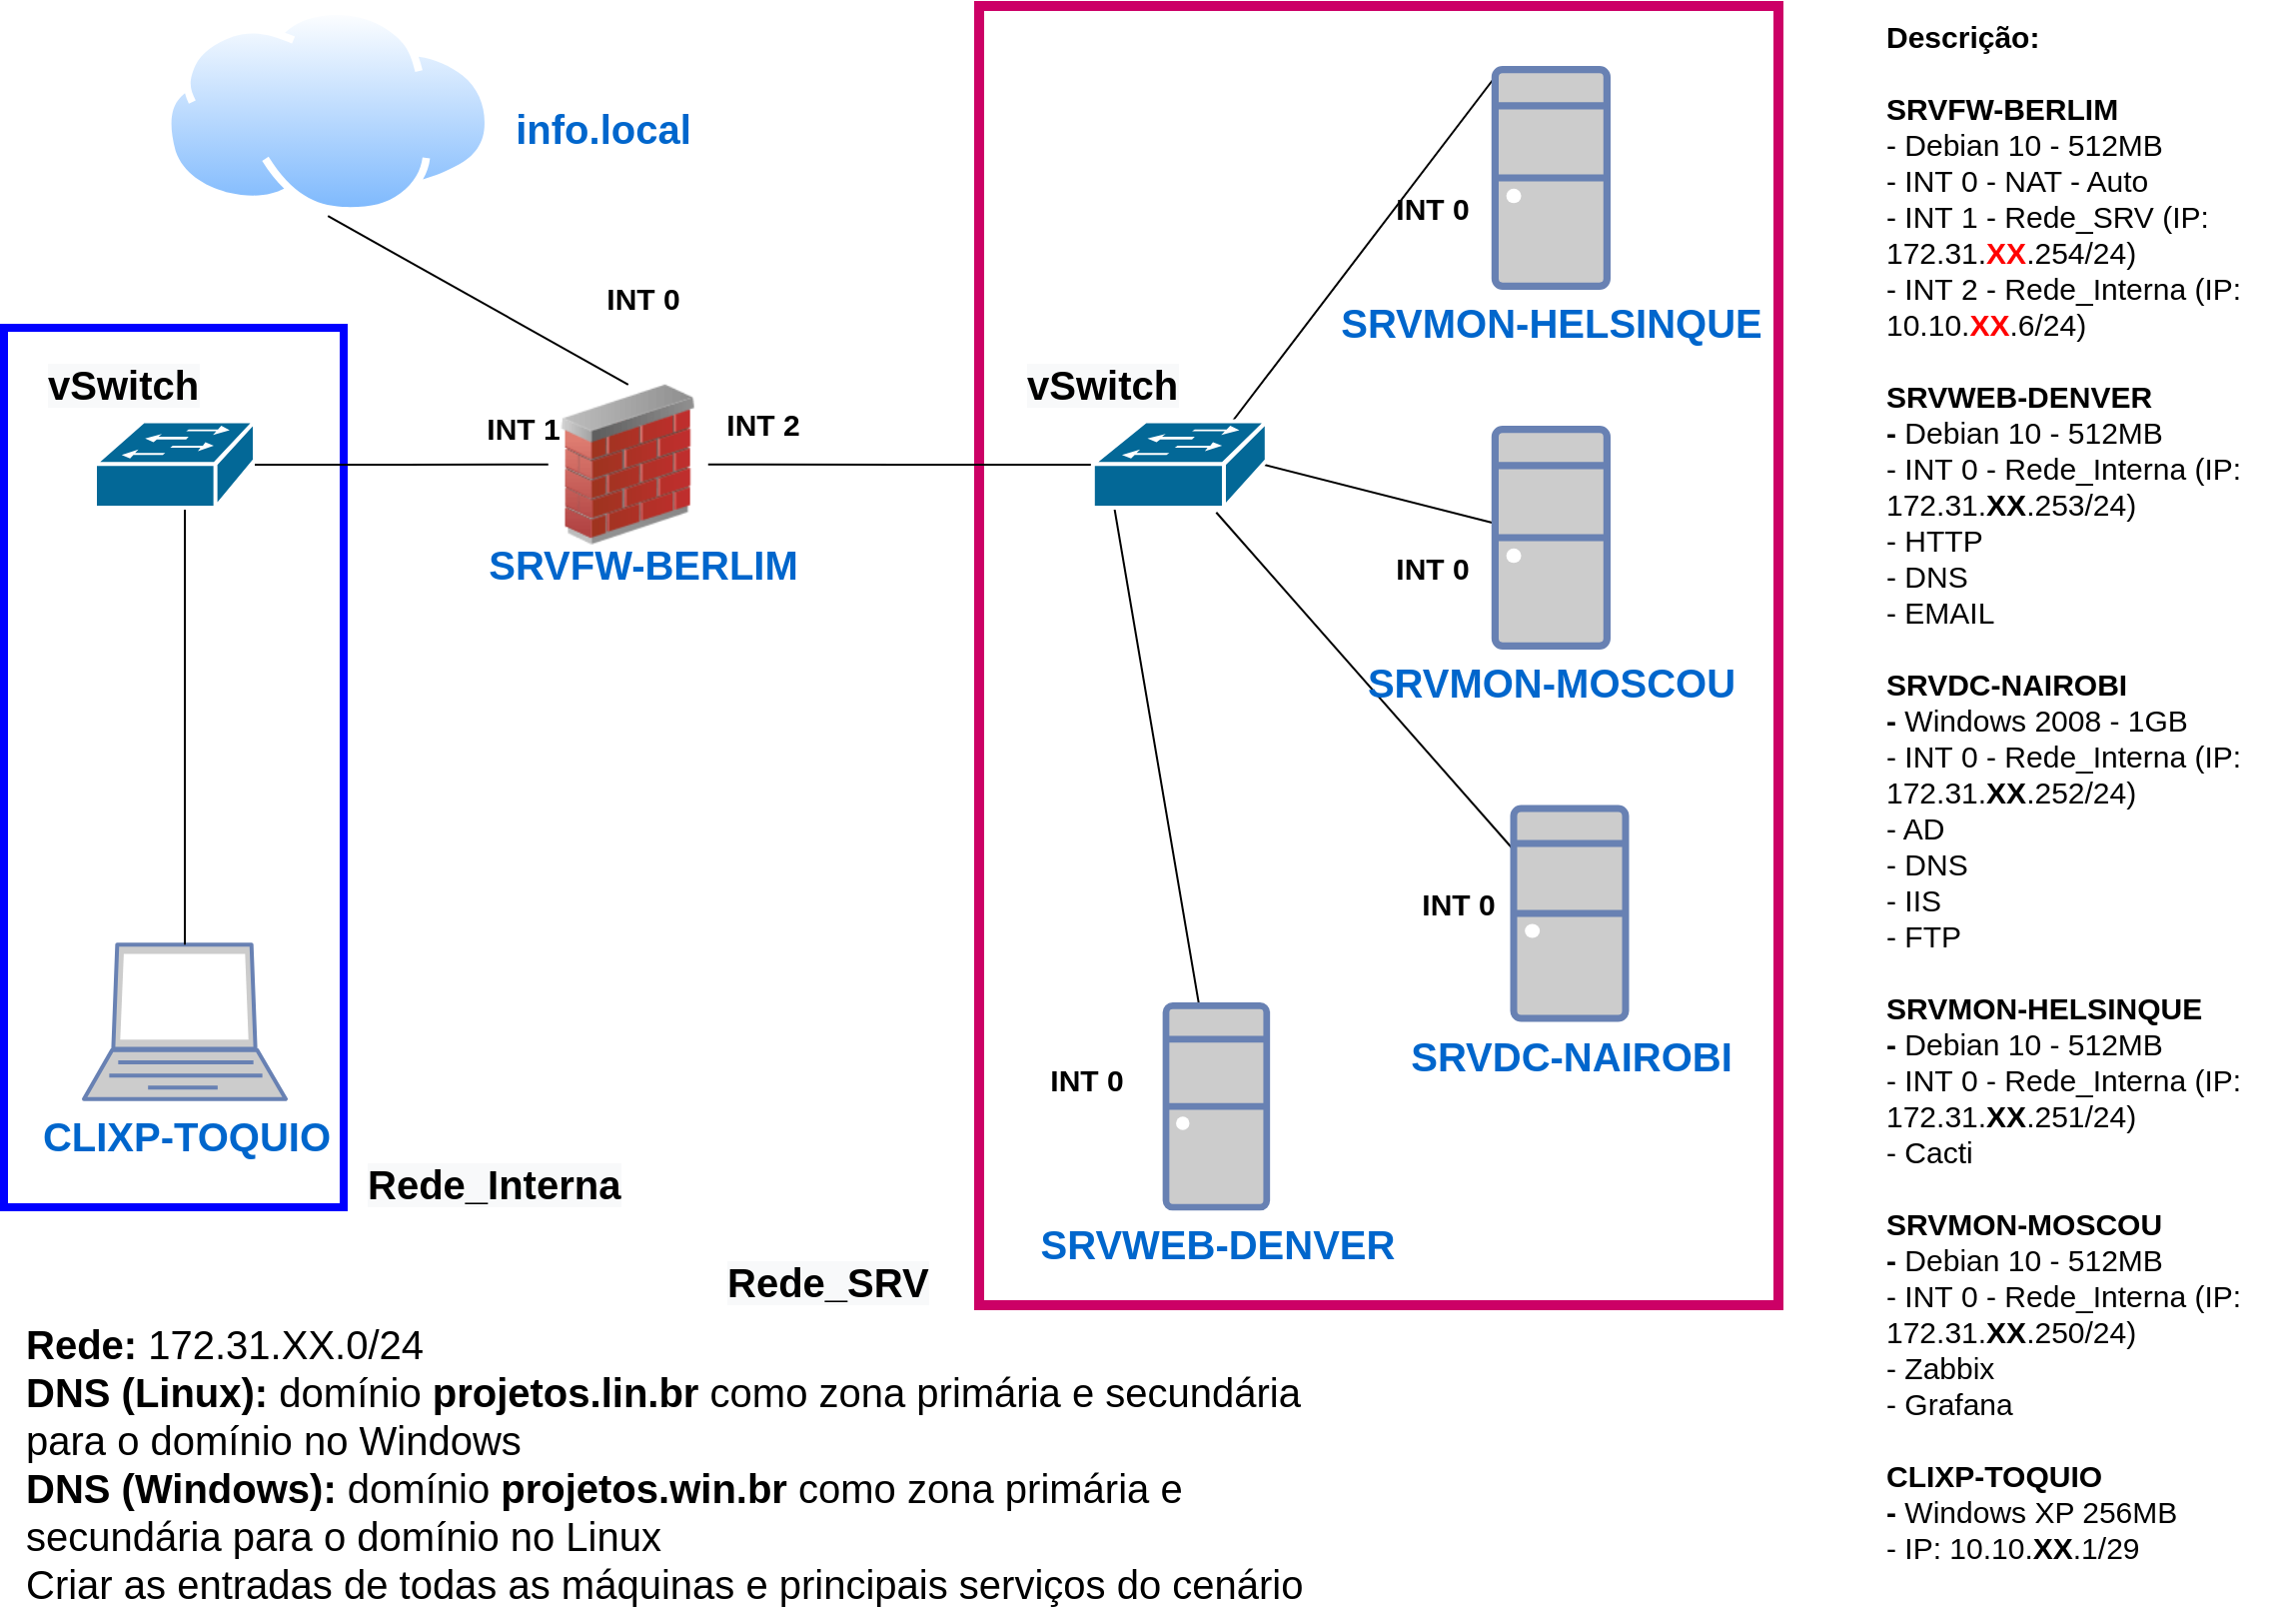 <mxfile version="14.9.6" type="device" pages="9"><diagram id="sKLHm09Cc4YrDmg9qclF" name="Resumida"><mxGraphModel dx="1264" dy="-235" grid="1" gridSize="10" guides="1" tooltips="1" connect="1" arrows="1" fold="1" page="1" pageScale="1" pageWidth="1169" pageHeight="827" math="0" shadow="0"><root><mxCell id="0"/><mxCell id="1" parent="0"/><mxCell id="_VdgTCk8N4g-RiCBCeQI-11" value="" style="rounded=0;whiteSpace=wrap;html=1;fontSize=20;fillColor=none;strokeWidth=4;strokeColor=#0000FF;" parent="1" vertex="1"><mxGeometry x="10" y="990" width="170" height="440" as="geometry"/></mxCell><mxCell id="_VdgTCk8N4g-RiCBCeQI-9" value="" style="rounded=0;whiteSpace=wrap;html=1;fillColor=none;strokeWidth=5;strokeColor=#CC0066;" parent="1" vertex="1"><mxGeometry x="498" y="829" width="400" height="650" as="geometry"/></mxCell><mxCell id="yDkVKapjJkwjfGsTugf1-3" value="" style="edgeStyle=orthogonalEdgeStyle;rounded=0;orthogonalLoop=1;jettySize=auto;html=1;endArrow=none;endFill=0;entryX=1;entryY=0.5;entryDx=0;entryDy=0;" parent="1" source="_9kdQcuarkBaQqfpoFPJ-31" target="_VdgTCk8N4g-RiCBCeQI-15" edge="1"><mxGeometry relative="1" as="geometry"><mxPoint x="242.13" y="1058.38" as="targetPoint"/></mxGeometry></mxCell><mxCell id="_9kdQcuarkBaQqfpoFPJ-44" value="&lt;b&gt;CLIXP-TOQUIO&lt;/b&gt;" style="fontColor=#0066CC;verticalAlign=top;verticalLabelPosition=bottom;labelPosition=center;align=center;html=1;outlineConnect=0;fillColor=#CCCCCC;strokeColor=#6881B3;gradientColor=none;gradientDirection=north;strokeWidth=2;shape=mxgraph.networks.laptop;fontSize=20;" parent="1" vertex="1"><mxGeometry x="50" y="1298.59" width="101" height="77.25" as="geometry"/></mxCell><mxCell id="_9kdQcuarkBaQqfpoFPJ-52" value="" style="endArrow=none;html=1;entryX=0.563;entryY=0.478;entryDx=0;entryDy=0;entryPerimeter=0;exitX=0.5;exitY=0;exitDx=0;exitDy=0;exitPerimeter=0;" parent="1" source="_9kdQcuarkBaQqfpoFPJ-44" target="yDkVKapjJkwjfGsTugf1-1" edge="1"><mxGeometry width="50" height="50" relative="1" as="geometry"><mxPoint x="598.5" y="1362" as="sourcePoint"/><mxPoint x="267.87" y="1232" as="targetPoint"/></mxGeometry></mxCell><mxCell id="_9kdQcuarkBaQqfpoFPJ-54" value="" style="endArrow=none;html=1;exitX=0.5;exitY=1;exitDx=0;exitDy=0;entryX=0.5;entryY=0;entryDx=0;entryDy=0;" parent="1" source="_9kdQcuarkBaQqfpoFPJ-33" target="_VdgTCk8N4g-RiCBCeQI-15" edge="1"><mxGeometry width="50" height="50" relative="1" as="geometry"><mxPoint x="214.663" y="940" as="sourcePoint"/><mxPoint x="202.13" y="1018.38" as="targetPoint"/></mxGeometry></mxCell><mxCell id="_9kdQcuarkBaQqfpoFPJ-57" value="&lt;font style=&quot;font-size: 15px&quot;&gt;&lt;b style=&quot;font-size: 15px&quot;&gt;Descrição:&lt;/b&gt;&lt;br style=&quot;font-size: 15px&quot;&gt;&lt;/font&gt;&lt;br style=&quot;font-size: 15px&quot;&gt;&lt;b style=&quot;font-size: 15px&quot;&gt;SRVFW-BERLIM&lt;br style=&quot;font-size: 15px&quot;&gt;&lt;/b&gt;- Debian 10 - 512MB&lt;br style=&quot;font-size: 15px&quot;&gt;&lt;span style=&quot;font-size: 15px ; font-family: &amp;#34;helvetica&amp;#34;&quot;&gt;-&amp;nbsp;INT&amp;nbsp;0 - NAT - Auto&lt;/span&gt;&lt;br style=&quot;font-size: 15px ; font-family: &amp;#34;helvetica&amp;#34;&quot;&gt;&lt;span style=&quot;font-size: 15px ; font-family: &amp;#34;helvetica&amp;#34;&quot;&gt;-&amp;nbsp;INT&amp;nbsp;1 - Rede_SRV (IP: 172.31.&lt;/span&gt;&lt;font color=&quot;#FF0000&quot; style=&quot;font-size: 15px&quot;&gt;&lt;b style=&quot;font-family: &amp;#34;helvetica&amp;#34; ; font-size: 15px&quot;&gt;XX&lt;/b&gt;&lt;/font&gt;&lt;span style=&quot;font-size: 15px ; font-family: &amp;#34;helvetica&amp;#34;&quot;&gt;.254&lt;/span&gt;&lt;span style=&quot;font-size: 15px ; font-family: &amp;#34;helvetica&amp;#34;&quot;&gt;/24)&lt;br style=&quot;font-size: 15px&quot;&gt;&lt;/span&gt;&lt;div style=&quot;font-size: 15px&quot;&gt;&lt;span style=&quot;font-family: &amp;#34;helvetica&amp;#34; ; font-size: 15px&quot;&gt;-&amp;nbsp;INT&amp;nbsp;2 - Rede_Interna (IP: 10.10.&lt;font color=&quot;#FF0000&quot; style=&quot;font-size: 15px&quot;&gt;&lt;b style=&quot;font-size: 15px&quot;&gt;XX&lt;/b&gt;&lt;/font&gt;.6/24)&lt;/span&gt;&lt;/div&gt;&lt;br style=&quot;font-size: 15px&quot;&gt;&lt;b style=&quot;font-size: 15px&quot;&gt;SRVWEB-DENVER&lt;br style=&quot;font-size: 15px&quot;&gt;-&amp;nbsp;&lt;/b&gt;Debian 10 - 512MB&lt;b style=&quot;font-size: 15px&quot;&gt;&lt;br style=&quot;font-size: 15px&quot;&gt;&lt;/b&gt;- INT&amp;nbsp;0 -&amp;nbsp;&lt;span style=&quot;font-family: &amp;#34;helvetica&amp;#34;&quot;&gt;Rede_Interna&amp;nbsp;&lt;/span&gt;(IP: 172.31.&lt;b style=&quot;font-size: 15px&quot;&gt;XX&lt;/b&gt;.253/24)&lt;br style=&quot;font-size: 15px&quot;&gt;- HTTP&lt;br style=&quot;font-size: 15px&quot;&gt;- DNS&lt;br style=&quot;font-size: 15px&quot;&gt;- EMAIL&lt;br style=&quot;font-size: 15px&quot;&gt;&lt;br style=&quot;font-size: 15px&quot;&gt;&lt;b style=&quot;font-size: 15px&quot;&gt;SRVDC-NAIROBI&lt;br style=&quot;font-size: 15px&quot;&gt;&lt;/b&gt;&lt;b style=&quot;font-size: 15px&quot;&gt;-&amp;nbsp;&lt;/b&gt;Windows 2008 - 1GB&lt;b style=&quot;font-size: 15px&quot;&gt;&lt;br style=&quot;font-size: 15px&quot;&gt;&lt;/b&gt;- INT&amp;nbsp;0 -&amp;nbsp;&lt;span style=&quot;font-family: &amp;#34;helvetica&amp;#34;&quot;&gt;Rede_Interna&amp;nbsp;&lt;/span&gt;(IP: 172.31.&lt;b style=&quot;font-size: 15px&quot;&gt;XX&lt;/b&gt;.252/24)&lt;br style=&quot;font-size: 15px&quot;&gt;- AD&lt;br style=&quot;font-size: 15px&quot;&gt;- DNS&lt;br style=&quot;font-size: 15px&quot;&gt;- IIS&lt;br style=&quot;font-size: 15px&quot;&gt;- FTP&lt;br style=&quot;font-size: 15px&quot;&gt;&lt;br style=&quot;font-size: 15px&quot;&gt;&lt;b style=&quot;font-size: 15px&quot;&gt;SRVMON-HELSINQUE&lt;br style=&quot;font-size: 15px&quot;&gt;&lt;/b&gt;&lt;b style=&quot;font-size: 15px&quot;&gt;-&amp;nbsp;&lt;/b&gt;Debian 10&amp;nbsp;- 512MB&lt;b style=&quot;font-size: 15px&quot;&gt;&lt;br style=&quot;font-size: 15px&quot;&gt;&lt;/b&gt;- INT&amp;nbsp;0 -&amp;nbsp;&lt;span style=&quot;font-family: &amp;#34;helvetica&amp;#34;&quot;&gt;Rede_Interna&amp;nbsp;&lt;/span&gt;(IP: 172.31.&lt;b style=&quot;font-size: 15px&quot;&gt;XX&lt;/b&gt;.251/24)&lt;br style=&quot;font-size: 15px&quot;&gt;- Cacti&lt;br style=&quot;font-size: 15px&quot;&gt;&lt;b style=&quot;font-size: 15px&quot;&gt;&lt;br style=&quot;font-size: 15px&quot;&gt;&lt;/b&gt;&lt;b style=&quot;font-size: 15px&quot;&gt;SRVMON-MOSCOU&lt;br style=&quot;font-size: 15px&quot;&gt;&lt;/b&gt;&lt;b style=&quot;font-size: 15px&quot;&gt;-&amp;nbsp;&lt;/b&gt;Debian 10&amp;nbsp;- 512MB&lt;b style=&quot;font-size: 15px&quot;&gt;&lt;br style=&quot;font-size: 15px&quot;&gt;&lt;/b&gt;- INT&amp;nbsp;0 -&amp;nbsp;&lt;span style=&quot;font-family: &amp;#34;helvetica&amp;#34;&quot;&gt;Rede_Interna&amp;nbsp;&lt;/span&gt;(IP: 172.31.&lt;b style=&quot;font-size: 15px&quot;&gt;XX&lt;/b&gt;.250/24)&lt;br style=&quot;font-size: 15px&quot;&gt;- Zabbix&lt;br style=&quot;font-size: 15px&quot;&gt;- Grafana&lt;br style=&quot;font-size: 15px&quot;&gt;&lt;br style=&quot;font-size: 15px&quot;&gt;&lt;b style=&quot;font-size: 15px&quot;&gt;CLIXP-TOQUIO&lt;br style=&quot;font-size: 15px&quot;&gt;-&amp;nbsp;&lt;/b&gt;Windows XP 256MB&lt;br style=&quot;font-size: 15px&quot;&gt;- IP: 10.10.&lt;b style=&quot;font-size: 15px&quot;&gt;XX&lt;/b&gt;.1/29" style="text;html=1;strokeColor=none;fillColor=none;align=left;verticalAlign=top;whiteSpace=wrap;rounded=0;fontColor=#000000;fontSize=15;" parent="1" vertex="1"><mxGeometry x="950" y="829" width="206" height="800" as="geometry"/></mxCell><mxCell id="_9kdQcuarkBaQqfpoFPJ-58" value="&lt;span style=&quot;font-size: 20px;&quot;&gt;&lt;b style=&quot;font-size: 20px;&quot;&gt;Rede:&lt;/b&gt; 172.31.XX.0/24&lt;br style=&quot;font-size: 20px;&quot;&gt;&lt;b style=&quot;font-size: 20px;&quot;&gt;DNS (Linux):&lt;/b&gt;&amp;nbsp;d&lt;/span&gt;&lt;span style=&quot;font-size: 20px; white-space: pre-wrap; background-color: rgb(255, 255, 255);&quot;&gt;omínio &lt;b style=&quot;font-size: 20px;&quot;&gt;projetos.lin.br&lt;/b&gt; &lt;/span&gt;&lt;span style=&quot;font-size: 20px; white-space: pre-wrap; background-color: rgb(255, 255, 255);&quot;&gt;como zona primária e secundária para o domínio no Windows&lt;br style=&quot;font-size: 20px;&quot;&gt;&lt;/span&gt;&lt;span style=&quot;font-size: 20px; white-space: pre-wrap; background-color: rgb(255, 255, 255);&quot;&gt;&lt;b style=&quot;font-size: 20px;&quot;&gt;DNS (Windows):&lt;/b&gt; domínio &lt;b style=&quot;font-size: 20px;&quot;&gt;projetos.win.br&lt;/b&gt; como zona primária e secundária para o domínio no Linux&lt;br style=&quot;font-size: 20px;&quot;&gt;&lt;/span&gt;&lt;span style=&quot;font-size: 20px; white-space: pre-wrap; background-color: rgb(255, 255, 255);&quot;&gt;Criar as entradas de todas as máquinas e principais serviços do cenário&lt;/span&gt;&lt;span style=&quot;font-size: 20px;&quot;&gt;&lt;br style=&quot;font-size: 20px;&quot;&gt;&lt;/span&gt;" style="text;html=1;strokeColor=none;fillColor=none;align=left;verticalAlign=top;whiteSpace=wrap;rounded=0;fontColor=#000000;fontSize=20;" parent="1" vertex="1"><mxGeometry x="19.01" y="1480" width="670.99" height="136" as="geometry"/></mxCell><mxCell id="yDkVKapjJkwjfGsTugf1-2" value="" style="edgeStyle=orthogonalEdgeStyle;rounded=0;orthogonalLoop=1;jettySize=auto;html=1;endArrow=none;endFill=0;entryX=0;entryY=0.5;entryDx=0;entryDy=0;" parent="1" source="yDkVKapjJkwjfGsTugf1-1" target="_VdgTCk8N4g-RiCBCeQI-15" edge="1"><mxGeometry relative="1" as="geometry"><mxPoint x="162.13" y="1058.38" as="targetPoint"/></mxGeometry></mxCell><mxCell id="yDkVKapjJkwjfGsTugf1-1" value="" style="shape=mxgraph.cisco.switches.workgroup_switch;html=1;dashed=0;fillColor=#036897;strokeColor=#ffffff;strokeWidth=2;verticalLabelPosition=bottom;verticalAlign=top" parent="1" vertex="1"><mxGeometry x="55.5" y="1036.75" width="80" height="43.25" as="geometry"/></mxCell><mxCell id="JIx2IKHkXx1KUE0bT9_Q-1" value="" style="endArrow=none;html=1;entryX=0.122;entryY=0.982;entryDx=0;entryDy=0;entryPerimeter=0;" parent="1" source="_9kdQcuarkBaQqfpoFPJ-35" target="_9kdQcuarkBaQqfpoFPJ-31" edge="1"><mxGeometry width="50" height="50" relative="1" as="geometry"><mxPoint x="500" y="1160" as="sourcePoint"/><mxPoint x="550" y="1110" as="targetPoint"/></mxGeometry></mxCell><mxCell id="JIx2IKHkXx1KUE0bT9_Q-2" value="" style="endArrow=none;html=1;exitX=0.98;exitY=0.5;exitDx=0;exitDy=0;exitPerimeter=0;" parent="1" source="_9kdQcuarkBaQqfpoFPJ-31" target="9GSn9uYeypRPDAWuJQ5v-5" edge="1"><mxGeometry width="50" height="50" relative="1" as="geometry"><mxPoint x="500" y="1160" as="sourcePoint"/><mxPoint x="550" y="1110" as="targetPoint"/></mxGeometry></mxCell><mxCell id="JIx2IKHkXx1KUE0bT9_Q-5" value="" style="endArrow=none;html=1;exitX=0.71;exitY=1.055;exitDx=0;exitDy=0;exitPerimeter=0;" parent="1" source="_9kdQcuarkBaQqfpoFPJ-31" target="_9kdQcuarkBaQqfpoFPJ-39" edge="1"><mxGeometry width="50" height="50" relative="1" as="geometry"><mxPoint x="500" y="1160" as="sourcePoint"/><mxPoint x="550" y="1110" as="targetPoint"/></mxGeometry></mxCell><mxCell id="JIx2IKHkXx1KUE0bT9_Q-6" value="" style="endArrow=none;html=1;exitX=0.775;exitY=0.075;exitDx=0;exitDy=0;exitPerimeter=0;entryX=0.02;entryY=0.02;entryDx=0;entryDy=0;entryPerimeter=0;" parent="1" source="_9kdQcuarkBaQqfpoFPJ-31" target="_VdgTCk8N4g-RiCBCeQI-8" edge="1"><mxGeometry width="50" height="50" relative="1" as="geometry"><mxPoint x="430" y="1000" as="sourcePoint"/><mxPoint x="656.3" y="906.914" as="targetPoint"/></mxGeometry></mxCell><mxCell id="7AnP40lmyisL2aDBJQHB-1" value="&lt;b style=&quot;color: rgb(0, 0, 0); font-family: helvetica; font-size: 20px; font-style: normal; letter-spacing: normal; text-align: center; text-indent: 0px; text-transform: none; word-spacing: 0px; background-color: rgb(248, 249, 250);&quot;&gt;vSwitch&lt;/b&gt;" style="text;whiteSpace=wrap;html=1;" parent="1" vertex="1"><mxGeometry x="29.5" y="1000" width="100" height="30" as="geometry"/></mxCell><mxCell id="6lDS1ZnYqalmWWkkYN31-1" value="&lt;b style=&quot;color: rgb(0, 0, 0); font-family: helvetica; font-size: 20px; font-style: normal; letter-spacing: normal; text-align: center; text-indent: 0px; text-transform: none; word-spacing: 0px; background-color: rgb(248, 249, 250);&quot;&gt;Rede_SRV&lt;/b&gt;" style="text;whiteSpace=wrap;html=1;fontSize=20;" parent="1" vertex="1"><mxGeometry x="370" y="1449" width="100" height="30" as="geometry"/></mxCell><mxCell id="6lDS1ZnYqalmWWkkYN31-2" value="&lt;b style=&quot;color: rgb(0 , 0 , 0) ; font-family: &amp;#34;helvetica&amp;#34; ; font-size: 20px ; font-style: normal ; letter-spacing: normal ; text-align: center ; text-indent: 0px ; text-transform: none ; word-spacing: 0px ; background-color: rgb(248 , 249 , 250)&quot;&gt;Rede_Interna&lt;/b&gt;" style="text;whiteSpace=wrap;html=1;" parent="1" vertex="1"><mxGeometry x="190" y="1400" width="100" height="30" as="geometry"/></mxCell><mxCell id="_VdgTCk8N4g-RiCBCeQI-1" value="" style="group" parent="1" vertex="1" connectable="0"><mxGeometry x="700" y="1030" width="125" height="130" as="geometry"/></mxCell><mxCell id="9GSn9uYeypRPDAWuJQ5v-3" value="INT 0" style="text;html=1;strokeColor=none;fillColor=none;align=center;verticalAlign=middle;whiteSpace=wrap;rounded=0;fontSize=15;fontStyle=1" parent="_VdgTCk8N4g-RiCBCeQI-1" vertex="1"><mxGeometry x="5" y="70" width="40" height="20" as="geometry"/></mxCell><mxCell id="9GSn9uYeypRPDAWuJQ5v-4" value="" style="group" parent="_VdgTCk8N4g-RiCBCeQI-1" vertex="1" connectable="0"><mxGeometry x="45" width="80" height="130" as="geometry"/></mxCell><mxCell id="9GSn9uYeypRPDAWuJQ5v-5" value="&lt;b&gt;SRVMON-MOSCOU&lt;/b&gt;" style="fontColor=#0066CC;verticalAlign=top;verticalLabelPosition=bottom;labelPosition=center;align=center;html=1;outlineConnect=0;fillColor=#CCCCCC;strokeColor=#6881B3;gradientColor=none;gradientDirection=north;strokeWidth=2;shape=mxgraph.networks.desktop_pc;fontSize=20;" parent="9GSn9uYeypRPDAWuJQ5v-4" vertex="1"><mxGeometry x="11.2" y="10.833" width="56" height="108.333" as="geometry"/></mxCell><mxCell id="_VdgTCk8N4g-RiCBCeQI-2" value="" style="group" parent="1" vertex="1" connectable="0"><mxGeometry x="707.5" y="1220" width="110" height="126" as="geometry"/></mxCell><mxCell id="_9kdQcuarkBaQqfpoFPJ-38" value="" style="group" parent="_VdgTCk8N4g-RiCBCeQI-2" vertex="1" connectable="0"><mxGeometry x="30" width="80" height="126" as="geometry"/></mxCell><mxCell id="_9kdQcuarkBaQqfpoFPJ-39" value="&lt;b&gt;SRVDC-NAIROBI&lt;/b&gt;" style="fontColor=#0066CC;verticalAlign=top;verticalLabelPosition=bottom;labelPosition=center;align=center;html=1;outlineConnect=0;fillColor=#CCCCCC;strokeColor=#6881B3;gradientColor=none;gradientDirection=north;strokeWidth=2;shape=mxgraph.networks.desktop_pc;fontSize=20;" parent="_9kdQcuarkBaQqfpoFPJ-38" vertex="1"><mxGeometry x="28" y="10.5" width="56" height="105.0" as="geometry"/></mxCell><mxCell id="yDkVKapjJkwjfGsTugf1-11" value="INT 0" style="text;html=1;strokeColor=none;fillColor=none;align=center;verticalAlign=middle;whiteSpace=wrap;rounded=0;fontSize=15;fontStyle=1" parent="_VdgTCk8N4g-RiCBCeQI-2" vertex="1"><mxGeometry x="10" y="48.41" width="40" height="20" as="geometry"/></mxCell><mxCell id="_VdgTCk8N4g-RiCBCeQI-5" value="" style="group" parent="1" vertex="1" connectable="0"><mxGeometry x="700" y="850" width="125" height="130" as="geometry"/></mxCell><mxCell id="_VdgTCk8N4g-RiCBCeQI-6" value="INT 0" style="text;html=1;strokeColor=none;fillColor=none;align=center;verticalAlign=middle;whiteSpace=wrap;rounded=0;fontSize=15;fontStyle=1" parent="_VdgTCk8N4g-RiCBCeQI-5" vertex="1"><mxGeometry x="5" y="70" width="40" height="20" as="geometry"/></mxCell><mxCell id="_VdgTCk8N4g-RiCBCeQI-7" value="" style="group" parent="_VdgTCk8N4g-RiCBCeQI-5" vertex="1" connectable="0"><mxGeometry x="45" width="80" height="130" as="geometry"/></mxCell><mxCell id="_VdgTCk8N4g-RiCBCeQI-8" value="&lt;b&gt;SRVMON-HELSINQUE&lt;/b&gt;" style="fontColor=#0066CC;verticalAlign=top;verticalLabelPosition=bottom;labelPosition=center;align=center;html=1;outlineConnect=0;fillColor=#CCCCCC;strokeColor=#6881B3;gradientColor=none;gradientDirection=north;strokeWidth=2;shape=mxgraph.networks.desktop_pc;fontSize=20;" parent="_VdgTCk8N4g-RiCBCeQI-7" vertex="1"><mxGeometry x="11.2" y="10.833" width="56" height="108.333" as="geometry"/></mxCell><mxCell id="_VdgTCk8N4g-RiCBCeQI-13" value="" style="group" parent="1" vertex="1" connectable="0"><mxGeometry x="90" y="829" width="210" height="105.12" as="geometry"/></mxCell><mxCell id="_9kdQcuarkBaQqfpoFPJ-33" value="" style="aspect=fixed;perimeter=ellipsePerimeter;html=1;align=center;shadow=0;dashed=0;spacingTop=3;image;image=img/lib/active_directory/internet_cloud.svg;imageBorder=none;" parent="_VdgTCk8N4g-RiCBCeQI-13" vertex="1"><mxGeometry width="164.25" height="105.12" as="geometry"/></mxCell><mxCell id="_VdgTCk8N4g-RiCBCeQI-14" value="" style="group" parent="1" vertex="1" connectable="0"><mxGeometry x="531.5" y="1320" width="158.5" height="110" as="geometry"/></mxCell><mxCell id="_VdgTCk8N4g-RiCBCeQI-3" value="" style="group" parent="_VdgTCk8N4g-RiCBCeQI-14" vertex="1" connectable="0"><mxGeometry x="60" width="98.5" height="110" as="geometry"/></mxCell><mxCell id="_9kdQcuarkBaQqfpoFPJ-34" value="" style="group;fontSize=20;" parent="_VdgTCk8N4g-RiCBCeQI-3" vertex="1" connectable="0"><mxGeometry width="60" height="110" as="geometry"/></mxCell><mxCell id="_9kdQcuarkBaQqfpoFPJ-35" value="&lt;b&gt;SRVWEB-DENVER&lt;/b&gt;" style="fontColor=#0066CC;verticalAlign=top;verticalLabelPosition=bottom;labelPosition=center;align=center;html=1;outlineConnect=0;fillColor=#CCCCCC;strokeColor=#6881B3;gradientColor=none;gradientDirection=north;strokeWidth=2;shape=mxgraph.networks.desktop_pc;fontSize=20;" parent="_9kdQcuarkBaQqfpoFPJ-34" vertex="1"><mxGeometry y="9.17" width="50.4" height="100.83" as="geometry"/></mxCell><mxCell id="yDkVKapjJkwjfGsTugf1-12" value="INT 0" style="text;html=1;strokeColor=none;fillColor=none;align=center;verticalAlign=middle;whiteSpace=wrap;rounded=0;fontSize=15;fontStyle=1" parent="_VdgTCk8N4g-RiCBCeQI-14" vertex="1"><mxGeometry y="35.84" width="40" height="20" as="geometry"/></mxCell><mxCell id="_VdgTCk8N4g-RiCBCeQI-18" value="" style="group" parent="1" vertex="1" connectable="0"><mxGeometry x="240" y="965" width="180" height="153.38" as="geometry"/></mxCell><mxCell id="_9kdQcuarkBaQqfpoFPJ-55" value="&lt;b&gt;SRVFW-BERLIM&lt;/b&gt;" style="text;html=1;strokeColor=none;fillColor=none;align=center;verticalAlign=middle;whiteSpace=wrap;rounded=0;fontColor=#0066CC;fontSize=20;" parent="_VdgTCk8N4g-RiCBCeQI-18" vertex="1"><mxGeometry y="133.38" width="180" height="20" as="geometry"/></mxCell><mxCell id="_VdgTCk8N4g-RiCBCeQI-17" value="" style="group" parent="_VdgTCk8N4g-RiCBCeQI-18" vertex="1" connectable="0"><mxGeometry x="10.25" width="159.5" height="133.38" as="geometry"/></mxCell><mxCell id="yDkVKapjJkwjfGsTugf1-8" value="INT 2" style="text;html=1;strokeColor=none;fillColor=none;align=center;verticalAlign=middle;whiteSpace=wrap;rounded=0;fontSize=15;fontStyle=1" parent="_VdgTCk8N4g-RiCBCeQI-17" vertex="1"><mxGeometry x="119.5" y="63.38" width="40" height="20" as="geometry"/></mxCell><mxCell id="_VdgTCk8N4g-RiCBCeQI-16" value="" style="group" parent="_VdgTCk8N4g-RiCBCeQI-17" vertex="1" connectable="0"><mxGeometry width="112.13" height="133.38" as="geometry"/></mxCell><mxCell id="yDkVKapjJkwjfGsTugf1-6" value="INT 0" style="text;html=1;strokeColor=none;fillColor=none;align=center;verticalAlign=middle;whiteSpace=wrap;rounded=0;fontSize=15;fontStyle=1" parent="_VdgTCk8N4g-RiCBCeQI-16" vertex="1"><mxGeometry x="60" width="40" height="20" as="geometry"/></mxCell><mxCell id="yDkVKapjJkwjfGsTugf1-9" value="INT 1" style="text;html=1;strokeColor=none;fillColor=none;align=center;verticalAlign=middle;whiteSpace=wrap;rounded=0;fontSize=15;fontStyle=1" parent="_VdgTCk8N4g-RiCBCeQI-16" vertex="1"><mxGeometry y="65" width="40" height="20" as="geometry"/></mxCell><mxCell id="_VdgTCk8N4g-RiCBCeQI-15" value="" style="image;html=1;labelBackgroundColor=#ffffff;image=img/lib/clip_art/networking/Firewall_02_128x128.png;fontSize=18;" parent="_VdgTCk8N4g-RiCBCeQI-16" vertex="1"><mxGeometry x="32.13" y="53.38" width="80" height="80" as="geometry"/></mxCell><mxCell id="_9kdQcuarkBaQqfpoFPJ-56" value="info.local" style="text;html=1;strokeColor=none;fillColor=none;align=center;verticalAlign=middle;whiteSpace=wrap;rounded=0;fontColor=#0066CC;fontSize=20;fontStyle=1" parent="1" vertex="1"><mxGeometry x="290" y="880" width="40" height="20" as="geometry"/></mxCell><mxCell id="Cu3LZwNUOGOq7-IUekM_-2" value="" style="group" parent="1" vertex="1" connectable="0"><mxGeometry x="520" y="1000" width="121.9" height="80" as="geometry"/></mxCell><mxCell id="_9kdQcuarkBaQqfpoFPJ-31" value="" style="shape=mxgraph.cisco.switches.workgroup_switch;html=1;dashed=0;fillColor=#036897;strokeColor=#ffffff;strokeWidth=2;verticalLabelPosition=bottom;verticalAlign=top" parent="Cu3LZwNUOGOq7-IUekM_-2" vertex="1"><mxGeometry x="34.9" y="36.75" width="87" height="43.25" as="geometry"/></mxCell><mxCell id="12D_WrqmihcPlZlwYBEl-1" value="&lt;b style=&quot;color: rgb(0, 0, 0); font-family: helvetica; font-size: 20px; font-style: normal; letter-spacing: normal; text-align: center; text-indent: 0px; text-transform: none; word-spacing: 0px; background-color: rgb(248, 249, 250);&quot;&gt;vSwitch&lt;/b&gt;" style="text;whiteSpace=wrap;html=1;" parent="Cu3LZwNUOGOq7-IUekM_-2" vertex="1"><mxGeometry width="100" height="30" as="geometry"/></mxCell></root></mxGraphModel></diagram><diagram name="AULA 3" id="wwpbwNibzzgbFW-Pnl63"><mxGraphModel dx="1264" dy="-235" grid="1" gridSize="10" guides="1" tooltips="1" connect="1" arrows="1" fold="1" page="1" pageScale="1" pageWidth="1169" pageHeight="827" math="0" shadow="0"><root><mxCell id="FBSFrOev90eLmaG7BtB8-0"/><mxCell id="FBSFrOev90eLmaG7BtB8-1" parent="FBSFrOev90eLmaG7BtB8-0"/><mxCell id="FBSFrOev90eLmaG7BtB8-2" value="" style="rounded=0;whiteSpace=wrap;html=1;fontSize=20;fillColor=none;strokeWidth=4;strokeColor=#0000FF;" parent="FBSFrOev90eLmaG7BtB8-1" vertex="1"><mxGeometry x="10" y="990" width="170" height="440" as="geometry"/></mxCell><mxCell id="FBSFrOev90eLmaG7BtB8-3" value="" style="rounded=0;whiteSpace=wrap;html=1;fillColor=none;strokeWidth=5;strokeColor=#CC0066;" parent="FBSFrOev90eLmaG7BtB8-1" vertex="1"><mxGeometry x="740" y="900" width="220" height="240" as="geometry"/></mxCell><mxCell id="FBSFrOev90eLmaG7BtB8-4" value="" style="edgeStyle=orthogonalEdgeStyle;rounded=0;orthogonalLoop=1;jettySize=auto;html=1;endArrow=none;endFill=0;entryX=1;entryY=0.5;entryDx=0;entryDy=0;" parent="FBSFrOev90eLmaG7BtB8-1" source="FBSFrOev90eLmaG7BtB8-5" target="FBSFrOev90eLmaG7BtB8-47" edge="1"><mxGeometry relative="1" as="geometry"><mxPoint x="242.13" y="1058.38" as="targetPoint"/></mxGeometry></mxCell><mxCell id="FBSFrOev90eLmaG7BtB8-6" value="&lt;b&gt;CLIXP-TOQUIO&lt;/b&gt;" style="fontColor=#0066CC;verticalAlign=top;verticalLabelPosition=bottom;labelPosition=center;align=center;html=1;outlineConnect=0;fillColor=#CCCCCC;strokeColor=#6881B3;gradientColor=none;gradientDirection=north;strokeWidth=2;shape=mxgraph.networks.laptop;fontSize=20;" parent="FBSFrOev90eLmaG7BtB8-1" vertex="1"><mxGeometry x="50" y="1298.59" width="101" height="77.25" as="geometry"/></mxCell><mxCell id="FBSFrOev90eLmaG7BtB8-7" value="" style="endArrow=none;html=1;entryX=0.563;entryY=0.478;entryDx=0;entryDy=0;entryPerimeter=0;exitX=0.5;exitY=0;exitDx=0;exitDy=0;exitPerimeter=0;" parent="FBSFrOev90eLmaG7BtB8-1" source="FBSFrOev90eLmaG7BtB8-6" target="FBSFrOev90eLmaG7BtB8-12" edge="1"><mxGeometry width="50" height="50" relative="1" as="geometry"><mxPoint x="598.5" y="1362" as="sourcePoint"/><mxPoint x="267.87" y="1232" as="targetPoint"/></mxGeometry></mxCell><mxCell id="FBSFrOev90eLmaG7BtB8-8" value="" style="endArrow=none;html=1;exitX=0.5;exitY=1;exitDx=0;exitDy=0;entryX=0.5;entryY=0;entryDx=0;entryDy=0;" parent="FBSFrOev90eLmaG7BtB8-1" source="FBSFrOev90eLmaG7BtB8-34" target="FBSFrOev90eLmaG7BtB8-47" edge="1"><mxGeometry width="50" height="50" relative="1" as="geometry"><mxPoint x="214.663" y="940" as="sourcePoint"/><mxPoint x="202.13" y="1018.38" as="targetPoint"/></mxGeometry></mxCell><mxCell id="FBSFrOev90eLmaG7BtB8-10" value="&lt;span style=&quot;font-size: 20px;&quot;&gt;&lt;b style=&quot;font-size: 20px;&quot;&gt;Rede:&lt;/b&gt; 172.31.XX.0/24&lt;br style=&quot;font-size: 20px;&quot;&gt;&lt;b style=&quot;font-size: 20px;&quot;&gt;DNS (Linux):&lt;/b&gt;&amp;nbsp;d&lt;/span&gt;&lt;span style=&quot;font-size: 20px; white-space: pre-wrap; background-color: rgb(255, 255, 255);&quot;&gt;omínio &lt;b style=&quot;font-size: 20px;&quot;&gt;projetos.lin.br&lt;/b&gt; &lt;/span&gt;&lt;span style=&quot;font-size: 20px; white-space: pre-wrap; background-color: rgb(255, 255, 255);&quot;&gt;como zona primária e secundária para o domínio no Windows&lt;br style=&quot;font-size: 20px;&quot;&gt;&lt;/span&gt;&lt;span style=&quot;font-size: 20px; white-space: pre-wrap; background-color: rgb(255, 255, 255);&quot;&gt;&lt;b style=&quot;font-size: 20px;&quot;&gt;DNS (Windows):&lt;/b&gt; domínio &lt;b style=&quot;font-size: 20px;&quot;&gt;projetos.win.br&lt;/b&gt; como zona primária e secundária para o domínio no Linux&lt;br style=&quot;font-size: 20px;&quot;&gt;&lt;/span&gt;&lt;span style=&quot;font-size: 20px; white-space: pre-wrap; background-color: rgb(255, 255, 255);&quot;&gt;Criar as entradas de todas as máquinas e principais serviços do cenário&lt;/span&gt;&lt;span style=&quot;font-size: 20px;&quot;&gt;&lt;br style=&quot;font-size: 20px;&quot;&gt;&lt;/span&gt;" style="text;html=1;strokeColor=none;fillColor=none;align=left;verticalAlign=top;whiteSpace=wrap;rounded=0;fontColor=#000000;fontSize=20;" parent="FBSFrOev90eLmaG7BtB8-1" vertex="1"><mxGeometry x="19.01" y="1469" width="670.99" height="136" as="geometry"/></mxCell><mxCell id="FBSFrOev90eLmaG7BtB8-11" value="" style="edgeStyle=orthogonalEdgeStyle;rounded=0;orthogonalLoop=1;jettySize=auto;html=1;endArrow=none;endFill=0;entryX=0;entryY=0.5;entryDx=0;entryDy=0;" parent="FBSFrOev90eLmaG7BtB8-1" source="FBSFrOev90eLmaG7BtB8-12" target="FBSFrOev90eLmaG7BtB8-47" edge="1"><mxGeometry relative="1" as="geometry"><mxPoint x="162.13" y="1058.38" as="targetPoint"/></mxGeometry></mxCell><mxCell id="FBSFrOev90eLmaG7BtB8-12" value="" style="shape=mxgraph.cisco.switches.workgroup_switch;html=1;dashed=0;fillColor=#036897;strokeColor=#ffffff;strokeWidth=2;verticalLabelPosition=bottom;verticalAlign=top" parent="FBSFrOev90eLmaG7BtB8-1" vertex="1"><mxGeometry x="55.5" y="1036.75" width="80" height="43.25" as="geometry"/></mxCell><mxCell id="FBSFrOev90eLmaG7BtB8-18" value="&lt;b style=&quot;color: rgb(0, 0, 0); font-family: helvetica; font-size: 20px; font-style: normal; letter-spacing: normal; text-align: center; text-indent: 0px; text-transform: none; word-spacing: 0px; background-color: rgb(248, 249, 250);&quot;&gt;vSwitch&lt;/b&gt;" style="text;whiteSpace=wrap;html=1;" parent="FBSFrOev90eLmaG7BtB8-1" vertex="1"><mxGeometry x="29.5" y="1000" width="100" height="30" as="geometry"/></mxCell><mxCell id="FBSFrOev90eLmaG7BtB8-19" value="&lt;span style=&quot;color: rgb(0, 0, 0); font-family: helvetica; font-size: 20px; font-style: normal; letter-spacing: normal; text-align: center; text-indent: 0px; text-transform: none; word-spacing: 0px; background-color: rgb(248, 249, 250);&quot;&gt;Rede_SRV&lt;/span&gt;" style="text;whiteSpace=wrap;html=1;fontSize=20;fontStyle=1" parent="FBSFrOev90eLmaG7BtB8-1" vertex="1"><mxGeometry x="610" y="1080" width="100" height="30" as="geometry"/></mxCell><mxCell id="FBSFrOev90eLmaG7BtB8-20" value="&lt;span style=&quot;color: rgb(0 , 0 , 0) ; font-family: &amp;quot;helvetica&amp;quot; ; font-size: 20px ; font-style: normal ; letter-spacing: normal ; text-align: center ; text-indent: 0px ; text-transform: none ; word-spacing: 0px ; background-color: rgb(248 , 249 , 250)&quot;&gt;Rede_Interna&lt;/span&gt;" style="text;whiteSpace=wrap;html=1;fontStyle=1" parent="FBSFrOev90eLmaG7BtB8-1" vertex="1"><mxGeometry x="190" y="1375.84" width="100" height="30" as="geometry"/></mxCell><mxCell id="FBSFrOev90eLmaG7BtB8-33" value="" style="group" parent="FBSFrOev90eLmaG7BtB8-1" vertex="1" connectable="0"><mxGeometry x="90" y="829" width="210" height="105.12" as="geometry"/></mxCell><mxCell id="FBSFrOev90eLmaG7BtB8-34" value="" style="aspect=fixed;perimeter=ellipsePerimeter;html=1;align=center;shadow=0;dashed=0;spacingTop=3;image;image=img/lib/active_directory/internet_cloud.svg;imageBorder=none;" parent="FBSFrOev90eLmaG7BtB8-33" vertex="1"><mxGeometry width="164.25" height="105.12" as="geometry"/></mxCell><mxCell id="FBSFrOev90eLmaG7BtB8-40" value="" style="group" parent="FBSFrOev90eLmaG7BtB8-1" vertex="1" connectable="0"><mxGeometry x="330" y="965" width="180" height="153.38" as="geometry"/></mxCell><mxCell id="FBSFrOev90eLmaG7BtB8-41" value="&lt;b&gt;SRVFW-BERLIM&lt;/b&gt;" style="text;html=1;strokeColor=none;fillColor=none;align=center;verticalAlign=middle;whiteSpace=wrap;rounded=0;fontColor=#0066CC;fontSize=20;" parent="FBSFrOev90eLmaG7BtB8-40" vertex="1"><mxGeometry y="133.38" width="180" height="20" as="geometry"/></mxCell><mxCell id="FBSFrOev90eLmaG7BtB8-42" value="" style="group" parent="FBSFrOev90eLmaG7BtB8-40" vertex="1" connectable="0"><mxGeometry x="10.25" width="159.5" height="133.38" as="geometry"/></mxCell><mxCell id="FBSFrOev90eLmaG7BtB8-43" value="INT 2" style="text;html=1;strokeColor=none;fillColor=none;align=center;verticalAlign=middle;whiteSpace=wrap;rounded=0;fontSize=15;fontStyle=1" parent="FBSFrOev90eLmaG7BtB8-42" vertex="1"><mxGeometry x="119.5" y="63.38" width="40" height="20" as="geometry"/></mxCell><mxCell id="FBSFrOev90eLmaG7BtB8-44" value="" style="group" parent="FBSFrOev90eLmaG7BtB8-42" vertex="1" connectable="0"><mxGeometry width="112.13" height="133.38" as="geometry"/></mxCell><mxCell id="FBSFrOev90eLmaG7BtB8-45" value="INT 0" style="text;html=1;strokeColor=none;fillColor=none;align=center;verticalAlign=middle;whiteSpace=wrap;rounded=0;fontSize=15;fontStyle=1" parent="FBSFrOev90eLmaG7BtB8-44" vertex="1"><mxGeometry x="60" width="40" height="20" as="geometry"/></mxCell><mxCell id="FBSFrOev90eLmaG7BtB8-46" value="INT 1" style="text;html=1;strokeColor=none;fillColor=none;align=center;verticalAlign=middle;whiteSpace=wrap;rounded=0;fontSize=15;fontStyle=1" parent="FBSFrOev90eLmaG7BtB8-44" vertex="1"><mxGeometry x="-11" y="65" width="40" height="20" as="geometry"/></mxCell><mxCell id="FBSFrOev90eLmaG7BtB8-47" value="" style="image;html=1;labelBackgroundColor=#ffffff;image=img/lib/clip_art/networking/Firewall_02_128x128.png;fontSize=18;" parent="FBSFrOev90eLmaG7BtB8-44" vertex="1"><mxGeometry x="32.13" y="53.38" width="80" height="80" as="geometry"/></mxCell><mxCell id="FBSFrOev90eLmaG7BtB8-48" value="info.local" style="text;html=1;strokeColor=none;fillColor=none;align=center;verticalAlign=middle;whiteSpace=wrap;rounded=0;fontColor=#0066CC;fontSize=20;fontStyle=1" parent="FBSFrOev90eLmaG7BtB8-1" vertex="1"><mxGeometry x="290" y="880" width="40" height="20" as="geometry"/></mxCell><mxCell id="yUsHQ1x0Iojd48iTYTaH-0" value="&lt;span style=&quot;font-family: &amp;#34;helvetica&amp;#34; ; font-size: 20px ; font-style: normal ; font-weight: 400 ; letter-spacing: normal ; text-align: left ; text-indent: 0px ; text-transform: none ; word-spacing: 0px ; background-color: rgb(248 , 249 , 250) ; display: inline ; float: none&quot;&gt;&lt;span style=&quot;font-family: &amp;#34;helvetica&amp;#34; ; font-size: 20px ; font-weight: 700 ; text-align: center&quot;&gt;SRVFW-BERLIM&lt;br style=&quot;font-size: 20px&quot;&gt;&lt;/span&gt;- Debian 10 - 1GB&lt;/span&gt;&lt;br style=&quot;color: rgb(0 , 0 , 0) ; font-family: &amp;#34;helvetica&amp;#34; ; font-size: 20px ; font-style: normal ; font-weight: 400 ; letter-spacing: normal ; text-align: left ; text-indent: 0px ; text-transform: none ; word-spacing: 0px ; background-color: rgb(248 , 249 , 250)&quot;&gt;&lt;span style=&quot;color: rgb(0 , 0 , 0) ; font-family: &amp;#34;helvetica&amp;#34; ; font-size: 20px ; font-style: normal ; font-weight: 400 ; letter-spacing: normal ; text-align: left ; text-indent: 0px ; text-transform: none ; word-spacing: 0px ; background-color: rgb(248 , 249 , 250) ; display: inline ; float: none&quot;&gt;-&amp;nbsp;&lt;span style=&quot;font-family: &amp;#34;helvetica&amp;#34;&quot;&gt;INT&amp;nbsp;&lt;/span&gt;0 - NAT - Auto&lt;/span&gt;&lt;br style=&quot;color: rgb(0 , 0 , 0) ; font-family: &amp;#34;helvetica&amp;#34; ; font-size: 20px ; font-style: normal ; font-weight: 400 ; letter-spacing: normal ; text-align: left ; text-indent: 0px ; text-transform: none ; word-spacing: 0px ; background-color: rgb(248 , 249 , 250)&quot;&gt;&lt;span style=&quot;color: rgb(0 , 0 , 0) ; font-family: &amp;#34;helvetica&amp;#34; ; font-size: 20px ; font-style: normal ; font-weight: 400 ; letter-spacing: normal ; text-align: left ; text-indent: 0px ; text-transform: none ; word-spacing: 0px ; background-color: rgb(248 , 249 , 250) ; display: inline ; float: none&quot;&gt;-&amp;nbsp;&lt;span style=&quot;font-family: &amp;#34;helvetica&amp;#34;&quot;&gt;INT&amp;nbsp;&lt;/span&gt;1 - Rede_SRV (IP: 172.31.&lt;/span&gt;&lt;font style=&quot;font-size: 20px&quot; color=&quot;#FF0000&quot;&gt;&lt;b style=&quot;font-family: &amp;#34;helvetica&amp;#34; ; font-size: 20px ; font-style: normal ; letter-spacing: normal ; text-align: left ; text-indent: 0px ; text-transform: none ; word-spacing: 0px ; background-color: rgb(248 , 249 , 250)&quot;&gt;XX&lt;/b&gt;&lt;/font&gt;&lt;span style=&quot;color: rgb(0 , 0 , 0) ; font-family: &amp;#34;helvetica&amp;#34; ; font-size: 20px ; font-style: normal ; letter-spacing: normal ; text-align: left ; text-indent: 0px ; text-transform: none ; word-spacing: 0px ; background-color: rgb(248 , 249 , 250)&quot;&gt;.254&lt;/span&gt;&lt;span style=&quot;color: rgb(0 , 0 , 0) ; font-family: &amp;#34;helvetica&amp;#34; ; font-style: normal ; letter-spacing: normal ; text-align: left ; text-indent: 0px ; text-transform: none ; word-spacing: 0px ; background-color: rgb(248 , 249 , 250) ; display: inline ; float: none ; font-size: 20px&quot;&gt;/24)&lt;br style=&quot;font-size: 20px&quot;&gt;&lt;/span&gt;&lt;div style=&quot;font-size: 20px&quot;&gt;&lt;span style=&quot;color: rgb(0 , 0 , 0) ; font-family: &amp;#34;helvetica&amp;#34; ; font-style: normal ; letter-spacing: normal ; text-align: left ; text-indent: 0px ; text-transform: none ; word-spacing: 0px ; background-color: rgb(248 , 249 , 250) ; display: inline ; float: none ; font-size: 20px&quot;&gt;&lt;span style=&quot;color: rgb(0 , 0 , 0) ; font-family: &amp;#34;helvetica&amp;#34; ; font-size: 20px ; font-style: normal ; font-weight: 400 ; letter-spacing: normal ; text-align: left ; text-indent: 0px ; text-transform: none ; word-spacing: 0px ; background-color: rgb(248 , 249 , 250) ; display: inline ; float: none&quot;&gt;-&amp;nbsp;&lt;span style=&quot;font-family: &amp;#34;helvetica&amp;#34;&quot;&gt;INT&amp;nbsp;&lt;/span&gt;2 - Rede_Interna (IP: 10.10.&lt;/span&gt;&lt;font style=&quot;font-size: 20px&quot; color=&quot;#FF0000&quot;&gt;&lt;b style=&quot;font-family: &amp;#34;helvetica&amp;#34; ; font-size: 20px ; font-style: normal ; letter-spacing: normal ; text-align: left ; text-indent: 0px ; text-transform: none ; word-spacing: 0px ; background-color: rgb(248 , 249 , 250)&quot;&gt;XX&lt;/b&gt;&lt;/font&gt;&lt;span style=&quot;color: rgb(0 , 0 , 0) ; font-family: &amp;#34;helvetica&amp;#34; ; font-size: 20px ; font-style: normal ; letter-spacing: normal ; text-align: left ; text-indent: 0px ; text-transform: none ; word-spacing: 0px ; background-color: rgb(248 , 249 , 250)&quot;&gt;.6&lt;/span&gt;&lt;span style=&quot;color: rgb(0 , 0 , 0) ; font-family: &amp;#34;helvetica&amp;#34; ; font-style: normal ; letter-spacing: normal ; text-align: left ; text-indent: 0px ; text-transform: none ; word-spacing: 0px ; background-color: rgb(248 , 249 , 250) ; display: inline ; float: none ; font-size: 20px&quot;&gt;/29)&lt;/span&gt;&lt;/span&gt;&lt;/div&gt;&lt;div style=&quot;font-size: 20px&quot;&gt;&lt;b style=&quot;font-family: &amp;#34;helvetica&amp;#34;&quot;&gt;Serviços:&lt;/b&gt;&lt;br&gt;&lt;/div&gt;&lt;div style=&quot;font-size: 20px&quot;&gt;&lt;span style=&quot;font-family: &amp;#34;helvetica&amp;#34; ; font-style: normal ; letter-spacing: normal ; text-align: left ; text-indent: 0px ; text-transform: none ; word-spacing: 0px ; background-color: rgb(248 , 249 , 250) ; display: inline ; float: none ; font-size: 20px&quot;&gt;&lt;span style=&quot;font-family: &amp;#34;helvetica&amp;#34; ; font-style: normal ; letter-spacing: normal ; text-align: left ; text-indent: 0px ; text-transform: none ; word-spacing: 0px ; background-color: rgb(248 , 249 , 250) ; display: inline ; float: none ; font-size: 20px&quot;&gt;&lt;div style=&quot;color: rgb(0 , 0 , 0) ; font-family: &amp;#34;helvetica&amp;#34;&quot;&gt;&lt;span style=&quot;font-family: &amp;#34;helvetica&amp;#34;&quot;&gt;&lt;/span&gt;&lt;/div&gt;- SSH: Liberar acesso para o grupo TI&lt;br&gt;&lt;/span&gt;&lt;/span&gt;&lt;/div&gt;&lt;div style=&quot;font-size: 20px&quot;&gt;&lt;span style=&quot;color: rgb(0 , 0 , 0) ; font-family: &amp;#34;helvetica&amp;#34; ; font-style: normal ; letter-spacing: normal ; text-align: left ; text-indent: 0px ; text-transform: none ; word-spacing: 0px ; background-color: rgb(248 , 249 , 250) ; display: inline ; float: none ; font-size: 20px&quot;&gt;&lt;span style=&quot;color: rgb(0 , 0 , 0) ; font-family: &amp;#34;helvetica&amp;#34; ; font-style: normal ; letter-spacing: normal ; text-align: left ; text-indent: 0px ; text-transform: none ; word-spacing: 0px ; background-color: rgb(248 , 249 , 250) ; display: inline ; float: none ; font-size: 20px&quot;&gt;&lt;b style=&quot;font-family: &amp;#34;helvetica&amp;#34;&quot;&gt;&lt;br&gt;&lt;/b&gt;&lt;/span&gt;&lt;/span&gt;&lt;/div&gt;&lt;div style=&quot;font-size: 20px&quot;&gt;&lt;span style=&quot;color: rgb(0 , 0 , 0) ; font-family: &amp;#34;helvetica&amp;#34; ; font-style: normal ; letter-spacing: normal ; text-align: left ; text-indent: 0px ; text-transform: none ; word-spacing: 0px ; background-color: rgb(248 , 249 , 250) ; display: inline ; float: none ; font-size: 20px&quot;&gt;&lt;span style=&quot;color: rgb(0 , 0 , 0) ; font-family: &amp;#34;helvetica&amp;#34; ; font-style: normal ; letter-spacing: normal ; text-align: left ; text-indent: 0px ; text-transform: none ; word-spacing: 0px ; background-color: rgb(248 , 249 , 250) ; display: inline ; float: none ; font-size: 20px&quot;&gt;&lt;b style=&quot;font-family: &amp;#34;helvetica&amp;#34;&quot;&gt;CLIXP-TOQUIO&lt;br&gt;-&amp;nbsp;&lt;/b&gt;&lt;span style=&quot;font-family: &amp;#34;helvetica&amp;#34;&quot;&gt;Windows XP 256MB&lt;/span&gt;&lt;br style=&quot;font-family: &amp;#34;helvetica&amp;#34;&quot;&gt;&lt;span style=&quot;font-family: &amp;#34;helvetica&amp;#34;&quot;&gt;- (IP: 10.10.&lt;/span&gt;&lt;b style=&quot;font-family: &amp;#34;helvetica&amp;#34;&quot;&gt;&lt;font color=&quot;#ff0000&quot;&gt;XX&lt;/font&gt;&lt;/b&gt;&lt;span style=&quot;font-family: &amp;#34;helvetica&amp;#34;&quot;&gt;.1/29)&lt;/span&gt;&lt;/span&gt;&lt;/span&gt;&lt;/div&gt;&lt;span style=&quot;color: rgb(0 , 0 , 0) ; font-family: &amp;#34;helvetica&amp;#34; ; font-style: normal ; letter-spacing: normal ; text-align: left ; text-indent: 0px ; text-transform: none ; word-spacing: 0px ; background-color: rgb(248 , 249 , 250) ; display: inline ; float: none ; font-size: 20px&quot;&gt;&lt;br style=&quot;font-size: 20px&quot;&gt;&lt;/span&gt;" style="text;whiteSpace=wrap;html=1;fontSize=20;" parent="FBSFrOev90eLmaG7BtB8-1" vertex="1"><mxGeometry x="650" y="1170" width="510" height="280" as="geometry"/></mxCell><mxCell id="4GblT9CzN3vz7Sh2g0lK-0" value="" style="group" parent="FBSFrOev90eLmaG7BtB8-1" vertex="1" connectable="0"><mxGeometry x="770" y="990" width="108.5" height="90" as="geometry"/></mxCell><mxCell id="FBSFrOev90eLmaG7BtB8-5" value="" style="shape=mxgraph.cisco.switches.workgroup_switch;html=1;dashed=0;fillColor=#036897;strokeColor=#ffffff;strokeWidth=2;verticalLabelPosition=bottom;verticalAlign=top" parent="4GblT9CzN3vz7Sh2g0lK-0" vertex="1"><mxGeometry y="46.75" width="87" height="43.25" as="geometry"/></mxCell><mxCell id="FBSFrOev90eLmaG7BtB8-13" value="&lt;b style=&quot;color: rgb(0, 0, 0); font-family: helvetica; font-size: 20px; font-style: normal; letter-spacing: normal; text-align: center; text-indent: 0px; text-transform: none; word-spacing: 0px; background-color: rgb(248, 249, 250);&quot;&gt;vSwitch&lt;/b&gt;" style="text;whiteSpace=wrap;html=1;" parent="4GblT9CzN3vz7Sh2g0lK-0" vertex="1"><mxGeometry x="8.5" width="100" height="30" as="geometry"/></mxCell></root></mxGraphModel></diagram><diagram name="AULA 4" id="axVXirOKMHJFFPAb_sgf"><mxGraphModel dx="1264" dy="-235" grid="1" gridSize="10" guides="1" tooltips="1" connect="1" arrows="1" fold="1" page="1" pageScale="1" pageWidth="1169" pageHeight="827" math="0" shadow="0"><root><mxCell id="0gLLjnqVefKO_WcLLuo0-0"/><mxCell id="0gLLjnqVefKO_WcLLuo0-1" parent="0gLLjnqVefKO_WcLLuo0-0"/><mxCell id="0gLLjnqVefKO_WcLLuo0-2" value="" style="rounded=0;whiteSpace=wrap;html=1;fontSize=20;fillColor=none;strokeWidth=4;strokeColor=#0000FF;" parent="0gLLjnqVefKO_WcLLuo0-1" vertex="1"><mxGeometry x="10" y="1030" width="170" height="400" as="geometry"/></mxCell><mxCell id="0gLLjnqVefKO_WcLLuo0-4" value="" style="edgeStyle=orthogonalEdgeStyle;rounded=0;orthogonalLoop=1;jettySize=auto;html=1;endArrow=none;endFill=0;entryX=1;entryY=0.5;entryDx=0;entryDy=0;" parent="0gLLjnqVefKO_WcLLuo0-1" source="0gLLjnqVefKO_WcLLuo0-5" target="0gLLjnqVefKO_WcLLuo0-47" edge="1"><mxGeometry relative="1" as="geometry"><mxPoint x="242.13" y="1058.38" as="targetPoint"/></mxGeometry></mxCell><mxCell id="0gLLjnqVefKO_WcLLuo0-6" value="&lt;b&gt;CLIXP-TOQUIO&lt;/b&gt;" style="fontColor=#0066CC;verticalAlign=top;verticalLabelPosition=bottom;labelPosition=center;align=center;html=1;outlineConnect=0;fillColor=#CCCCCC;strokeColor=#6881B3;gradientColor=none;gradientDirection=north;strokeWidth=2;shape=mxgraph.networks.laptop;fontSize=20;" parent="0gLLjnqVefKO_WcLLuo0-1" vertex="1"><mxGeometry x="50" y="1298.59" width="101" height="77.25" as="geometry"/></mxCell><mxCell id="0gLLjnqVefKO_WcLLuo0-7" value="" style="endArrow=none;html=1;entryX=0.563;entryY=0.478;entryDx=0;entryDy=0;entryPerimeter=0;exitX=0.5;exitY=0;exitDx=0;exitDy=0;exitPerimeter=0;" parent="0gLLjnqVefKO_WcLLuo0-1" source="0gLLjnqVefKO_WcLLuo0-6" target="0gLLjnqVefKO_WcLLuo0-12" edge="1"><mxGeometry width="50" height="50" relative="1" as="geometry"><mxPoint x="598.5" y="1362" as="sourcePoint"/><mxPoint x="267.87" y="1232" as="targetPoint"/></mxGeometry></mxCell><mxCell id="0gLLjnqVefKO_WcLLuo0-8" value="" style="endArrow=none;html=1;exitX=0.5;exitY=1;exitDx=0;exitDy=0;entryX=0.5;entryY=0;entryDx=0;entryDy=0;" parent="0gLLjnqVefKO_WcLLuo0-1" source="0gLLjnqVefKO_WcLLuo0-34" target="0gLLjnqVefKO_WcLLuo0-47" edge="1"><mxGeometry width="50" height="50" relative="1" as="geometry"><mxPoint x="214.663" y="940" as="sourcePoint"/><mxPoint x="202.13" y="1018.38" as="targetPoint"/></mxGeometry></mxCell><mxCell id="0gLLjnqVefKO_WcLLuo0-9" value="&lt;font style=&quot;font-size: 20px&quot;&gt;&lt;b style=&quot;font-size: 20px&quot;&gt;Descrição:&lt;/b&gt;&lt;br style=&quot;font-size: 20px&quot;&gt;&lt;/font&gt;&lt;br style=&quot;font-size: 20px&quot;&gt;&lt;b style=&quot;font-size: 20px&quot;&gt;SRVFW-BERLIM&lt;br style=&quot;font-size: 20px&quot;&gt;&lt;/b&gt;- Debian 10 - 512MB&lt;br style=&quot;font-size: 20px&quot;&gt;&lt;span style=&quot;font-size: 20px ; font-family: &amp;#34;helvetica&amp;#34;&quot;&gt;-&amp;nbsp;INT&amp;nbsp;0 - NAT - Auto&lt;/span&gt;&lt;br style=&quot;font-size: 20px ; font-family: &amp;#34;helvetica&amp;#34;&quot;&gt;&lt;span style=&quot;font-size: 20px ; font-family: &amp;#34;helvetica&amp;#34;&quot;&gt;-&amp;nbsp;INT&amp;nbsp;1 - Rede_SRV (IP: 172.31.&lt;/span&gt;&lt;font color=&quot;#FF0000&quot; style=&quot;font-size: 20px&quot;&gt;&lt;b style=&quot;font-family: &amp;#34;helvetica&amp;#34; ; font-size: 20px&quot;&gt;XX&lt;/b&gt;&lt;/font&gt;&lt;span style=&quot;font-size: 20px ; font-family: &amp;#34;helvetica&amp;#34;&quot;&gt;.254&lt;/span&gt;&lt;span style=&quot;font-size: 20px ; font-family: &amp;#34;helvetica&amp;#34;&quot;&gt;/24)&lt;br style=&quot;font-size: 20px&quot;&gt;&lt;/span&gt;&lt;div style=&quot;font-size: 20px&quot;&gt;&lt;span style=&quot;font-family: &amp;#34;helvetica&amp;#34; ; font-size: 20px&quot;&gt;-&amp;nbsp;INT&amp;nbsp;2 - Rede_Interna (IP: 10.10.&lt;font color=&quot;#FF0000&quot; style=&quot;font-size: 20px&quot;&gt;&lt;b style=&quot;font-size: 20px&quot;&gt;XX&lt;/b&gt;&lt;/font&gt;.6/29)&lt;/span&gt;&lt;/div&gt;&lt;br style=&quot;font-size: 20px&quot;&gt;&lt;b style=&quot;font-size: 20px&quot;&gt;SRVWEB-DENVER&lt;br style=&quot;font-size: 20px&quot;&gt;-&amp;nbsp;&lt;/b&gt;Debian 10 - 512MB&lt;b style=&quot;font-size: 20px&quot;&gt;&lt;br style=&quot;font-size: 20px&quot;&gt;&lt;/b&gt;- INT&amp;nbsp;0 -&amp;nbsp;&lt;span style=&quot;font-family: &amp;#34;helvetica&amp;#34; ; font-size: 20px&quot;&gt;Rede_Interna&amp;nbsp;&lt;/span&gt;(IP: 172.31.&lt;b style=&quot;font-size: 20px&quot;&gt;XX&lt;/b&gt;.253/24)&lt;br style=&quot;font-size: 20px&quot;&gt;- HTTP&lt;br style=&quot;font-size: 20px&quot;&gt;- DNS&lt;br style=&quot;font-size: 20px&quot;&gt;- EMAIL&lt;br style=&quot;font-size: 20px&quot;&gt;&lt;br style=&quot;font-size: 20px&quot;&gt;&lt;b style=&quot;font-size: 20px&quot;&gt;CLIXP-TOQUIO&lt;br style=&quot;font-size: 20px&quot;&gt;-&amp;nbsp;&lt;/b&gt;Windows XP 256MB&lt;br style=&quot;font-size: 20px&quot;&gt;- IP: 10.10.&lt;b style=&quot;font-size: 20px&quot;&gt;XX&lt;/b&gt;.1/29" style="text;html=1;strokeColor=none;fillColor=none;align=left;verticalAlign=top;whiteSpace=wrap;rounded=0;fontColor=#000000;fontSize=20;" parent="0gLLjnqVefKO_WcLLuo0-1" vertex="1"><mxGeometry x="920" y="1110" width="240" height="530" as="geometry"/></mxCell><mxCell id="0gLLjnqVefKO_WcLLuo0-10" value="&lt;span style=&quot;font-size: 20px;&quot;&gt;&lt;b style=&quot;font-size: 20px;&quot;&gt;Rede:&lt;/b&gt; 172.31.XX.0/24&lt;br style=&quot;font-size: 20px;&quot;&gt;&lt;b style=&quot;font-size: 20px;&quot;&gt;DNS (Linux):&lt;/b&gt;&amp;nbsp;d&lt;/span&gt;&lt;span style=&quot;font-size: 20px; white-space: pre-wrap; background-color: rgb(255, 255, 255);&quot;&gt;omínio &lt;b style=&quot;font-size: 20px;&quot;&gt;projetos.lin.br&lt;/b&gt; &lt;/span&gt;&lt;span style=&quot;font-size: 20px; white-space: pre-wrap; background-color: rgb(255, 255, 255);&quot;&gt;como zona primária e secundária para o domínio no Windows&lt;br style=&quot;font-size: 20px;&quot;&gt;&lt;/span&gt;&lt;span style=&quot;font-size: 20px; white-space: pre-wrap; background-color: rgb(255, 255, 255);&quot;&gt;&lt;b style=&quot;font-size: 20px;&quot;&gt;DNS (Windows):&lt;/b&gt; domínio &lt;b style=&quot;font-size: 20px;&quot;&gt;projetos.win.br&lt;/b&gt; como zona primária e secundária para o domínio no Linux&lt;br style=&quot;font-size: 20px;&quot;&gt;&lt;/span&gt;&lt;span style=&quot;font-size: 20px; white-space: pre-wrap; background-color: rgb(255, 255, 255);&quot;&gt;Criar as entradas de todas as máquinas e principais serviços do cenário&lt;/span&gt;&lt;span style=&quot;font-size: 20px;&quot;&gt;&lt;br style=&quot;font-size: 20px;&quot;&gt;&lt;/span&gt;" style="text;html=1;strokeColor=none;fillColor=none;align=left;verticalAlign=top;whiteSpace=wrap;rounded=0;fontColor=#000000;fontSize=20;" parent="0gLLjnqVefKO_WcLLuo0-1" vertex="1"><mxGeometry x="19.01" y="1480" width="670.99" height="136" as="geometry"/></mxCell><mxCell id="0gLLjnqVefKO_WcLLuo0-11" value="" style="edgeStyle=orthogonalEdgeStyle;rounded=0;orthogonalLoop=1;jettySize=auto;html=1;endArrow=none;endFill=0;entryX=0;entryY=0.5;entryDx=0;entryDy=0;" parent="0gLLjnqVefKO_WcLLuo0-1" source="0gLLjnqVefKO_WcLLuo0-12" target="0gLLjnqVefKO_WcLLuo0-47" edge="1"><mxGeometry relative="1" as="geometry"><mxPoint x="162.13" y="1058.38" as="targetPoint"/></mxGeometry></mxCell><mxCell id="0gLLjnqVefKO_WcLLuo0-12" value="" style="shape=mxgraph.cisco.switches.workgroup_switch;html=1;dashed=0;fillColor=#036897;strokeColor=#ffffff;strokeWidth=2;verticalLabelPosition=bottom;verticalAlign=top" parent="0gLLjnqVefKO_WcLLuo0-1" vertex="1"><mxGeometry x="55.5" y="1105.75" width="80" height="43.25" as="geometry"/></mxCell><mxCell id="0gLLjnqVefKO_WcLLuo0-18" value="&lt;b style=&quot;color: rgb(0, 0, 0); font-family: helvetica; font-size: 20px; font-style: normal; letter-spacing: normal; text-align: center; text-indent: 0px; text-transform: none; word-spacing: 0px; background-color: rgb(248, 249, 250);&quot;&gt;vSwitch&lt;/b&gt;" style="text;whiteSpace=wrap;html=1;" parent="0gLLjnqVefKO_WcLLuo0-1" vertex="1"><mxGeometry x="35.5" y="1070" width="100" height="30" as="geometry"/></mxCell><mxCell id="0gLLjnqVefKO_WcLLuo0-20" value="&lt;span style=&quot;color: rgb(0 , 0 , 0) ; font-family: &amp;quot;helvetica&amp;quot; ; font-size: 20px ; font-style: normal ; letter-spacing: normal ; text-align: center ; text-indent: 0px ; text-transform: none ; word-spacing: 0px ; background-color: rgb(248 , 249 , 250)&quot;&gt;Rede_Interna&lt;/span&gt;" style="text;whiteSpace=wrap;html=1;fontStyle=1" parent="0gLLjnqVefKO_WcLLuo0-1" vertex="1"><mxGeometry x="200" y="1400" width="100" height="30" as="geometry"/></mxCell><mxCell id="0gLLjnqVefKO_WcLLuo0-33" value="" style="group" parent="0gLLjnqVefKO_WcLLuo0-1" vertex="1" connectable="0"><mxGeometry x="90" y="829" width="210" height="105.12" as="geometry"/></mxCell><mxCell id="0gLLjnqVefKO_WcLLuo0-34" value="" style="aspect=fixed;perimeter=ellipsePerimeter;html=1;align=center;shadow=0;dashed=0;spacingTop=3;image;image=img/lib/active_directory/internet_cloud.svg;imageBorder=none;" parent="0gLLjnqVefKO_WcLLuo0-33" vertex="1"><mxGeometry width="164.25" height="105.12" as="geometry"/></mxCell><mxCell id="0gLLjnqVefKO_WcLLuo0-40" value="" style="group" parent="0gLLjnqVefKO_WcLLuo0-1" vertex="1" connectable="0"><mxGeometry x="220" y="1034.75" width="180" height="153.38" as="geometry"/></mxCell><mxCell id="0gLLjnqVefKO_WcLLuo0-41" value="&lt;b&gt;SRVFW-BERLIM&lt;/b&gt;" style="text;html=1;strokeColor=none;fillColor=none;align=center;verticalAlign=middle;whiteSpace=wrap;rounded=0;fontColor=#0066CC;fontSize=20;" parent="0gLLjnqVefKO_WcLLuo0-40" vertex="1"><mxGeometry y="133.38" width="180" height="20" as="geometry"/></mxCell><mxCell id="0gLLjnqVefKO_WcLLuo0-42" value="" style="group" parent="0gLLjnqVefKO_WcLLuo0-40" vertex="1" connectable="0"><mxGeometry x="10.25" width="159.5" height="133.38" as="geometry"/></mxCell><mxCell id="0gLLjnqVefKO_WcLLuo0-43" value="INT 2" style="text;html=1;strokeColor=none;fillColor=none;align=center;verticalAlign=middle;whiteSpace=wrap;rounded=0;fontSize=15;fontStyle=1" parent="0gLLjnqVefKO_WcLLuo0-42" vertex="1"><mxGeometry x="119.5" y="63.38" width="40" height="20" as="geometry"/></mxCell><mxCell id="0gLLjnqVefKO_WcLLuo0-44" value="" style="group" parent="0gLLjnqVefKO_WcLLuo0-42" vertex="1" connectable="0"><mxGeometry width="112.13" height="133.38" as="geometry"/></mxCell><mxCell id="0gLLjnqVefKO_WcLLuo0-45" value="INT 0" style="text;html=1;strokeColor=none;fillColor=none;align=center;verticalAlign=middle;whiteSpace=wrap;rounded=0;fontSize=15;fontStyle=1" parent="0gLLjnqVefKO_WcLLuo0-44" vertex="1"><mxGeometry x="60" width="40" height="20" as="geometry"/></mxCell><mxCell id="0gLLjnqVefKO_WcLLuo0-46" value="INT 1" style="text;html=1;strokeColor=none;fillColor=none;align=center;verticalAlign=middle;whiteSpace=wrap;rounded=0;fontSize=15;fontStyle=1" parent="0gLLjnqVefKO_WcLLuo0-44" vertex="1"><mxGeometry y="65" width="40" height="20" as="geometry"/></mxCell><mxCell id="0gLLjnqVefKO_WcLLuo0-47" value="" style="image;html=1;labelBackgroundColor=#ffffff;image=img/lib/clip_art/networking/Firewall_02_128x128.png;fontSize=18;" parent="0gLLjnqVefKO_WcLLuo0-44" vertex="1"><mxGeometry x="32.13" y="53.38" width="80" height="80" as="geometry"/></mxCell><mxCell id="0gLLjnqVefKO_WcLLuo0-48" value="info.local" style="text;html=1;strokeColor=none;fillColor=none;align=center;verticalAlign=middle;whiteSpace=wrap;rounded=0;fontColor=#0066CC;fontSize=20;fontStyle=1" parent="0gLLjnqVefKO_WcLLuo0-1" vertex="1"><mxGeometry x="290" y="880" width="40" height="20" as="geometry"/></mxCell><mxCell id="XLIg8cGbxvcrCvdJpgWc-1" value="" style="group" parent="0gLLjnqVefKO_WcLLuo0-1" vertex="1" connectable="0"><mxGeometry x="380" y="1030" width="510" height="400" as="geometry"/></mxCell><mxCell id="0gLLjnqVefKO_WcLLuo0-3" value="" style="rounded=0;whiteSpace=wrap;html=1;fillColor=none;strokeWidth=5;strokeColor=#CC0066;" parent="XLIg8cGbxvcrCvdJpgWc-1" vertex="1"><mxGeometry x="110" width="400" height="400" as="geometry"/></mxCell><mxCell id="0gLLjnqVefKO_WcLLuo0-14" value="" style="endArrow=none;html=1;entryX=0.122;entryY=0.982;entryDx=0;entryDy=0;entryPerimeter=0;" parent="XLIg8cGbxvcrCvdJpgWc-1" source="0gLLjnqVefKO_WcLLuo0-38" target="0gLLjnqVefKO_WcLLuo0-5" edge="1"><mxGeometry width="50" height="50" relative="1" as="geometry"><mxPoint x="130" y="200" as="sourcePoint"/><mxPoint x="180" y="150" as="targetPoint"/></mxGeometry></mxCell><mxCell id="0gLLjnqVefKO_WcLLuo0-19" value="&lt;span style=&quot;color: rgb(0, 0, 0); font-family: helvetica; font-size: 20px; font-style: normal; letter-spacing: normal; text-align: center; text-indent: 0px; text-transform: none; word-spacing: 0px; background-color: rgb(248, 249, 250);&quot;&gt;Rede_SRV&lt;/span&gt;" style="text;whiteSpace=wrap;html=1;fontSize=20;fontStyle=1" parent="XLIg8cGbxvcrCvdJpgWc-1" vertex="1"><mxGeometry y="370" width="100" height="30" as="geometry"/></mxCell><mxCell id="0gLLjnqVefKO_WcLLuo0-35" value="" style="group" parent="XLIg8cGbxvcrCvdJpgWc-1" vertex="1" connectable="0"><mxGeometry x="300" y="250" width="158.5" height="110" as="geometry"/></mxCell><mxCell id="0gLLjnqVefKO_WcLLuo0-36" value="" style="group" parent="0gLLjnqVefKO_WcLLuo0-35" vertex="1" connectable="0"><mxGeometry x="60" width="98.5" height="110" as="geometry"/></mxCell><mxCell id="0gLLjnqVefKO_WcLLuo0-37" value="" style="group;fontSize=20;" parent="0gLLjnqVefKO_WcLLuo0-36" vertex="1" connectable="0"><mxGeometry width="60" height="110" as="geometry"/></mxCell><mxCell id="0gLLjnqVefKO_WcLLuo0-38" value="&lt;b&gt;SRVWEB-DENVER&lt;/b&gt;" style="fontColor=#0066CC;verticalAlign=top;verticalLabelPosition=bottom;labelPosition=center;align=center;html=1;outlineConnect=0;fillColor=#CCCCCC;strokeColor=#6881B3;gradientColor=none;gradientDirection=north;strokeWidth=2;shape=mxgraph.networks.desktop_pc;fontSize=20;" parent="0gLLjnqVefKO_WcLLuo0-37" vertex="1"><mxGeometry y="9.17" width="50.4" height="100.83" as="geometry"/></mxCell><mxCell id="0gLLjnqVefKO_WcLLuo0-39" value="INT 0" style="text;html=1;strokeColor=none;fillColor=none;align=center;verticalAlign=middle;whiteSpace=wrap;rounded=0;fontSize=15;fontStyle=1" parent="0gLLjnqVefKO_WcLLuo0-35" vertex="1"><mxGeometry y="35.84" width="40" height="20" as="geometry"/></mxCell><mxCell id="t7ktXr3_O-h0L-RsgZ5E-0" value="" style="group" parent="XLIg8cGbxvcrCvdJpgWc-1" vertex="1" connectable="0"><mxGeometry x="120" y="40" width="117" height="80" as="geometry"/></mxCell><mxCell id="0gLLjnqVefKO_WcLLuo0-5" value="" style="shape=mxgraph.cisco.switches.workgroup_switch;html=1;dashed=0;fillColor=#036897;strokeColor=#ffffff;strokeWidth=2;verticalLabelPosition=bottom;verticalAlign=top" parent="t7ktXr3_O-h0L-RsgZ5E-0" vertex="1"><mxGeometry x="30" y="36.75" width="87" height="43.25" as="geometry"/></mxCell><mxCell id="0gLLjnqVefKO_WcLLuo0-13" value="&lt;b style=&quot;color: rgb(0, 0, 0); font-family: helvetica; font-size: 20px; font-style: normal; letter-spacing: normal; text-align: center; text-indent: 0px; text-transform: none; word-spacing: 0px; background-color: rgb(248, 249, 250);&quot;&gt;vSwitch&lt;/b&gt;" style="text;whiteSpace=wrap;html=1;" parent="t7ktXr3_O-h0L-RsgZ5E-0" vertex="1"><mxGeometry width="100" height="30" as="geometry"/></mxCell></root></mxGraphModel></diagram><diagram name="AULA 5" id="ZtRTmnkGPQYkvARomZPX"><mxGraphModel dx="1264" dy="-235" grid="1" gridSize="10" guides="1" tooltips="1" connect="1" arrows="1" fold="1" page="1" pageScale="1" pageWidth="1169" pageHeight="827" math="0" shadow="0"><root><mxCell id="T_52_yPDmq9w2YHNm34N-0"/><mxCell id="T_52_yPDmq9w2YHNm34N-1" parent="T_52_yPDmq9w2YHNm34N-0"/><mxCell id="T_52_yPDmq9w2YHNm34N-2" value="" style="rounded=0;whiteSpace=wrap;html=1;fontSize=20;fillColor=none;strokeWidth=4;strokeColor=#0000FF;" parent="T_52_yPDmq9w2YHNm34N-1" vertex="1"><mxGeometry x="10" y="1030" width="170" height="400" as="geometry"/></mxCell><mxCell id="T_52_yPDmq9w2YHNm34N-3" value="" style="edgeStyle=orthogonalEdgeStyle;rounded=0;orthogonalLoop=1;jettySize=auto;html=1;endArrow=none;endFill=0;entryX=1;entryY=0.5;entryDx=0;entryDy=0;" parent="T_52_yPDmq9w2YHNm34N-1" source="T_52_yPDmq9w2YHNm34N-34" target="T_52_yPDmq9w2YHNm34N-22" edge="1"><mxGeometry relative="1" as="geometry"><mxPoint x="242.13" y="1058.38" as="targetPoint"/></mxGeometry></mxCell><mxCell id="T_52_yPDmq9w2YHNm34N-4" value="&lt;b&gt;CLIXP-TOQUIO&lt;/b&gt;" style="fontColor=#0066CC;verticalAlign=top;verticalLabelPosition=bottom;labelPosition=center;align=center;html=1;outlineConnect=0;fillColor=#CCCCCC;strokeColor=#6881B3;gradientColor=none;gradientDirection=north;strokeWidth=2;shape=mxgraph.networks.laptop;fontSize=20;" parent="T_52_yPDmq9w2YHNm34N-1" vertex="1"><mxGeometry x="50" y="1298.59" width="101" height="77.25" as="geometry"/></mxCell><mxCell id="T_52_yPDmq9w2YHNm34N-5" value="" style="endArrow=none;html=1;entryX=0.563;entryY=0.478;entryDx=0;entryDy=0;entryPerimeter=0;exitX=0.5;exitY=0;exitDx=0;exitDy=0;exitPerimeter=0;" parent="T_52_yPDmq9w2YHNm34N-1" source="T_52_yPDmq9w2YHNm34N-4" target="T_52_yPDmq9w2YHNm34N-10" edge="1"><mxGeometry width="50" height="50" relative="1" as="geometry"><mxPoint x="598.5" y="1362" as="sourcePoint"/><mxPoint x="267.87" y="1232" as="targetPoint"/></mxGeometry></mxCell><mxCell id="T_52_yPDmq9w2YHNm34N-6" value="" style="endArrow=none;html=1;exitX=0.5;exitY=1;exitDx=0;exitDy=0;entryX=0.5;entryY=0;entryDx=0;entryDy=0;" parent="T_52_yPDmq9w2YHNm34N-1" source="T_52_yPDmq9w2YHNm34N-14" target="T_52_yPDmq9w2YHNm34N-22" edge="1"><mxGeometry width="50" height="50" relative="1" as="geometry"><mxPoint x="214.663" y="940" as="sourcePoint"/><mxPoint x="202.13" y="1018.38" as="targetPoint"/></mxGeometry></mxCell><mxCell id="T_52_yPDmq9w2YHNm34N-7" value="&lt;font style=&quot;font-size: 20px;&quot;&gt;&lt;b style=&quot;font-size: 20px;&quot;&gt;Descrição:&lt;/b&gt;&lt;br style=&quot;font-size: 20px;&quot;&gt;&lt;/font&gt;&lt;br style=&quot;font-size: 20px;&quot;&gt;&lt;b style=&quot;font-size: 20px;&quot;&gt;SRVFW-BERLIM&lt;br style=&quot;font-size: 20px;&quot;&gt;&lt;/b&gt;- Debian 10 - 512MB&lt;br style=&quot;font-size: 20px;&quot;&gt;&lt;span style=&quot;font-size: 20px; font-family: helvetica;&quot;&gt;-&amp;nbsp;INT&amp;nbsp;0 - NAT - Auto&lt;/span&gt;&lt;br style=&quot;font-size: 20px; font-family: helvetica;&quot;&gt;&lt;span style=&quot;font-size: 20px; font-family: helvetica;&quot;&gt;-&amp;nbsp;INT&amp;nbsp;1 - Rede_SRV (IP: 172.31.&lt;/span&gt;&lt;font color=&quot;#FF0000&quot; style=&quot;font-size: 20px;&quot;&gt;&lt;b style=&quot;font-family: helvetica; font-size: 20px;&quot;&gt;XX&lt;/b&gt;&lt;/font&gt;&lt;span style=&quot;font-size: 20px; font-family: helvetica;&quot;&gt;.254&lt;/span&gt;&lt;span style=&quot;font-size: 20px; font-family: helvetica;&quot;&gt;/24)&lt;br style=&quot;font-size: 20px;&quot;&gt;&lt;/span&gt;&lt;div style=&quot;font-size: 20px;&quot;&gt;&lt;span style=&quot;font-family: helvetica; font-size: 20px;&quot;&gt;-&amp;nbsp;INT&amp;nbsp;2 - Rede_Interna (IP: 10.10.&lt;font color=&quot;#FF0000&quot; style=&quot;font-size: 20px;&quot;&gt;&lt;b style=&quot;font-size: 20px;&quot;&gt;XX&lt;/b&gt;&lt;/font&gt;.6/29)&lt;/span&gt;&lt;/div&gt;&lt;div style=&quot;font-size: 20px;&quot;&gt;&lt;span style=&quot;font-family: helvetica; font-size: 20px;&quot;&gt;&lt;br style=&quot;font-size: 20px;&quot;&gt;&lt;/span&gt;&lt;/div&gt;&lt;div style=&quot;font-size: 20px;&quot;&gt;&lt;b style=&quot;font-size: 20px;&quot;&gt;SRVDC-NAIROBI&lt;br style=&quot;font-size: 20px;&quot;&gt;&lt;/b&gt;&lt;b style=&quot;font-size: 20px;&quot;&gt;-&amp;nbsp;&lt;/b&gt;&lt;span style=&quot;font-size: 20px;&quot;&gt;Windows 2008 - 1GB&lt;/span&gt;&lt;b style=&quot;font-size: 20px;&quot;&gt;&lt;br style=&quot;font-size: 20px;&quot;&gt;&lt;/b&gt;&lt;span style=&quot;font-size: 20px;&quot;&gt;- INT&amp;nbsp;0 -&amp;nbsp;&lt;/span&gt;&lt;span style=&quot;font-size: 20px; font-family: helvetica;&quot;&gt;Rede_Interna&amp;nbsp;&lt;/span&gt;&lt;span style=&quot;font-size: 20px;&quot;&gt;(IP: 172.31.&lt;/span&gt;&lt;b style=&quot;font-size: 20px;&quot;&gt;XX&lt;/b&gt;&lt;span style=&quot;font-size: 20px;&quot;&gt;.252/24)&lt;/span&gt;&lt;br style=&quot;font-size: 20px;&quot;&gt;&lt;span style=&quot;font-size: 20px;&quot;&gt;- AD&lt;/span&gt;&lt;br style=&quot;font-size: 20px;&quot;&gt;&lt;span style=&quot;font-size: 20px;&quot;&gt;- DNS&lt;/span&gt;&lt;br style=&quot;font-size: 20px;&quot;&gt;&lt;span style=&quot;font-size: 20px;&quot;&gt;- IIS&lt;/span&gt;&lt;br style=&quot;font-size: 20px;&quot;&gt;&lt;span style=&quot;font-size: 20px;&quot;&gt;- FTP&lt;/span&gt;&lt;span style=&quot;font-family: helvetica; font-size: 20px;&quot;&gt;&lt;br style=&quot;font-size: 20px;&quot;&gt;&lt;/span&gt;&lt;/div&gt;&lt;br style=&quot;font-size: 20px;&quot;&gt;&lt;b style=&quot;font-size: 20px;&quot;&gt;SRVWEB-DENVER&lt;br style=&quot;font-size: 20px;&quot;&gt;-&amp;nbsp;&lt;/b&gt;Debian 10 - 512MB&lt;b style=&quot;font-size: 20px;&quot;&gt;&lt;br style=&quot;font-size: 20px;&quot;&gt;&lt;/b&gt;- INT&amp;nbsp;0 -&amp;nbsp;&lt;span style=&quot;font-family: helvetica; font-size: 20px;&quot;&gt;Rede_Interna&amp;nbsp;&lt;/span&gt;(IP: 172.31.&lt;b style=&quot;font-size: 20px;&quot;&gt;XX&lt;/b&gt;.253/24)&lt;br style=&quot;font-size: 20px;&quot;&gt;- HTTP&lt;br style=&quot;font-size: 20px;&quot;&gt;- DNS&lt;br style=&quot;font-size: 20px;&quot;&gt;- EMAIL&lt;br style=&quot;font-size: 20px;&quot;&gt;&lt;br style=&quot;font-size: 20px;&quot;&gt;&lt;b style=&quot;font-size: 20px;&quot;&gt;CLIXP-TOQUIO&lt;br style=&quot;font-size: 20px;&quot;&gt;-&amp;nbsp;&lt;/b&gt;Windows XP 256MB&lt;br style=&quot;font-size: 20px;&quot;&gt;- IP: 10.10.&lt;b style=&quot;font-size: 20px;&quot;&gt;XX&lt;/b&gt;.1/29" style="text;html=1;strokeColor=none;fillColor=none;align=left;verticalAlign=top;whiteSpace=wrap;rounded=0;fontColor=#000000;fontSize=20;" parent="T_52_yPDmq9w2YHNm34N-1" vertex="1"><mxGeometry x="920" y="860" width="240" height="530" as="geometry"/></mxCell><mxCell id="T_52_yPDmq9w2YHNm34N-8" value="&lt;span style=&quot;font-size: 20px;&quot;&gt;&lt;b style=&quot;font-size: 20px;&quot;&gt;Rede:&lt;/b&gt; 172.31.XX.0/24&lt;br style=&quot;font-size: 20px;&quot;&gt;&lt;b style=&quot;font-size: 20px;&quot;&gt;DNS (Linux):&lt;/b&gt;&amp;nbsp;d&lt;/span&gt;&lt;span style=&quot;font-size: 20px; white-space: pre-wrap; background-color: rgb(255, 255, 255);&quot;&gt;omínio &lt;b style=&quot;font-size: 20px;&quot;&gt;projetos.lin.br&lt;/b&gt; &lt;/span&gt;&lt;span style=&quot;font-size: 20px; white-space: pre-wrap; background-color: rgb(255, 255, 255);&quot;&gt;como zona primária e secundária para o domínio no Windows&lt;br style=&quot;font-size: 20px;&quot;&gt;&lt;/span&gt;&lt;span style=&quot;font-size: 20px; white-space: pre-wrap; background-color: rgb(255, 255, 255);&quot;&gt;&lt;b style=&quot;font-size: 20px;&quot;&gt;DNS (Windows):&lt;/b&gt; domínio &lt;b style=&quot;font-size: 20px;&quot;&gt;projetos.win.br&lt;/b&gt; como zona primária e secundária para o domínio no Linux&lt;br style=&quot;font-size: 20px;&quot;&gt;&lt;/span&gt;&lt;span style=&quot;font-size: 20px; white-space: pre-wrap; background-color: rgb(255, 255, 255);&quot;&gt;Criar as entradas de todas as máquinas e principais serviços do cenário&lt;/span&gt;&lt;span style=&quot;font-size: 20px;&quot;&gt;&lt;br style=&quot;font-size: 20px;&quot;&gt;&lt;/span&gt;" style="text;html=1;strokeColor=none;fillColor=none;align=left;verticalAlign=top;whiteSpace=wrap;rounded=0;fontColor=#000000;fontSize=20;" parent="T_52_yPDmq9w2YHNm34N-1" vertex="1"><mxGeometry x="19.01" y="1480" width="670.99" height="136" as="geometry"/></mxCell><mxCell id="T_52_yPDmq9w2YHNm34N-9" value="" style="edgeStyle=orthogonalEdgeStyle;rounded=0;orthogonalLoop=1;jettySize=auto;html=1;endArrow=none;endFill=0;entryX=0;entryY=0.5;entryDx=0;entryDy=0;" parent="T_52_yPDmq9w2YHNm34N-1" source="T_52_yPDmq9w2YHNm34N-10" target="T_52_yPDmq9w2YHNm34N-22" edge="1"><mxGeometry relative="1" as="geometry"><mxPoint x="162.13" y="1058.38" as="targetPoint"/></mxGeometry></mxCell><mxCell id="T_52_yPDmq9w2YHNm34N-10" value="" style="shape=mxgraph.cisco.switches.workgroup_switch;html=1;dashed=0;fillColor=#036897;strokeColor=#ffffff;strokeWidth=2;verticalLabelPosition=bottom;verticalAlign=top" parent="T_52_yPDmq9w2YHNm34N-1" vertex="1"><mxGeometry x="55.5" y="1105.75" width="80" height="43.25" as="geometry"/></mxCell><mxCell id="T_52_yPDmq9w2YHNm34N-11" value="&lt;b style=&quot;color: rgb(0, 0, 0); font-family: helvetica; font-size: 20px; font-style: normal; letter-spacing: normal; text-align: center; text-indent: 0px; text-transform: none; word-spacing: 0px; background-color: rgb(248, 249, 250);&quot;&gt;vSwitch&lt;/b&gt;" style="text;whiteSpace=wrap;html=1;" parent="T_52_yPDmq9w2YHNm34N-1" vertex="1"><mxGeometry x="35.5" y="1070" width="100" height="30" as="geometry"/></mxCell><mxCell id="T_52_yPDmq9w2YHNm34N-12" value="&lt;span style=&quot;color: rgb(0 , 0 , 0) ; font-family: &amp;quot;helvetica&amp;quot; ; font-size: 20px ; font-style: normal ; letter-spacing: normal ; text-align: center ; text-indent: 0px ; text-transform: none ; word-spacing: 0px ; background-color: rgb(248 , 249 , 250)&quot;&gt;Rede_Interna&lt;/span&gt;" style="text;whiteSpace=wrap;html=1;fontStyle=1" parent="T_52_yPDmq9w2YHNm34N-1" vertex="1"><mxGeometry x="200" y="1400" width="100" height="30" as="geometry"/></mxCell><mxCell id="T_52_yPDmq9w2YHNm34N-13" value="" style="group" parent="T_52_yPDmq9w2YHNm34N-1" vertex="1" connectable="0"><mxGeometry x="70" y="829" width="230" height="121" as="geometry"/></mxCell><mxCell id="T_52_yPDmq9w2YHNm34N-14" value="" style="aspect=fixed;perimeter=ellipsePerimeter;html=1;align=center;shadow=0;dashed=0;spacingTop=3;image;image=img/lib/active_directory/internet_cloud.svg;imageBorder=none;" parent="T_52_yPDmq9w2YHNm34N-13" vertex="1"><mxGeometry width="179.893" height="115.131" as="geometry"/></mxCell><mxCell id="T_52_yPDmq9w2YHNm34N-15" value="" style="group" parent="T_52_yPDmq9w2YHNm34N-1" vertex="1" connectable="0"><mxGeometry x="220" y="1034.75" width="180" height="153.38" as="geometry"/></mxCell><mxCell id="T_52_yPDmq9w2YHNm34N-16" value="&lt;b&gt;SRVFW-BERLIM&lt;/b&gt;" style="text;html=1;strokeColor=none;fillColor=none;align=center;verticalAlign=middle;whiteSpace=wrap;rounded=0;fontColor=#0066CC;fontSize=20;" parent="T_52_yPDmq9w2YHNm34N-15" vertex="1"><mxGeometry y="133.38" width="180" height="20" as="geometry"/></mxCell><mxCell id="T_52_yPDmq9w2YHNm34N-17" value="" style="group" parent="T_52_yPDmq9w2YHNm34N-15" vertex="1" connectable="0"><mxGeometry x="10.25" width="159.5" height="133.38" as="geometry"/></mxCell><mxCell id="T_52_yPDmq9w2YHNm34N-18" value="INT 2" style="text;html=1;strokeColor=none;fillColor=none;align=center;verticalAlign=middle;whiteSpace=wrap;rounded=0;fontSize=15;fontStyle=1" parent="T_52_yPDmq9w2YHNm34N-17" vertex="1"><mxGeometry x="119.5" y="63.38" width="40" height="20" as="geometry"/></mxCell><mxCell id="T_52_yPDmq9w2YHNm34N-19" value="" style="group" parent="T_52_yPDmq9w2YHNm34N-17" vertex="1" connectable="0"><mxGeometry width="112.13" height="133.38" as="geometry"/></mxCell><mxCell id="T_52_yPDmq9w2YHNm34N-20" value="INT 0" style="text;html=1;strokeColor=none;fillColor=none;align=center;verticalAlign=middle;whiteSpace=wrap;rounded=0;fontSize=15;fontStyle=1" parent="T_52_yPDmq9w2YHNm34N-19" vertex="1"><mxGeometry x="60" width="40" height="20" as="geometry"/></mxCell><mxCell id="T_52_yPDmq9w2YHNm34N-21" value="INT 1" style="text;html=1;strokeColor=none;fillColor=none;align=center;verticalAlign=middle;whiteSpace=wrap;rounded=0;fontSize=15;fontStyle=1" parent="T_52_yPDmq9w2YHNm34N-19" vertex="1"><mxGeometry y="65" width="40" height="20" as="geometry"/></mxCell><mxCell id="T_52_yPDmq9w2YHNm34N-22" value="" style="image;html=1;labelBackgroundColor=#ffffff;image=img/lib/clip_art/networking/Firewall_02_128x128.png;fontSize=18;" parent="T_52_yPDmq9w2YHNm34N-19" vertex="1"><mxGeometry x="32.13" y="53.38" width="80" height="80" as="geometry"/></mxCell><mxCell id="T_52_yPDmq9w2YHNm34N-23" value="info.local" style="text;html=1;strokeColor=none;fillColor=none;align=center;verticalAlign=middle;whiteSpace=wrap;rounded=0;fontColor=#0066CC;fontSize=20;fontStyle=1" parent="T_52_yPDmq9w2YHNm34N-1" vertex="1"><mxGeometry x="290" y="880" width="40" height="20" as="geometry"/></mxCell><mxCell id="T_52_yPDmq9w2YHNm34N-25" value="" style="rounded=0;whiteSpace=wrap;html=1;fillColor=none;strokeWidth=5;strokeColor=#CC0066;" parent="T_52_yPDmq9w2YHNm34N-1" vertex="1"><mxGeometry x="490" y="1030" width="400" height="400" as="geometry"/></mxCell><mxCell id="T_52_yPDmq9w2YHNm34N-26" value="" style="endArrow=none;html=1;entryX=0.122;entryY=0.982;entryDx=0;entryDy=0;entryPerimeter=0;" parent="T_52_yPDmq9w2YHNm34N-1" source="T_52_yPDmq9w2YHNm34N-31" target="T_52_yPDmq9w2YHNm34N-34" edge="1"><mxGeometry x="380" y="1030" width="50" height="50" as="geometry"><mxPoint x="510" y="1230" as="sourcePoint"/><mxPoint x="560" y="1180" as="targetPoint"/></mxGeometry></mxCell><mxCell id="T_52_yPDmq9w2YHNm34N-27" value="&lt;span style=&quot;color: rgb(0, 0, 0); font-family: helvetica; font-size: 20px; font-style: normal; letter-spacing: normal; text-align: center; text-indent: 0px; text-transform: none; word-spacing: 0px; background-color: rgb(248, 249, 250);&quot;&gt;Rede_SRV&lt;/span&gt;" style="text;whiteSpace=wrap;html=1;fontSize=20;fontStyle=1" parent="T_52_yPDmq9w2YHNm34N-1" vertex="1"><mxGeometry x="380" y="1400" width="100" height="30" as="geometry"/></mxCell><mxCell id="T_52_yPDmq9w2YHNm34N-28" value="" style="group" parent="T_52_yPDmq9w2YHNm34N-1" vertex="1" connectable="0"><mxGeometry x="700" y="1280" width="158.5" height="110" as="geometry"/></mxCell><mxCell id="T_52_yPDmq9w2YHNm34N-29" value="" style="group" parent="T_52_yPDmq9w2YHNm34N-28" vertex="1" connectable="0"><mxGeometry x="60" width="98.5" height="110" as="geometry"/></mxCell><mxCell id="T_52_yPDmq9w2YHNm34N-30" value="" style="group;fontSize=20;" parent="T_52_yPDmq9w2YHNm34N-29" vertex="1" connectable="0"><mxGeometry width="60" height="110" as="geometry"/></mxCell><mxCell id="T_52_yPDmq9w2YHNm34N-31" value="&lt;b&gt;SRVWEB-DENVER&lt;/b&gt;" style="fontColor=#0066CC;verticalAlign=top;verticalLabelPosition=bottom;labelPosition=center;align=center;html=1;outlineConnect=0;fillColor=#CCCCCC;strokeColor=#6881B3;gradientColor=none;gradientDirection=north;strokeWidth=2;shape=mxgraph.networks.desktop_pc;fontSize=20;" parent="T_52_yPDmq9w2YHNm34N-30" vertex="1"><mxGeometry y="9.17" width="50.4" height="100.83" as="geometry"/></mxCell><mxCell id="T_52_yPDmq9w2YHNm34N-32" value="INT 0" style="text;html=1;strokeColor=none;fillColor=none;align=center;verticalAlign=middle;whiteSpace=wrap;rounded=0;fontSize=15;fontStyle=1" parent="T_52_yPDmq9w2YHNm34N-28" vertex="1"><mxGeometry y="35.84" width="40" height="20" as="geometry"/></mxCell><mxCell id="T_52_yPDmq9w2YHNm34N-33" value="" style="group" parent="T_52_yPDmq9w2YHNm34N-1" vertex="1" connectable="0"><mxGeometry x="500" y="1070" width="117" height="80" as="geometry"/></mxCell><mxCell id="T_52_yPDmq9w2YHNm34N-34" value="" style="shape=mxgraph.cisco.switches.workgroup_switch;html=1;dashed=0;fillColor=#036897;strokeColor=#ffffff;strokeWidth=2;verticalLabelPosition=bottom;verticalAlign=top" parent="T_52_yPDmq9w2YHNm34N-33" vertex="1"><mxGeometry x="30" y="36.75" width="87" height="43.25" as="geometry"/></mxCell><mxCell id="T_52_yPDmq9w2YHNm34N-35" value="&lt;b style=&quot;color: rgb(0, 0, 0); font-family: helvetica; font-size: 20px; font-style: normal; letter-spacing: normal; text-align: center; text-indent: 0px; text-transform: none; word-spacing: 0px; background-color: rgb(248, 249, 250);&quot;&gt;vSwitch&lt;/b&gt;" style="text;whiteSpace=wrap;html=1;" parent="T_52_yPDmq9w2YHNm34N-33" vertex="1"><mxGeometry width="100" height="30" as="geometry"/></mxCell><mxCell id="LWmNVkYhO1ab3-imAHSC-0" value="" style="group" parent="T_52_yPDmq9w2YHNm34N-1" vertex="1" connectable="0"><mxGeometry x="700" y="1047" width="110" height="126" as="geometry"/></mxCell><mxCell id="LWmNVkYhO1ab3-imAHSC-1" value="" style="group" parent="LWmNVkYhO1ab3-imAHSC-0" vertex="1" connectable="0"><mxGeometry x="30" width="80" height="126" as="geometry"/></mxCell><mxCell id="LWmNVkYhO1ab3-imAHSC-2" value="&lt;b&gt;SRVDC-NAIROBI&lt;/b&gt;" style="fontColor=#0066CC;verticalAlign=top;verticalLabelPosition=bottom;labelPosition=center;align=center;html=1;outlineConnect=0;fillColor=#CCCCCC;strokeColor=#6881B3;gradientColor=none;gradientDirection=north;strokeWidth=2;shape=mxgraph.networks.desktop_pc;fontSize=20;" parent="LWmNVkYhO1ab3-imAHSC-1" vertex="1"><mxGeometry x="28" y="10.5" width="56" height="105.0" as="geometry"/></mxCell><mxCell id="LWmNVkYhO1ab3-imAHSC-3" value="INT 0" style="text;html=1;strokeColor=none;fillColor=none;align=center;verticalAlign=middle;whiteSpace=wrap;rounded=0;fontSize=15;fontStyle=1" parent="LWmNVkYhO1ab3-imAHSC-0" vertex="1"><mxGeometry x="10" y="48.41" width="40" height="20" as="geometry"/></mxCell><mxCell id="LWmNVkYhO1ab3-imAHSC-4" value="" style="endArrow=none;html=1;entryX=0.998;entryY=0.306;entryDx=0;entryDy=0;entryPerimeter=0;exitX=0.036;exitY=0.595;exitDx=0;exitDy=0;exitPerimeter=0;" parent="T_52_yPDmq9w2YHNm34N-1" source="LWmNVkYhO1ab3-imAHSC-2" target="T_52_yPDmq9w2YHNm34N-34" edge="1"><mxGeometry x="380" y="1030" width="50" height="50" as="geometry"><mxPoint x="750" y="1120" as="sourcePoint"/><mxPoint x="610" y="1110" as="targetPoint"/></mxGeometry></mxCell></root></mxGraphModel></diagram><diagram name="AULA 13" id="eDQUXXtFGuLu2BbT7vq5"><mxGraphModel dx="1264" dy="-235" grid="1" gridSize="10" guides="1" tooltips="1" connect="1" arrows="1" fold="1" page="1" pageScale="1" pageWidth="1169" pageHeight="827" math="0" shadow="0"><root><mxCell id="pGde7BtMV6giafHwQPkT-0"/><mxCell id="pGde7BtMV6giafHwQPkT-1" parent="pGde7BtMV6giafHwQPkT-0"/><mxCell id="pGde7BtMV6giafHwQPkT-2" value="" style="rounded=0;whiteSpace=wrap;html=1;fontSize=20;fillColor=none;strokeWidth=4;strokeColor=#0000FF;" parent="pGde7BtMV6giafHwQPkT-1" vertex="1"><mxGeometry x="10" y="1030" width="170" height="400" as="geometry"/></mxCell><mxCell id="pGde7BtMV6giafHwQPkT-3" value="" style="edgeStyle=orthogonalEdgeStyle;rounded=0;orthogonalLoop=1;jettySize=auto;html=1;endArrow=none;endFill=0;entryX=1;entryY=0.5;entryDx=0;entryDy=0;" parent="pGde7BtMV6giafHwQPkT-1" source="pGde7BtMV6giafHwQPkT-33" target="pGde7BtMV6giafHwQPkT-22" edge="1"><mxGeometry relative="1" as="geometry"><mxPoint x="242.13" y="1058.38" as="targetPoint"/></mxGeometry></mxCell><mxCell id="pGde7BtMV6giafHwQPkT-4" value="&lt;b&gt;CLIXP-TOQUIO&lt;/b&gt;" style="fontColor=#0066CC;verticalAlign=top;verticalLabelPosition=bottom;labelPosition=center;align=center;html=1;outlineConnect=0;fillColor=#CCCCCC;strokeColor=#6881B3;gradientColor=none;gradientDirection=north;strokeWidth=2;shape=mxgraph.networks.laptop;fontSize=20;" parent="pGde7BtMV6giafHwQPkT-1" vertex="1"><mxGeometry x="50" y="1298.59" width="101" height="77.25" as="geometry"/></mxCell><mxCell id="pGde7BtMV6giafHwQPkT-5" value="" style="endArrow=none;html=1;entryX=0.563;entryY=0.478;entryDx=0;entryDy=0;entryPerimeter=0;exitX=0.5;exitY=0;exitDx=0;exitDy=0;exitPerimeter=0;" parent="pGde7BtMV6giafHwQPkT-1" source="pGde7BtMV6giafHwQPkT-4" target="pGde7BtMV6giafHwQPkT-10" edge="1"><mxGeometry width="50" height="50" relative="1" as="geometry"><mxPoint x="598.5" y="1362" as="sourcePoint"/><mxPoint x="267.87" y="1232" as="targetPoint"/></mxGeometry></mxCell><mxCell id="pGde7BtMV6giafHwQPkT-6" value="" style="endArrow=none;html=1;exitX=0.5;exitY=1;exitDx=0;exitDy=0;entryX=0.5;entryY=0;entryDx=0;entryDy=0;" parent="pGde7BtMV6giafHwQPkT-1" source="pGde7BtMV6giafHwQPkT-14" target="pGde7BtMV6giafHwQPkT-22" edge="1"><mxGeometry width="50" height="50" relative="1" as="geometry"><mxPoint x="214.663" y="940" as="sourcePoint"/><mxPoint x="202.13" y="1018.38" as="targetPoint"/></mxGeometry></mxCell><mxCell id="pGde7BtMV6giafHwQPkT-8" value="&lt;span style=&quot;font-size: 20px;&quot;&gt;&lt;b style=&quot;font-size: 20px;&quot;&gt;Rede:&lt;/b&gt; 172.31.XX.0/24&lt;br style=&quot;font-size: 20px;&quot;&gt;&lt;b style=&quot;font-size: 20px;&quot;&gt;DNS (Linux):&lt;/b&gt;&amp;nbsp;d&lt;/span&gt;&lt;span style=&quot;font-size: 20px; white-space: pre-wrap; background-color: rgb(255, 255, 255);&quot;&gt;omínio &lt;b style=&quot;font-size: 20px;&quot;&gt;projetos.lin.br&lt;/b&gt; &lt;/span&gt;&lt;span style=&quot;font-size: 20px; white-space: pre-wrap; background-color: rgb(255, 255, 255);&quot;&gt;como zona primária e secundária para o domínio no Windows&lt;br style=&quot;font-size: 20px;&quot;&gt;&lt;/span&gt;&lt;span style=&quot;font-size: 20px; white-space: pre-wrap; background-color: rgb(255, 255, 255);&quot;&gt;&lt;b style=&quot;font-size: 20px;&quot;&gt;DNS (Windows):&lt;/b&gt; domínio &lt;b style=&quot;font-size: 20px;&quot;&gt;projetos.win.br&lt;/b&gt; como zona primária e secundária para o domínio no Linux&lt;br style=&quot;font-size: 20px;&quot;&gt;&lt;/span&gt;&lt;span style=&quot;font-size: 20px; white-space: pre-wrap; background-color: rgb(255, 255, 255);&quot;&gt;Criar as entradas de todas as máquinas e principais serviços do cenário&lt;/span&gt;&lt;span style=&quot;font-size: 20px;&quot;&gt;&lt;br style=&quot;font-size: 20px;&quot;&gt;&lt;/span&gt;" style="text;html=1;strokeColor=none;fillColor=none;align=left;verticalAlign=top;whiteSpace=wrap;rounded=0;fontColor=#000000;fontSize=20;" parent="pGde7BtMV6giafHwQPkT-1" vertex="1"><mxGeometry x="19.01" y="1480" width="670.99" height="136" as="geometry"/></mxCell><mxCell id="pGde7BtMV6giafHwQPkT-9" value="" style="edgeStyle=orthogonalEdgeStyle;rounded=0;orthogonalLoop=1;jettySize=auto;html=1;endArrow=none;endFill=0;entryX=0;entryY=0.5;entryDx=0;entryDy=0;" parent="pGde7BtMV6giafHwQPkT-1" source="pGde7BtMV6giafHwQPkT-10" target="pGde7BtMV6giafHwQPkT-22" edge="1"><mxGeometry relative="1" as="geometry"><mxPoint x="162.13" y="1058.38" as="targetPoint"/></mxGeometry></mxCell><mxCell id="pGde7BtMV6giafHwQPkT-10" value="" style="shape=mxgraph.cisco.switches.workgroup_switch;html=1;dashed=0;fillColor=#036897;strokeColor=#ffffff;strokeWidth=2;verticalLabelPosition=bottom;verticalAlign=top" parent="pGde7BtMV6giafHwQPkT-1" vertex="1"><mxGeometry x="55.5" y="1105.75" width="80" height="43.25" as="geometry"/></mxCell><mxCell id="pGde7BtMV6giafHwQPkT-11" value="&lt;b style=&quot;color: rgb(0, 0, 0); font-family: helvetica; font-size: 20px; font-style: normal; letter-spacing: normal; text-align: center; text-indent: 0px; text-transform: none; word-spacing: 0px; background-color: rgb(248, 249, 250);&quot;&gt;vSwitch&lt;/b&gt;" style="text;whiteSpace=wrap;html=1;" parent="pGde7BtMV6giafHwQPkT-1" vertex="1"><mxGeometry x="35.5" y="1070" width="100" height="30" as="geometry"/></mxCell><mxCell id="pGde7BtMV6giafHwQPkT-12" value="&lt;span style=&quot;color: rgb(0 , 0 , 0) ; font-family: &amp;quot;helvetica&amp;quot; ; font-size: 20px ; font-style: normal ; letter-spacing: normal ; text-align: center ; text-indent: 0px ; text-transform: none ; word-spacing: 0px ; background-color: rgb(248 , 249 , 250)&quot;&gt;Rede_Interna&lt;/span&gt;" style="text;whiteSpace=wrap;html=1;fontStyle=1" parent="pGde7BtMV6giafHwQPkT-1" vertex="1"><mxGeometry x="200" y="1400" width="100" height="30" as="geometry"/></mxCell><mxCell id="pGde7BtMV6giafHwQPkT-13" value="" style="group" parent="pGde7BtMV6giafHwQPkT-1" vertex="1" connectable="0"><mxGeometry x="70" y="829" width="230" height="121" as="geometry"/></mxCell><mxCell id="pGde7BtMV6giafHwQPkT-14" value="" style="aspect=fixed;perimeter=ellipsePerimeter;html=1;align=center;shadow=0;dashed=0;spacingTop=3;image;image=img/lib/active_directory/internet_cloud.svg;imageBorder=none;" parent="pGde7BtMV6giafHwQPkT-13" vertex="1"><mxGeometry width="179.893" height="115.131" as="geometry"/></mxCell><mxCell id="pGde7BtMV6giafHwQPkT-15" value="" style="group" parent="pGde7BtMV6giafHwQPkT-1" vertex="1" connectable="0"><mxGeometry x="220" y="1034.75" width="180" height="153.38" as="geometry"/></mxCell><mxCell id="pGde7BtMV6giafHwQPkT-16" value="&lt;b&gt;SRVFW-BERLIM&lt;/b&gt;" style="text;html=1;strokeColor=none;fillColor=none;align=center;verticalAlign=middle;whiteSpace=wrap;rounded=0;fontColor=#0066CC;fontSize=20;" parent="pGde7BtMV6giafHwQPkT-15" vertex="1"><mxGeometry y="133.38" width="180" height="20" as="geometry"/></mxCell><mxCell id="pGde7BtMV6giafHwQPkT-17" value="" style="group" parent="pGde7BtMV6giafHwQPkT-15" vertex="1" connectable="0"><mxGeometry x="10.25" width="159.5" height="133.38" as="geometry"/></mxCell><mxCell id="pGde7BtMV6giafHwQPkT-18" value="INT 2" style="text;html=1;strokeColor=none;fillColor=none;align=center;verticalAlign=middle;whiteSpace=wrap;rounded=0;fontSize=15;fontStyle=1" parent="pGde7BtMV6giafHwQPkT-17" vertex="1"><mxGeometry x="119.5" y="63.38" width="40" height="20" as="geometry"/></mxCell><mxCell id="pGde7BtMV6giafHwQPkT-19" value="" style="group" parent="pGde7BtMV6giafHwQPkT-17" vertex="1" connectable="0"><mxGeometry width="112.13" height="133.38" as="geometry"/></mxCell><mxCell id="pGde7BtMV6giafHwQPkT-20" value="INT 0" style="text;html=1;strokeColor=none;fillColor=none;align=center;verticalAlign=middle;whiteSpace=wrap;rounded=0;fontSize=15;fontStyle=1" parent="pGde7BtMV6giafHwQPkT-19" vertex="1"><mxGeometry x="60" width="40" height="20" as="geometry"/></mxCell><mxCell id="pGde7BtMV6giafHwQPkT-21" value="INT 1" style="text;html=1;strokeColor=none;fillColor=none;align=center;verticalAlign=middle;whiteSpace=wrap;rounded=0;fontSize=15;fontStyle=1" parent="pGde7BtMV6giafHwQPkT-19" vertex="1"><mxGeometry y="65" width="40" height="20" as="geometry"/></mxCell><mxCell id="pGde7BtMV6giafHwQPkT-22" value="" style="image;html=1;labelBackgroundColor=#ffffff;image=img/lib/clip_art/networking/Firewall_02_128x128.png;fontSize=18;" parent="pGde7BtMV6giafHwQPkT-19" vertex="1"><mxGeometry x="32.13" y="53.38" width="80" height="80" as="geometry"/></mxCell><mxCell id="pGde7BtMV6giafHwQPkT-23" value="info.local" style="text;html=1;strokeColor=none;fillColor=none;align=center;verticalAlign=middle;whiteSpace=wrap;rounded=0;fontColor=#0066CC;fontSize=20;fontStyle=1" parent="pGde7BtMV6giafHwQPkT-1" vertex="1"><mxGeometry x="290" y="880" width="40" height="20" as="geometry"/></mxCell><mxCell id="pGde7BtMV6giafHwQPkT-24" value="" style="rounded=0;whiteSpace=wrap;html=1;fillColor=none;strokeWidth=5;strokeColor=#CC0066;" parent="pGde7BtMV6giafHwQPkT-1" vertex="1"><mxGeometry x="490" y="850" width="410" height="590" as="geometry"/></mxCell><mxCell id="pGde7BtMV6giafHwQPkT-25" value="" style="endArrow=none;html=1;entryX=0.122;entryY=0.982;entryDx=0;entryDy=0;entryPerimeter=0;" parent="pGde7BtMV6giafHwQPkT-1" source="pGde7BtMV6giafHwQPkT-30" target="pGde7BtMV6giafHwQPkT-33" edge="1"><mxGeometry x="380" y="1030" width="50" height="50" as="geometry"><mxPoint x="510" y="1230" as="sourcePoint"/><mxPoint x="560" y="1180" as="targetPoint"/></mxGeometry></mxCell><mxCell id="pGde7BtMV6giafHwQPkT-26" value="&lt;span style=&quot;color: rgb(0, 0, 0); font-family: helvetica; font-size: 20px; font-style: normal; letter-spacing: normal; text-align: center; text-indent: 0px; text-transform: none; word-spacing: 0px; background-color: rgb(248, 249, 250);&quot;&gt;Rede_SRV&lt;/span&gt;" style="text;whiteSpace=wrap;html=1;fontSize=20;fontStyle=1" parent="pGde7BtMV6giafHwQPkT-1" vertex="1"><mxGeometry x="380" y="1400" width="100" height="30" as="geometry"/></mxCell><mxCell id="pGde7BtMV6giafHwQPkT-27" value="" style="group" parent="pGde7BtMV6giafHwQPkT-1" vertex="1" connectable="0"><mxGeometry x="700" y="1280" width="158.5" height="110" as="geometry"/></mxCell><mxCell id="pGde7BtMV6giafHwQPkT-28" value="" style="group" parent="pGde7BtMV6giafHwQPkT-27" vertex="1" connectable="0"><mxGeometry x="60" width="98.5" height="110" as="geometry"/></mxCell><mxCell id="pGde7BtMV6giafHwQPkT-29" value="" style="group;fontSize=20;" parent="pGde7BtMV6giafHwQPkT-28" vertex="1" connectable="0"><mxGeometry width="60" height="110" as="geometry"/></mxCell><mxCell id="pGde7BtMV6giafHwQPkT-30" value="&lt;b&gt;SRVWEB-DENVER&lt;/b&gt;" style="fontColor=#0066CC;verticalAlign=top;verticalLabelPosition=bottom;labelPosition=center;align=center;html=1;outlineConnect=0;fillColor=#CCCCCC;strokeColor=#6881B3;gradientColor=none;gradientDirection=north;strokeWidth=2;shape=mxgraph.networks.desktop_pc;fontSize=20;" parent="pGde7BtMV6giafHwQPkT-29" vertex="1"><mxGeometry y="9.17" width="50.4" height="100.83" as="geometry"/></mxCell><mxCell id="pGde7BtMV6giafHwQPkT-31" value="INT 0" style="text;html=1;strokeColor=none;fillColor=none;align=center;verticalAlign=middle;whiteSpace=wrap;rounded=0;fontSize=15;fontStyle=1" parent="pGde7BtMV6giafHwQPkT-27" vertex="1"><mxGeometry y="35.84" width="40" height="20" as="geometry"/></mxCell><mxCell id="pGde7BtMV6giafHwQPkT-32" value="" style="group" parent="pGde7BtMV6giafHwQPkT-1" vertex="1" connectable="0"><mxGeometry x="500" y="1070" width="117" height="80" as="geometry"/></mxCell><mxCell id="pGde7BtMV6giafHwQPkT-33" value="" style="shape=mxgraph.cisco.switches.workgroup_switch;html=1;dashed=0;fillColor=#036897;strokeColor=#ffffff;strokeWidth=2;verticalLabelPosition=bottom;verticalAlign=top" parent="pGde7BtMV6giafHwQPkT-32" vertex="1"><mxGeometry x="30" y="36.75" width="87" height="43.25" as="geometry"/></mxCell><mxCell id="pGde7BtMV6giafHwQPkT-34" value="&lt;b style=&quot;color: rgb(0, 0, 0); font-family: helvetica; font-size: 20px; font-style: normal; letter-spacing: normal; text-align: center; text-indent: 0px; text-transform: none; word-spacing: 0px; background-color: rgb(248, 249, 250);&quot;&gt;vSwitch&lt;/b&gt;" style="text;whiteSpace=wrap;html=1;" parent="pGde7BtMV6giafHwQPkT-32" vertex="1"><mxGeometry width="100" height="30" as="geometry"/></mxCell><mxCell id="pGde7BtMV6giafHwQPkT-35" value="" style="group" parent="pGde7BtMV6giafHwQPkT-1" vertex="1" connectable="0"><mxGeometry x="700" y="1047" width="110" height="126" as="geometry"/></mxCell><mxCell id="pGde7BtMV6giafHwQPkT-36" value="" style="group" parent="pGde7BtMV6giafHwQPkT-35" vertex="1" connectable="0"><mxGeometry x="30" width="80" height="126" as="geometry"/></mxCell><mxCell id="pGde7BtMV6giafHwQPkT-37" value="&lt;b&gt;SRVDC-NAIROBI&lt;/b&gt;" style="fontColor=#0066CC;verticalAlign=top;verticalLabelPosition=bottom;labelPosition=center;align=center;html=1;outlineConnect=0;fillColor=#CCCCCC;strokeColor=#6881B3;gradientColor=none;gradientDirection=north;strokeWidth=2;shape=mxgraph.networks.desktop_pc;fontSize=20;" parent="pGde7BtMV6giafHwQPkT-36" vertex="1"><mxGeometry x="28" y="10.5" width="56" height="105.0" as="geometry"/></mxCell><mxCell id="pGde7BtMV6giafHwQPkT-38" value="INT 0" style="text;html=1;strokeColor=none;fillColor=none;align=center;verticalAlign=middle;whiteSpace=wrap;rounded=0;fontSize=15;fontStyle=1" parent="pGde7BtMV6giafHwQPkT-35" vertex="1"><mxGeometry x="10" y="48.41" width="40" height="20" as="geometry"/></mxCell><mxCell id="pGde7BtMV6giafHwQPkT-39" value="" style="endArrow=none;html=1;entryX=0.998;entryY=0.306;entryDx=0;entryDy=0;entryPerimeter=0;exitX=0.036;exitY=0.595;exitDx=0;exitDy=0;exitPerimeter=0;" parent="pGde7BtMV6giafHwQPkT-1" source="pGde7BtMV6giafHwQPkT-37" target="pGde7BtMV6giafHwQPkT-33" edge="1"><mxGeometry x="380" y="1030" width="50" height="50" as="geometry"><mxPoint x="750" y="1120" as="sourcePoint"/><mxPoint x="610" y="1110" as="targetPoint"/></mxGeometry></mxCell><mxCell id="pGde7BtMV6giafHwQPkT-40" value="" style="group" parent="pGde7BtMV6giafHwQPkT-1" vertex="1" connectable="0"><mxGeometry x="693" y="860" width="110" height="126" as="geometry"/></mxCell><mxCell id="pGde7BtMV6giafHwQPkT-41" value="" style="group" parent="pGde7BtMV6giafHwQPkT-40" vertex="1" connectable="0"><mxGeometry x="30" width="80" height="126" as="geometry"/></mxCell><mxCell id="pGde7BtMV6giafHwQPkT-42" value="&lt;b&gt;SRVMON-HELSINQUE&lt;/b&gt;" style="fontColor=#0066CC;verticalAlign=top;verticalLabelPosition=bottom;labelPosition=center;align=center;html=1;outlineConnect=0;fillColor=#CCCCCC;strokeColor=#6881B3;gradientColor=none;gradientDirection=north;strokeWidth=2;shape=mxgraph.networks.desktop_pc;fontSize=20;" parent="pGde7BtMV6giafHwQPkT-41" vertex="1"><mxGeometry x="28" y="10.5" width="56" height="105.0" as="geometry"/></mxCell><mxCell id="pGde7BtMV6giafHwQPkT-43" value="INT 0" style="text;html=1;strokeColor=none;fillColor=none;align=center;verticalAlign=middle;whiteSpace=wrap;rounded=0;fontSize=15;fontStyle=1" parent="pGde7BtMV6giafHwQPkT-40" vertex="1"><mxGeometry x="10" y="48.41" width="40" height="20" as="geometry"/></mxCell><mxCell id="pGde7BtMV6giafHwQPkT-44" value="" style="endArrow=none;html=1;exitX=0;exitY=0.5;exitDx=0;exitDy=0;exitPerimeter=0;entryX=0.924;entryY=0.029;entryDx=0;entryDy=0;entryPerimeter=0;" parent="pGde7BtMV6giafHwQPkT-1" source="pGde7BtMV6giafHwQPkT-42" target="pGde7BtMV6giafHwQPkT-33" edge="1"><mxGeometry width="50" height="50" relative="1" as="geometry"><mxPoint x="560" y="1160" as="sourcePoint"/><mxPoint x="610" y="1110" as="targetPoint"/></mxGeometry></mxCell><mxCell id="190iwiGipgR3pZ5nTY4b-0" value="&lt;font style=&quot;font-size: 17px;&quot;&gt;&lt;b style=&quot;font-size: 17px;&quot;&gt;Descrição:&lt;/b&gt;&lt;br style=&quot;font-size: 17px;&quot;&gt;&lt;/font&gt;&lt;br style=&quot;font-size: 17px;&quot;&gt;&lt;b style=&quot;font-size: 17px;&quot;&gt;SRVFW-BERLIM&lt;br style=&quot;font-size: 17px;&quot;&gt;&lt;/b&gt;- Debian 10 - 512MB&lt;br style=&quot;font-size: 17px;&quot;&gt;&lt;span style=&quot;font-size: 17px; font-family: helvetica;&quot;&gt;-&amp;nbsp;INT&amp;nbsp;0 - NAT - Auto&lt;/span&gt;&lt;br style=&quot;font-size: 17px; font-family: helvetica;&quot;&gt;&lt;span style=&quot;font-size: 17px; font-family: helvetica;&quot;&gt;-&amp;nbsp;INT&amp;nbsp;1 - Rede_SRV (IP: 172.31.&lt;/span&gt;&lt;font color=&quot;#FF0000&quot; style=&quot;font-size: 17px;&quot;&gt;&lt;b style=&quot;font-family: helvetica; font-size: 17px;&quot;&gt;XX&lt;/b&gt;&lt;/font&gt;&lt;span style=&quot;font-size: 17px; font-family: helvetica;&quot;&gt;.254&lt;/span&gt;&lt;span style=&quot;font-size: 17px; font-family: helvetica;&quot;&gt;/24)&lt;br style=&quot;font-size: 17px;&quot;&gt;&lt;/span&gt;&lt;div style=&quot;font-size: 17px;&quot;&gt;&lt;span style=&quot;font-family: helvetica; font-size: 17px;&quot;&gt;-&amp;nbsp;INT&amp;nbsp;2 - Rede_Interna (IP: 10.10.&lt;font color=&quot;#FF0000&quot; style=&quot;font-size: 17px;&quot;&gt;&lt;b style=&quot;font-size: 17px;&quot;&gt;XX&lt;/b&gt;&lt;/font&gt;.6/24)&lt;/span&gt;&lt;/div&gt;&lt;br style=&quot;font-size: 17px;&quot;&gt;&lt;b style=&quot;font-size: 17px;&quot;&gt;SRVWEB-DENVER&lt;br style=&quot;font-size: 17px;&quot;&gt;-&amp;nbsp;&lt;/b&gt;Debian 10 - 512MB&lt;b style=&quot;font-size: 17px;&quot;&gt;&lt;br style=&quot;font-size: 17px;&quot;&gt;&lt;/b&gt;- INT&amp;nbsp;0 -&amp;nbsp;&lt;span style=&quot;font-family: helvetica; font-size: 17px;&quot;&gt;Rede_Interna&amp;nbsp;&lt;/span&gt;(IP: 172.31.&lt;b style=&quot;font-size: 17px;&quot;&gt;XX&lt;/b&gt;.253/24)&lt;br style=&quot;font-size: 17px;&quot;&gt;- HTTP&lt;br style=&quot;font-size: 17px;&quot;&gt;- DNS&lt;br style=&quot;font-size: 17px;&quot;&gt;- EMAIL&lt;br style=&quot;font-size: 17px;&quot;&gt;&lt;br style=&quot;font-size: 17px;&quot;&gt;&lt;b style=&quot;font-size: 17px;&quot;&gt;SRVDC-NAIROBI&lt;br style=&quot;font-size: 17px;&quot;&gt;&lt;/b&gt;&lt;b style=&quot;font-size: 17px;&quot;&gt;-&amp;nbsp;&lt;/b&gt;Windows 2008 - 1GB&lt;b style=&quot;font-size: 17px;&quot;&gt;&lt;br style=&quot;font-size: 17px;&quot;&gt;&lt;/b&gt;- INT&amp;nbsp;0 -&amp;nbsp;&lt;span style=&quot;font-family: helvetica; font-size: 17px;&quot;&gt;Rede_Interna&amp;nbsp;&lt;/span&gt;(IP: 172.31.&lt;b style=&quot;font-size: 17px;&quot;&gt;XX&lt;/b&gt;.252/24)&lt;br style=&quot;font-size: 17px;&quot;&gt;- AD&lt;br style=&quot;font-size: 17px;&quot;&gt;- DNS&lt;br style=&quot;font-size: 17px;&quot;&gt;- IIS&lt;br style=&quot;font-size: 17px;&quot;&gt;- FTP&lt;br style=&quot;font-size: 17px;&quot;&gt;&lt;br style=&quot;font-size: 17px;&quot;&gt;&lt;b style=&quot;font-size: 17px;&quot;&gt;SRVMON-HELSINQUE&lt;br style=&quot;font-size: 17px;&quot;&gt;&lt;/b&gt;&lt;b style=&quot;font-size: 17px;&quot;&gt;-&amp;nbsp;&lt;/b&gt;Debian 10&amp;nbsp;- 512MB&lt;b style=&quot;font-size: 17px;&quot;&gt;&lt;br style=&quot;font-size: 17px;&quot;&gt;&lt;/b&gt;- INT&amp;nbsp;0 -&amp;nbsp;&lt;span style=&quot;font-family: helvetica; font-size: 17px;&quot;&gt;Rede_Interna&amp;nbsp;&lt;/span&gt;(IP: 172.31.&lt;b style=&quot;font-size: 17px;&quot;&gt;XX&lt;/b&gt;.251/24)&lt;br style=&quot;font-size: 17px;&quot;&gt;- Cacti&lt;br style=&quot;font-size: 17px;&quot;&gt;&lt;br style=&quot;font-size: 17px;&quot;&gt;&lt;b style=&quot;font-size: 17px;&quot;&gt;CLIXP-TOQUIO&lt;br style=&quot;font-size: 17px;&quot;&gt;-&amp;nbsp;&lt;/b&gt;Windows XP 256MB&lt;br style=&quot;font-size: 17px;&quot;&gt;- IP: 10.10.&lt;b style=&quot;font-size: 17px;&quot;&gt;XX&lt;/b&gt;.1/29" style="text;html=1;strokeColor=none;fillColor=none;align=left;verticalAlign=top;whiteSpace=wrap;rounded=0;fontColor=#000000;fontSize=17;" parent="pGde7BtMV6giafHwQPkT-1" vertex="1"><mxGeometry x="950" y="847" width="206" height="800" as="geometry"/></mxCell></root></mxGraphModel></diagram><diagram name="AULA 15" id="f__B26p8ece4nFgxjoCA"><mxGraphModel dx="1264" dy="-235" grid="1" gridSize="10" guides="1" tooltips="1" connect="1" arrows="1" fold="1" page="1" pageScale="1" pageWidth="1169" pageHeight="827" math="0" shadow="0"><root><mxCell id="JHRhas_tKeMJ680Z3phx-0"/><mxCell id="JHRhas_tKeMJ680Z3phx-1" parent="JHRhas_tKeMJ680Z3phx-0"/><mxCell id="JHRhas_tKeMJ680Z3phx-2" value="" style="rounded=0;whiteSpace=wrap;html=1;fontSize=20;fillColor=none;strokeWidth=4;strokeColor=#0000FF;" parent="JHRhas_tKeMJ680Z3phx-1" vertex="1"><mxGeometry x="10" y="990" width="170" height="440" as="geometry"/></mxCell><mxCell id="JHRhas_tKeMJ680Z3phx-3" value="" style="rounded=0;whiteSpace=wrap;html=1;fillColor=none;strokeWidth=5;strokeColor=#CC0066;" parent="JHRhas_tKeMJ680Z3phx-1" vertex="1"><mxGeometry x="498" y="839" width="400" height="650" as="geometry"/></mxCell><mxCell id="JHRhas_tKeMJ680Z3phx-4" value="" style="edgeStyle=orthogonalEdgeStyle;rounded=0;orthogonalLoop=1;jettySize=auto;html=1;endArrow=none;endFill=0;entryX=1;entryY=0.5;entryDx=0;entryDy=0;" parent="JHRhas_tKeMJ680Z3phx-1" source="JHRhas_tKeMJ680Z3phx-48" target="JHRhas_tKeMJ680Z3phx-45" edge="1"><mxGeometry relative="1" as="geometry"><mxPoint x="242.13" y="1058.38" as="targetPoint"/></mxGeometry></mxCell><mxCell id="JHRhas_tKeMJ680Z3phx-5" value="&lt;b&gt;CLIXP-TOQUIO&lt;/b&gt;" style="fontColor=#0066CC;verticalAlign=top;verticalLabelPosition=bottom;labelPosition=center;align=center;html=1;outlineConnect=0;fillColor=#CCCCCC;strokeColor=#6881B3;gradientColor=none;gradientDirection=north;strokeWidth=2;shape=mxgraph.networks.laptop;fontSize=20;" parent="JHRhas_tKeMJ680Z3phx-1" vertex="1"><mxGeometry x="50" y="1298.59" width="101" height="77.25" as="geometry"/></mxCell><mxCell id="JHRhas_tKeMJ680Z3phx-6" value="" style="endArrow=none;html=1;entryX=0.563;entryY=0.478;entryDx=0;entryDy=0;entryPerimeter=0;exitX=0.5;exitY=0;exitDx=0;exitDy=0;exitPerimeter=0;" parent="JHRhas_tKeMJ680Z3phx-1" source="JHRhas_tKeMJ680Z3phx-5" target="JHRhas_tKeMJ680Z3phx-11" edge="1"><mxGeometry width="50" height="50" relative="1" as="geometry"><mxPoint x="598.5" y="1362" as="sourcePoint"/><mxPoint x="267.87" y="1232" as="targetPoint"/></mxGeometry></mxCell><mxCell id="JHRhas_tKeMJ680Z3phx-7" value="" style="endArrow=none;html=1;exitX=0.5;exitY=1;exitDx=0;exitDy=0;entryX=0.5;entryY=0;entryDx=0;entryDy=0;" parent="JHRhas_tKeMJ680Z3phx-1" source="JHRhas_tKeMJ680Z3phx-32" target="JHRhas_tKeMJ680Z3phx-45" edge="1"><mxGeometry width="50" height="50" relative="1" as="geometry"><mxPoint x="214.663" y="940" as="sourcePoint"/><mxPoint x="202.13" y="1018.38" as="targetPoint"/></mxGeometry></mxCell><mxCell id="JHRhas_tKeMJ680Z3phx-8" value="&lt;font style=&quot;font-size: 15px;&quot;&gt;&lt;b style=&quot;font-size: 15px;&quot;&gt;Descrição:&lt;/b&gt;&lt;br style=&quot;font-size: 15px;&quot;&gt;&lt;/font&gt;&lt;br style=&quot;font-size: 15px;&quot;&gt;&lt;b style=&quot;font-size: 15px;&quot;&gt;SRVFW-BERLIM&lt;br style=&quot;font-size: 15px;&quot;&gt;&lt;/b&gt;- Debian 10 - 512MB&lt;br style=&quot;font-size: 15px;&quot;&gt;&lt;span style=&quot;font-size: 15px; font-family: helvetica;&quot;&gt;-&amp;nbsp;INT&amp;nbsp;0 - NAT - Auto&lt;/span&gt;&lt;br style=&quot;font-size: 15px; font-family: helvetica;&quot;&gt;&lt;span style=&quot;font-size: 15px; font-family: helvetica;&quot;&gt;-&amp;nbsp;INT&amp;nbsp;1 - Rede_SRV (IP: 172.31.&lt;/span&gt;&lt;font color=&quot;#FF0000&quot; style=&quot;font-size: 15px;&quot;&gt;&lt;b style=&quot;font-family: helvetica; font-size: 15px;&quot;&gt;XX&lt;/b&gt;&lt;/font&gt;&lt;span style=&quot;font-size: 15px; font-family: helvetica;&quot;&gt;.254&lt;/span&gt;&lt;span style=&quot;font-size: 15px; font-family: helvetica;&quot;&gt;/24)&lt;br style=&quot;font-size: 15px;&quot;&gt;&lt;/span&gt;&lt;div style=&quot;font-size: 15px;&quot;&gt;&lt;span style=&quot;font-family: helvetica; font-size: 15px;&quot;&gt;-&amp;nbsp;INT&amp;nbsp;2 - Rede_Interna (IP: 10.10.&lt;font color=&quot;#FF0000&quot; style=&quot;font-size: 15px;&quot;&gt;&lt;b style=&quot;font-size: 15px;&quot;&gt;XX&lt;/b&gt;&lt;/font&gt;.6/24)&lt;/span&gt;&lt;/div&gt;&lt;br style=&quot;font-size: 15px;&quot;&gt;&lt;b style=&quot;font-size: 15px;&quot;&gt;SRVWEB-DENVER&lt;br style=&quot;font-size: 15px;&quot;&gt;-&amp;nbsp;&lt;/b&gt;Debian 10 - 512MB&lt;b style=&quot;font-size: 15px;&quot;&gt;&lt;br style=&quot;font-size: 15px;&quot;&gt;&lt;/b&gt;- INT&amp;nbsp;0 -&amp;nbsp;&lt;span style=&quot;font-family: helvetica; font-size: 15px;&quot;&gt;Rede_Interna&amp;nbsp;&lt;/span&gt;(IP: 172.31.&lt;b style=&quot;font-size: 15px;&quot;&gt;XX&lt;/b&gt;.253/24)&lt;br style=&quot;font-size: 15px;&quot;&gt;- HTTP&lt;br style=&quot;font-size: 15px;&quot;&gt;- DNS&lt;br style=&quot;font-size: 15px;&quot;&gt;- EMAIL&lt;br style=&quot;font-size: 15px;&quot;&gt;&lt;br style=&quot;font-size: 15px;&quot;&gt;&lt;b style=&quot;font-size: 15px;&quot;&gt;SRVDC-NAIROBI&lt;br style=&quot;font-size: 15px;&quot;&gt;&lt;/b&gt;&lt;b style=&quot;font-size: 15px;&quot;&gt;-&amp;nbsp;&lt;/b&gt;Windows 2008 - 1GB&lt;b style=&quot;font-size: 15px;&quot;&gt;&lt;br style=&quot;font-size: 15px;&quot;&gt;&lt;/b&gt;- INT&amp;nbsp;0 -&amp;nbsp;&lt;span style=&quot;font-family: helvetica; font-size: 15px;&quot;&gt;Rede_Interna&amp;nbsp;&lt;/span&gt;(IP: 172.31.&lt;b style=&quot;font-size: 15px;&quot;&gt;XX&lt;/b&gt;.252/24)&lt;br style=&quot;font-size: 15px;&quot;&gt;- AD&lt;br style=&quot;font-size: 15px;&quot;&gt;- DNS&lt;br style=&quot;font-size: 15px;&quot;&gt;- IIS&lt;br style=&quot;font-size: 15px;&quot;&gt;- FTP&lt;br style=&quot;font-size: 15px;&quot;&gt;&lt;br style=&quot;font-size: 15px;&quot;&gt;&lt;b style=&quot;font-size: 15px;&quot;&gt;SRVMON-HELSINQUE&lt;br style=&quot;font-size: 15px;&quot;&gt;&lt;/b&gt;&lt;b style=&quot;font-size: 15px;&quot;&gt;-&amp;nbsp;&lt;/b&gt;Debian 10&amp;nbsp;- 512MB&lt;b style=&quot;font-size: 15px;&quot;&gt;&lt;br style=&quot;font-size: 15px;&quot;&gt;&lt;/b&gt;- INT&amp;nbsp;0 -&amp;nbsp;&lt;span style=&quot;font-family: helvetica; font-size: 15px;&quot;&gt;Rede_Interna&amp;nbsp;&lt;/span&gt;(IP: 172.31.&lt;b style=&quot;font-size: 15px;&quot;&gt;XX&lt;/b&gt;.251/24)&lt;br style=&quot;font-size: 15px;&quot;&gt;- Cacti&lt;br style=&quot;font-size: 15px;&quot;&gt;&lt;b style=&quot;font-size: 15px;&quot;&gt;&lt;br style=&quot;font-size: 15px;&quot;&gt;&lt;/b&gt;&lt;b style=&quot;font-size: 15px;&quot;&gt;SRVMON-MOSCOU&lt;br style=&quot;font-size: 15px;&quot;&gt;&lt;/b&gt;&lt;b style=&quot;font-size: 15px;&quot;&gt;-&amp;nbsp;&lt;/b&gt;Debian 10&amp;nbsp;- 512MB&lt;b style=&quot;font-size: 15px;&quot;&gt;&lt;br style=&quot;font-size: 15px;&quot;&gt;&lt;/b&gt;- INT&amp;nbsp;0 -&amp;nbsp;&lt;span style=&quot;font-family: helvetica; font-size: 15px;&quot;&gt;Rede_Interna&amp;nbsp;&lt;/span&gt;(IP: 172.31.&lt;b style=&quot;font-size: 15px;&quot;&gt;XX&lt;/b&gt;.250/24)&lt;br style=&quot;font-size: 15px;&quot;&gt;- Zabbix&lt;br style=&quot;font-size: 15px;&quot;&gt;- Grafana&lt;br style=&quot;font-size: 15px;&quot;&gt;&lt;br style=&quot;font-size: 15px;&quot;&gt;&lt;b style=&quot;font-size: 15px;&quot;&gt;CLIXP-TOQUIO&lt;br style=&quot;font-size: 15px;&quot;&gt;-&amp;nbsp;&lt;/b&gt;Windows XP 256MB&lt;br style=&quot;font-size: 15px;&quot;&gt;- IP: 10.10.&lt;b style=&quot;font-size: 15px;&quot;&gt;XX&lt;/b&gt;.1/29" style="text;html=1;strokeColor=none;fillColor=none;align=left;verticalAlign=top;whiteSpace=wrap;rounded=0;fontColor=#000000;fontSize=15;" parent="JHRhas_tKeMJ680Z3phx-1" vertex="1"><mxGeometry x="950" y="829" width="206" height="771" as="geometry"/></mxCell><mxCell id="JHRhas_tKeMJ680Z3phx-9" value="&lt;span style=&quot;font-size: 20px;&quot;&gt;&lt;b style=&quot;font-size: 20px;&quot;&gt;Rede:&lt;/b&gt; 172.31.XX.0/24&lt;br style=&quot;font-size: 20px;&quot;&gt;&lt;b style=&quot;font-size: 20px;&quot;&gt;DNS (Linux):&lt;/b&gt;&amp;nbsp;d&lt;/span&gt;&lt;span style=&quot;font-size: 20px; white-space: pre-wrap; background-color: rgb(255, 255, 255);&quot;&gt;omínio &lt;b style=&quot;font-size: 20px;&quot;&gt;projetos.lin.br&lt;/b&gt; &lt;/span&gt;&lt;span style=&quot;font-size: 20px; white-space: pre-wrap; background-color: rgb(255, 255, 255);&quot;&gt;como zona primária e secundária para o domínio no Windows&lt;br style=&quot;font-size: 20px;&quot;&gt;&lt;/span&gt;&lt;span style=&quot;font-size: 20px; white-space: pre-wrap; background-color: rgb(255, 255, 255);&quot;&gt;&lt;b style=&quot;font-size: 20px;&quot;&gt;DNS (Windows):&lt;/b&gt; domínio &lt;b style=&quot;font-size: 20px;&quot;&gt;projetos.win.br&lt;/b&gt; como zona primária e secundária para o domínio no Linux&lt;br style=&quot;font-size: 20px;&quot;&gt;&lt;/span&gt;&lt;span style=&quot;font-size: 20px; white-space: pre-wrap; background-color: rgb(255, 255, 255);&quot;&gt;Criar as entradas de todas as máquinas e principais serviços do cenário&lt;/span&gt;&lt;span style=&quot;font-size: 20px;&quot;&gt;&lt;br style=&quot;font-size: 20px;&quot;&gt;&lt;/span&gt;" style="text;html=1;strokeColor=none;fillColor=none;align=left;verticalAlign=top;whiteSpace=wrap;rounded=0;fontColor=#000000;fontSize=20;" parent="JHRhas_tKeMJ680Z3phx-1" vertex="1"><mxGeometry x="19.01" y="1480" width="670.99" height="136" as="geometry"/></mxCell><mxCell id="JHRhas_tKeMJ680Z3phx-10" value="" style="edgeStyle=orthogonalEdgeStyle;rounded=0;orthogonalLoop=1;jettySize=auto;html=1;endArrow=none;endFill=0;entryX=0;entryY=0.5;entryDx=0;entryDy=0;" parent="JHRhas_tKeMJ680Z3phx-1" source="JHRhas_tKeMJ680Z3phx-11" target="JHRhas_tKeMJ680Z3phx-45" edge="1"><mxGeometry relative="1" as="geometry"><mxPoint x="162.13" y="1058.38" as="targetPoint"/></mxGeometry></mxCell><mxCell id="JHRhas_tKeMJ680Z3phx-11" value="" style="shape=mxgraph.cisco.switches.workgroup_switch;html=1;dashed=0;fillColor=#036897;strokeColor=#ffffff;strokeWidth=2;verticalLabelPosition=bottom;verticalAlign=top" parent="JHRhas_tKeMJ680Z3phx-1" vertex="1"><mxGeometry x="55.5" y="1036.75" width="80" height="43.25" as="geometry"/></mxCell><mxCell id="JHRhas_tKeMJ680Z3phx-12" value="" style="endArrow=none;html=1;entryX=0.122;entryY=0.982;entryDx=0;entryDy=0;entryPerimeter=0;" parent="JHRhas_tKeMJ680Z3phx-1" source="JHRhas_tKeMJ680Z3phx-36" target="JHRhas_tKeMJ680Z3phx-48" edge="1"><mxGeometry width="50" height="50" relative="1" as="geometry"><mxPoint x="500" y="1160" as="sourcePoint"/><mxPoint x="550" y="1110" as="targetPoint"/></mxGeometry></mxCell><mxCell id="JHRhas_tKeMJ680Z3phx-13" value="" style="endArrow=none;html=1;exitX=0.98;exitY=0.5;exitDx=0;exitDy=0;exitPerimeter=0;" parent="JHRhas_tKeMJ680Z3phx-1" source="JHRhas_tKeMJ680Z3phx-48" target="JHRhas_tKeMJ680Z3phx-22" edge="1"><mxGeometry width="50" height="50" relative="1" as="geometry"><mxPoint x="500" y="1160" as="sourcePoint"/><mxPoint x="550" y="1110" as="targetPoint"/></mxGeometry></mxCell><mxCell id="JHRhas_tKeMJ680Z3phx-14" value="" style="endArrow=none;html=1;exitX=0.71;exitY=1.055;exitDx=0;exitDy=0;exitPerimeter=0;" parent="JHRhas_tKeMJ680Z3phx-1" source="JHRhas_tKeMJ680Z3phx-48" target="JHRhas_tKeMJ680Z3phx-25" edge="1"><mxGeometry width="50" height="50" relative="1" as="geometry"><mxPoint x="500" y="1160" as="sourcePoint"/><mxPoint x="550" y="1110" as="targetPoint"/></mxGeometry></mxCell><mxCell id="JHRhas_tKeMJ680Z3phx-15" value="" style="endArrow=none;html=1;exitX=0.775;exitY=0.075;exitDx=0;exitDy=0;exitPerimeter=0;entryX=0.02;entryY=0.02;entryDx=0;entryDy=0;entryPerimeter=0;" parent="JHRhas_tKeMJ680Z3phx-1" source="JHRhas_tKeMJ680Z3phx-48" target="JHRhas_tKeMJ680Z3phx-30" edge="1"><mxGeometry width="50" height="50" relative="1" as="geometry"><mxPoint x="430" y="1000" as="sourcePoint"/><mxPoint x="656.3" y="906.914" as="targetPoint"/></mxGeometry></mxCell><mxCell id="JHRhas_tKeMJ680Z3phx-16" value="&lt;b style=&quot;color: rgb(0, 0, 0); font-family: helvetica; font-size: 20px; font-style: normal; letter-spacing: normal; text-align: center; text-indent: 0px; text-transform: none; word-spacing: 0px; background-color: rgb(248, 249, 250);&quot;&gt;vSwitch&lt;/b&gt;" style="text;whiteSpace=wrap;html=1;" parent="JHRhas_tKeMJ680Z3phx-1" vertex="1"><mxGeometry x="29.5" y="1000" width="100" height="30" as="geometry"/></mxCell><mxCell id="JHRhas_tKeMJ680Z3phx-17" value="&lt;b style=&quot;color: rgb(0, 0, 0); font-family: helvetica; font-size: 20px; font-style: normal; letter-spacing: normal; text-align: center; text-indent: 0px; text-transform: none; word-spacing: 0px; background-color: rgb(248, 249, 250);&quot;&gt;Rede_SRV&lt;/b&gt;" style="text;whiteSpace=wrap;html=1;fontSize=20;" parent="JHRhas_tKeMJ680Z3phx-1" vertex="1"><mxGeometry x="370" y="1449" width="100" height="30" as="geometry"/></mxCell><mxCell id="JHRhas_tKeMJ680Z3phx-18" value="&lt;b style=&quot;color: rgb(0 , 0 , 0) ; font-family: &amp;#34;helvetica&amp;#34; ; font-size: 20px ; font-style: normal ; letter-spacing: normal ; text-align: center ; text-indent: 0px ; text-transform: none ; word-spacing: 0px ; background-color: rgb(248 , 249 , 250)&quot;&gt;Rede_Interna&lt;/b&gt;" style="text;whiteSpace=wrap;html=1;" parent="JHRhas_tKeMJ680Z3phx-1" vertex="1"><mxGeometry x="190" y="1400" width="100" height="30" as="geometry"/></mxCell><mxCell id="JHRhas_tKeMJ680Z3phx-19" value="" style="group" parent="JHRhas_tKeMJ680Z3phx-1" vertex="1" connectable="0"><mxGeometry x="700" y="1030" width="125" height="130" as="geometry"/></mxCell><mxCell id="JHRhas_tKeMJ680Z3phx-20" value="INT 0" style="text;html=1;strokeColor=none;fillColor=none;align=center;verticalAlign=middle;whiteSpace=wrap;rounded=0;fontSize=15;fontStyle=1" parent="JHRhas_tKeMJ680Z3phx-19" vertex="1"><mxGeometry x="5" y="70" width="40" height="20" as="geometry"/></mxCell><mxCell id="JHRhas_tKeMJ680Z3phx-21" value="" style="group" parent="JHRhas_tKeMJ680Z3phx-19" vertex="1" connectable="0"><mxGeometry x="45" width="80" height="130" as="geometry"/></mxCell><mxCell id="JHRhas_tKeMJ680Z3phx-22" value="&lt;b&gt;SRVMON-MOSCOU&lt;/b&gt;" style="fontColor=#0066CC;verticalAlign=top;verticalLabelPosition=bottom;labelPosition=center;align=center;html=1;outlineConnect=0;fillColor=#CCCCCC;strokeColor=#6881B3;gradientColor=none;gradientDirection=north;strokeWidth=2;shape=mxgraph.networks.desktop_pc;fontSize=20;" parent="JHRhas_tKeMJ680Z3phx-21" vertex="1"><mxGeometry x="11.2" y="10.833" width="56" height="108.333" as="geometry"/></mxCell><mxCell id="JHRhas_tKeMJ680Z3phx-23" value="" style="group" parent="JHRhas_tKeMJ680Z3phx-1" vertex="1" connectable="0"><mxGeometry x="707.5" y="1220" width="110" height="126" as="geometry"/></mxCell><mxCell id="JHRhas_tKeMJ680Z3phx-24" value="" style="group" parent="JHRhas_tKeMJ680Z3phx-23" vertex="1" connectable="0"><mxGeometry x="30" width="80" height="126" as="geometry"/></mxCell><mxCell id="JHRhas_tKeMJ680Z3phx-25" value="&lt;b&gt;SRVDC-NAIROBI&lt;/b&gt;" style="fontColor=#0066CC;verticalAlign=top;verticalLabelPosition=bottom;labelPosition=center;align=center;html=1;outlineConnect=0;fillColor=#CCCCCC;strokeColor=#6881B3;gradientColor=none;gradientDirection=north;strokeWidth=2;shape=mxgraph.networks.desktop_pc;fontSize=20;" parent="JHRhas_tKeMJ680Z3phx-24" vertex="1"><mxGeometry x="28" y="10.5" width="56" height="105.0" as="geometry"/></mxCell><mxCell id="JHRhas_tKeMJ680Z3phx-26" value="INT 0" style="text;html=1;strokeColor=none;fillColor=none;align=center;verticalAlign=middle;whiteSpace=wrap;rounded=0;fontSize=15;fontStyle=1" parent="JHRhas_tKeMJ680Z3phx-23" vertex="1"><mxGeometry x="10" y="48.41" width="40" height="20" as="geometry"/></mxCell><mxCell id="JHRhas_tKeMJ680Z3phx-27" value="" style="group" parent="JHRhas_tKeMJ680Z3phx-1" vertex="1" connectable="0"><mxGeometry x="700" y="850" width="125" height="130" as="geometry"/></mxCell><mxCell id="JHRhas_tKeMJ680Z3phx-28" value="INT 0" style="text;html=1;strokeColor=none;fillColor=none;align=center;verticalAlign=middle;whiteSpace=wrap;rounded=0;fontSize=15;fontStyle=1" parent="JHRhas_tKeMJ680Z3phx-27" vertex="1"><mxGeometry x="5" y="70" width="40" height="20" as="geometry"/></mxCell><mxCell id="JHRhas_tKeMJ680Z3phx-29" value="" style="group" parent="JHRhas_tKeMJ680Z3phx-27" vertex="1" connectable="0"><mxGeometry x="45" width="80" height="130" as="geometry"/></mxCell><mxCell id="JHRhas_tKeMJ680Z3phx-30" value="&lt;b&gt;SRVMON-HELSINQUE&lt;/b&gt;" style="fontColor=#0066CC;verticalAlign=top;verticalLabelPosition=bottom;labelPosition=center;align=center;html=1;outlineConnect=0;fillColor=#CCCCCC;strokeColor=#6881B3;gradientColor=none;gradientDirection=north;strokeWidth=2;shape=mxgraph.networks.desktop_pc;fontSize=20;" parent="JHRhas_tKeMJ680Z3phx-29" vertex="1"><mxGeometry x="11.2" y="10.833" width="56" height="108.333" as="geometry"/></mxCell><mxCell id="JHRhas_tKeMJ680Z3phx-31" value="" style="group" parent="JHRhas_tKeMJ680Z3phx-1" vertex="1" connectable="0"><mxGeometry x="90" y="829" width="210" height="105.12" as="geometry"/></mxCell><mxCell id="JHRhas_tKeMJ680Z3phx-32" value="" style="aspect=fixed;perimeter=ellipsePerimeter;html=1;align=center;shadow=0;dashed=0;spacingTop=3;image;image=img/lib/active_directory/internet_cloud.svg;imageBorder=none;" parent="JHRhas_tKeMJ680Z3phx-31" vertex="1"><mxGeometry width="164.25" height="105.12" as="geometry"/></mxCell><mxCell id="JHRhas_tKeMJ680Z3phx-33" value="" style="group" parent="JHRhas_tKeMJ680Z3phx-1" vertex="1" connectable="0"><mxGeometry x="531.5" y="1320" width="158.5" height="110" as="geometry"/></mxCell><mxCell id="JHRhas_tKeMJ680Z3phx-34" value="" style="group" parent="JHRhas_tKeMJ680Z3phx-33" vertex="1" connectable="0"><mxGeometry x="60" width="98.5" height="110" as="geometry"/></mxCell><mxCell id="JHRhas_tKeMJ680Z3phx-35" value="" style="group;fontSize=20;" parent="JHRhas_tKeMJ680Z3phx-34" vertex="1" connectable="0"><mxGeometry width="60" height="110" as="geometry"/></mxCell><mxCell id="JHRhas_tKeMJ680Z3phx-36" value="&lt;b&gt;SRVWEB-DENVER&lt;/b&gt;" style="fontColor=#0066CC;verticalAlign=top;verticalLabelPosition=bottom;labelPosition=center;align=center;html=1;outlineConnect=0;fillColor=#CCCCCC;strokeColor=#6881B3;gradientColor=none;gradientDirection=north;strokeWidth=2;shape=mxgraph.networks.desktop_pc;fontSize=20;" parent="JHRhas_tKeMJ680Z3phx-35" vertex="1"><mxGeometry y="9.17" width="50.4" height="100.83" as="geometry"/></mxCell><mxCell id="JHRhas_tKeMJ680Z3phx-37" value="INT 0" style="text;html=1;strokeColor=none;fillColor=none;align=center;verticalAlign=middle;whiteSpace=wrap;rounded=0;fontSize=15;fontStyle=1" parent="JHRhas_tKeMJ680Z3phx-33" vertex="1"><mxGeometry y="35.84" width="40" height="20" as="geometry"/></mxCell><mxCell id="JHRhas_tKeMJ680Z3phx-38" value="" style="group" parent="JHRhas_tKeMJ680Z3phx-1" vertex="1" connectable="0"><mxGeometry x="240" y="965" width="180" height="153.38" as="geometry"/></mxCell><mxCell id="JHRhas_tKeMJ680Z3phx-39" value="&lt;b&gt;SRVFW-BERLIM&lt;/b&gt;" style="text;html=1;strokeColor=none;fillColor=none;align=center;verticalAlign=middle;whiteSpace=wrap;rounded=0;fontColor=#0066CC;fontSize=20;" parent="JHRhas_tKeMJ680Z3phx-38" vertex="1"><mxGeometry y="133.38" width="180" height="20" as="geometry"/></mxCell><mxCell id="JHRhas_tKeMJ680Z3phx-40" value="" style="group" parent="JHRhas_tKeMJ680Z3phx-38" vertex="1" connectable="0"><mxGeometry x="10.25" width="159.5" height="133.38" as="geometry"/></mxCell><mxCell id="JHRhas_tKeMJ680Z3phx-41" value="INT 2" style="text;html=1;strokeColor=none;fillColor=none;align=center;verticalAlign=middle;whiteSpace=wrap;rounded=0;fontSize=15;fontStyle=1" parent="JHRhas_tKeMJ680Z3phx-40" vertex="1"><mxGeometry x="119.5" y="63.38" width="40" height="20" as="geometry"/></mxCell><mxCell id="JHRhas_tKeMJ680Z3phx-42" value="" style="group" parent="JHRhas_tKeMJ680Z3phx-40" vertex="1" connectable="0"><mxGeometry width="112.13" height="133.38" as="geometry"/></mxCell><mxCell id="JHRhas_tKeMJ680Z3phx-43" value="INT 0" style="text;html=1;strokeColor=none;fillColor=none;align=center;verticalAlign=middle;whiteSpace=wrap;rounded=0;fontSize=15;fontStyle=1" parent="JHRhas_tKeMJ680Z3phx-42" vertex="1"><mxGeometry x="60" width="40" height="20" as="geometry"/></mxCell><mxCell id="JHRhas_tKeMJ680Z3phx-44" value="INT 1" style="text;html=1;strokeColor=none;fillColor=none;align=center;verticalAlign=middle;whiteSpace=wrap;rounded=0;fontSize=15;fontStyle=1" parent="JHRhas_tKeMJ680Z3phx-42" vertex="1"><mxGeometry y="65" width="40" height="20" as="geometry"/></mxCell><mxCell id="JHRhas_tKeMJ680Z3phx-45" value="" style="image;html=1;labelBackgroundColor=#ffffff;image=img/lib/clip_art/networking/Firewall_02_128x128.png;fontSize=18;" parent="JHRhas_tKeMJ680Z3phx-42" vertex="1"><mxGeometry x="32.13" y="53.38" width="80" height="80" as="geometry"/></mxCell><mxCell id="JHRhas_tKeMJ680Z3phx-46" value="info.local" style="text;html=1;strokeColor=none;fillColor=none;align=center;verticalAlign=middle;whiteSpace=wrap;rounded=0;fontColor=#0066CC;fontSize=20;fontStyle=1" parent="JHRhas_tKeMJ680Z3phx-1" vertex="1"><mxGeometry x="290" y="880" width="40" height="20" as="geometry"/></mxCell><mxCell id="JHRhas_tKeMJ680Z3phx-47" value="" style="group" parent="JHRhas_tKeMJ680Z3phx-1" vertex="1" connectable="0"><mxGeometry x="520" y="1000" width="121.9" height="80" as="geometry"/></mxCell><mxCell id="JHRhas_tKeMJ680Z3phx-48" value="" style="shape=mxgraph.cisco.switches.workgroup_switch;html=1;dashed=0;fillColor=#036897;strokeColor=#ffffff;strokeWidth=2;verticalLabelPosition=bottom;verticalAlign=top" parent="JHRhas_tKeMJ680Z3phx-47" vertex="1"><mxGeometry x="34.9" y="36.75" width="87" height="43.25" as="geometry"/></mxCell><mxCell id="JHRhas_tKeMJ680Z3phx-49" value="&lt;b style=&quot;color: rgb(0, 0, 0); font-family: helvetica; font-size: 20px; font-style: normal; letter-spacing: normal; text-align: center; text-indent: 0px; text-transform: none; word-spacing: 0px; background-color: rgb(248, 249, 250);&quot;&gt;vSwitch&lt;/b&gt;" style="text;whiteSpace=wrap;html=1;" parent="JHRhas_tKeMJ680Z3phx-47" vertex="1"><mxGeometry width="100" height="30" as="geometry"/></mxCell></root></mxGraphModel></diagram><diagram name="AULA 15A" id="86IOeGKE99ZVcUIgqhDy"><mxGraphModel dx="1264" dy="-235" grid="1" gridSize="10" guides="1" tooltips="1" connect="1" arrows="1" fold="1" page="1" pageScale="1" pageWidth="1169" pageHeight="827" math="0" shadow="0"><root><mxCell id="pAws4QTmI6L_X5vPESEA-0"/><mxCell id="pAws4QTmI6L_X5vPESEA-1" parent="pAws4QTmI6L_X5vPESEA-0"/><mxCell id="pAws4QTmI6L_X5vPESEA-2" value="" style="rounded=0;whiteSpace=wrap;html=1;fontSize=20;fillColor=none;strokeWidth=4;strokeColor=#0000FF;" vertex="1" parent="pAws4QTmI6L_X5vPESEA-1"><mxGeometry x="10" y="990" width="170" height="440" as="geometry"/></mxCell><mxCell id="pAws4QTmI6L_X5vPESEA-3" value="" style="rounded=0;whiteSpace=wrap;html=1;fillColor=none;strokeWidth=5;strokeColor=#CC0066;" vertex="1" parent="pAws4QTmI6L_X5vPESEA-1"><mxGeometry x="498" y="840" width="400" height="650" as="geometry"/></mxCell><mxCell id="pAws4QTmI6L_X5vPESEA-4" value="" style="edgeStyle=orthogonalEdgeStyle;rounded=0;orthogonalLoop=1;jettySize=auto;html=1;endArrow=none;endFill=0;entryX=1;entryY=0.5;entryDx=0;entryDy=0;" edge="1" parent="pAws4QTmI6L_X5vPESEA-1" source="pAws4QTmI6L_X5vPESEA-48" target="pAws4QTmI6L_X5vPESEA-45"><mxGeometry relative="1" as="geometry"><mxPoint x="242.13" y="1058.38" as="targetPoint"/></mxGeometry></mxCell><mxCell id="pAws4QTmI6L_X5vPESEA-5" value="&lt;b&gt;CLIXP-TOQUIO&lt;/b&gt;" style="fontColor=#0066CC;verticalAlign=top;verticalLabelPosition=bottom;labelPosition=center;align=center;html=1;outlineConnect=0;fillColor=#CCCCCC;strokeColor=#6881B3;gradientColor=none;gradientDirection=north;strokeWidth=2;shape=mxgraph.networks.laptop;fontSize=20;" vertex="1" parent="pAws4QTmI6L_X5vPESEA-1"><mxGeometry x="50" y="1298.59" width="101" height="77.25" as="geometry"/></mxCell><mxCell id="pAws4QTmI6L_X5vPESEA-6" value="" style="endArrow=none;html=1;entryX=0.563;entryY=0.478;entryDx=0;entryDy=0;entryPerimeter=0;exitX=0.5;exitY=0;exitDx=0;exitDy=0;exitPerimeter=0;" edge="1" parent="pAws4QTmI6L_X5vPESEA-1" source="pAws4QTmI6L_X5vPESEA-5" target="pAws4QTmI6L_X5vPESEA-11"><mxGeometry width="50" height="50" relative="1" as="geometry"><mxPoint x="598.5" y="1362" as="sourcePoint"/><mxPoint x="267.87" y="1232" as="targetPoint"/></mxGeometry></mxCell><mxCell id="pAws4QTmI6L_X5vPESEA-7" value="" style="endArrow=none;html=1;exitX=0.5;exitY=1;exitDx=0;exitDy=0;entryX=0.5;entryY=0;entryDx=0;entryDy=0;" edge="1" parent="pAws4QTmI6L_X5vPESEA-1" source="pAws4QTmI6L_X5vPESEA-32" target="pAws4QTmI6L_X5vPESEA-45"><mxGeometry width="50" height="50" relative="1" as="geometry"><mxPoint x="214.663" y="940" as="sourcePoint"/><mxPoint x="202.13" y="1018.38" as="targetPoint"/></mxGeometry></mxCell><mxCell id="pAws4QTmI6L_X5vPESEA-8" value="&lt;font style=&quot;font-size: 15px&quot;&gt;&lt;b style=&quot;font-size: 15px&quot;&gt;Descrição:&lt;/b&gt;&lt;br style=&quot;font-size: 15px&quot;&gt;&lt;/font&gt;&lt;br style=&quot;font-size: 15px&quot;&gt;&lt;b style=&quot;font-size: 15px&quot;&gt;SRVFW-BERLIM&lt;br style=&quot;font-size: 15px&quot;&gt;&lt;/b&gt;- Debian 10 - 512MB&lt;br style=&quot;font-size: 15px&quot;&gt;&lt;span style=&quot;font-size: 15px ; font-family: &amp;#34;helvetica&amp;#34;&quot;&gt;-&amp;nbsp;INT&amp;nbsp;0 - NAT - Auto&lt;/span&gt;&lt;br style=&quot;font-size: 15px ; font-family: &amp;#34;helvetica&amp;#34;&quot;&gt;&lt;span style=&quot;font-size: 15px ; font-family: &amp;#34;helvetica&amp;#34;&quot;&gt;-&amp;nbsp;INT&amp;nbsp;1 - Rede_SRV (IP: 10.10.XX.6/24&lt;/span&gt;&lt;span style=&quot;font-size: 15px ; font-family: &amp;#34;helvetica&amp;#34;&quot;&gt;)&lt;br style=&quot;font-size: 15px&quot;&gt;&lt;/span&gt;&lt;div style=&quot;font-size: 15px&quot;&gt;&lt;span style=&quot;font-family: &amp;#34;helvetica&amp;#34; ; font-size: 15px&quot;&gt;-&amp;nbsp;INT&amp;nbsp;2 - Rede_Interna (IP:&amp;nbsp;&lt;/span&gt;&lt;span style=&quot;font-family: &amp;#34;helvetica&amp;#34;&quot;&gt;172.31.&lt;/span&gt;&lt;font color=&quot;#FF0000&quot;&gt;&lt;b style=&quot;font-family: &amp;#34;helvetica&amp;#34;&quot;&gt;XX&lt;/b&gt;&lt;/font&gt;&lt;span style=&quot;font-family: &amp;#34;helvetica&amp;#34;&quot;&gt;.254&lt;/span&gt;&lt;span style=&quot;font-family: &amp;#34;helvetica&amp;#34;&quot;&gt;/24&lt;/span&gt;&lt;span style=&quot;font-family: &amp;#34;helvetica&amp;#34; ; font-size: 15px&quot;&gt;)&lt;/span&gt;&lt;/div&gt;&lt;br style=&quot;font-size: 15px&quot;&gt;&lt;b style=&quot;font-size: 15px&quot;&gt;SRVWEB-DENVER&lt;br style=&quot;font-size: 15px&quot;&gt;-&amp;nbsp;&lt;/b&gt;Debian 10 - 512MB&lt;b style=&quot;font-size: 15px&quot;&gt;&lt;br style=&quot;font-size: 15px&quot;&gt;&lt;/b&gt;- INT&amp;nbsp;0 -&amp;nbsp;&lt;span style=&quot;font-family: &amp;#34;helvetica&amp;#34; ; font-size: 15px&quot;&gt;Rede_Interna&amp;nbsp;&lt;/span&gt;(IP: 172.31.&lt;b style=&quot;font-size: 15px&quot;&gt;XX&lt;/b&gt;.253/24)&lt;br style=&quot;font-size: 15px&quot;&gt;- HTTP&lt;br style=&quot;font-size: 15px&quot;&gt;- DNS&lt;br style=&quot;font-size: 15px&quot;&gt;- EMAIL&lt;br style=&quot;font-size: 15px&quot;&gt;&lt;br style=&quot;font-size: 15px&quot;&gt;&lt;b style=&quot;font-size: 15px&quot;&gt;SRVDC-NAIROBI&lt;br style=&quot;font-size: 15px&quot;&gt;&lt;/b&gt;&lt;b style=&quot;font-size: 15px&quot;&gt;-&amp;nbsp;&lt;/b&gt;Windows 2008 - 1GB&lt;b style=&quot;font-size: 15px&quot;&gt;&lt;br style=&quot;font-size: 15px&quot;&gt;&lt;/b&gt;- INT&amp;nbsp;0 -&amp;nbsp;&lt;span style=&quot;font-family: &amp;#34;helvetica&amp;#34; ; font-size: 15px&quot;&gt;Rede_Interna&amp;nbsp;&lt;/span&gt;(IP: 172.31.&lt;b style=&quot;font-size: 15px&quot;&gt;XX&lt;/b&gt;.252/24)&lt;br style=&quot;font-size: 15px&quot;&gt;- AD&lt;br style=&quot;font-size: 15px&quot;&gt;- DNS&lt;br style=&quot;font-size: 15px&quot;&gt;- IIS&lt;br style=&quot;font-size: 15px&quot;&gt;- FTP&lt;br style=&quot;font-size: 15px&quot;&gt;&lt;br style=&quot;font-size: 15px&quot;&gt;&lt;b style=&quot;font-size: 15px&quot;&gt;SRVMON-HELSINQUE&lt;br style=&quot;font-size: 15px&quot;&gt;&lt;/b&gt;&lt;b style=&quot;font-size: 15px&quot;&gt;-&amp;nbsp;&lt;/b&gt;Debian 10&amp;nbsp;- 512MB&lt;b style=&quot;font-size: 15px&quot;&gt;&lt;br style=&quot;font-size: 15px&quot;&gt;&lt;/b&gt;- INT&amp;nbsp;0 -&amp;nbsp;&lt;span style=&quot;font-family: &amp;#34;helvetica&amp;#34; ; font-size: 15px&quot;&gt;Rede_Interna&amp;nbsp;&lt;/span&gt;(IP: 172.31.&lt;b style=&quot;font-size: 15px&quot;&gt;XX&lt;/b&gt;.251/24)&lt;br style=&quot;font-size: 15px&quot;&gt;- Cacti&lt;br style=&quot;font-size: 15px&quot;&gt;&lt;b style=&quot;font-size: 15px&quot;&gt;&lt;br style=&quot;font-size: 15px&quot;&gt;&lt;/b&gt;&lt;b style=&quot;font-size: 15px&quot;&gt;SRVMON-MOSCOU&lt;br style=&quot;font-size: 15px&quot;&gt;&lt;/b&gt;&lt;b style=&quot;font-size: 15px&quot;&gt;-&amp;nbsp;&lt;/b&gt;Debian 10&amp;nbsp;- 512MB&lt;b style=&quot;font-size: 15px&quot;&gt;&lt;br style=&quot;font-size: 15px&quot;&gt;&lt;/b&gt;- INT&amp;nbsp;0 -&amp;nbsp;&lt;span style=&quot;font-family: &amp;#34;helvetica&amp;#34; ; font-size: 15px&quot;&gt;Rede_Interna&amp;nbsp;&lt;/span&gt;(IP: 172.31.&lt;b style=&quot;font-size: 15px&quot;&gt;XX&lt;/b&gt;.250/24)&lt;br style=&quot;font-size: 15px&quot;&gt;- Zabbix&lt;br style=&quot;font-size: 15px&quot;&gt;- Grafana&lt;br style=&quot;font-size: 15px&quot;&gt;&lt;br style=&quot;font-size: 15px&quot;&gt;&lt;b style=&quot;font-size: 15px&quot;&gt;CLIXP-TOQUIO&lt;br style=&quot;font-size: 15px&quot;&gt;-&amp;nbsp;&lt;/b&gt;Windows XP 256MB&lt;br style=&quot;font-size: 15px&quot;&gt;- IP: 10.10.&lt;b style=&quot;font-size: 15px&quot;&gt;XX&lt;/b&gt;.1/29" style="text;html=1;strokeColor=none;fillColor=none;align=left;verticalAlign=top;whiteSpace=wrap;rounded=0;fontColor=#000000;fontSize=15;" vertex="1" parent="pAws4QTmI6L_X5vPESEA-1"><mxGeometry x="950" y="829" width="206" height="771" as="geometry"/></mxCell><mxCell id="pAws4QTmI6L_X5vPESEA-9" value="&lt;span style=&quot;font-size: 20px;&quot;&gt;&lt;b style=&quot;font-size: 20px;&quot;&gt;Rede:&lt;/b&gt; 172.31.XX.0/24&lt;br style=&quot;font-size: 20px;&quot;&gt;&lt;b style=&quot;font-size: 20px;&quot;&gt;DNS (Linux):&lt;/b&gt;&amp;nbsp;d&lt;/span&gt;&lt;span style=&quot;font-size: 20px; white-space: pre-wrap; background-color: rgb(255, 255, 255);&quot;&gt;omínio &lt;b style=&quot;font-size: 20px;&quot;&gt;projetos.lin.br&lt;/b&gt; &lt;/span&gt;&lt;span style=&quot;font-size: 20px; white-space: pre-wrap; background-color: rgb(255, 255, 255);&quot;&gt;como zona primária e secundária para o domínio no Windows&lt;br style=&quot;font-size: 20px;&quot;&gt;&lt;/span&gt;&lt;span style=&quot;font-size: 20px; white-space: pre-wrap; background-color: rgb(255, 255, 255);&quot;&gt;&lt;b style=&quot;font-size: 20px;&quot;&gt;DNS (Windows):&lt;/b&gt; domínio &lt;b style=&quot;font-size: 20px;&quot;&gt;projetos.win.br&lt;/b&gt; como zona primária e secundária para o domínio no Linux&lt;br style=&quot;font-size: 20px;&quot;&gt;&lt;/span&gt;&lt;span style=&quot;font-size: 20px; white-space: pre-wrap; background-color: rgb(255, 255, 255);&quot;&gt;Criar as entradas de todas as máquinas e principais serviços do cenário&lt;/span&gt;&lt;span style=&quot;font-size: 20px;&quot;&gt;&lt;br style=&quot;font-size: 20px;&quot;&gt;&lt;/span&gt;" style="text;html=1;strokeColor=none;fillColor=none;align=left;verticalAlign=top;whiteSpace=wrap;rounded=0;fontColor=#000000;fontSize=20;" vertex="1" parent="pAws4QTmI6L_X5vPESEA-1"><mxGeometry x="19.01" y="1480" width="670.99" height="136" as="geometry"/></mxCell><mxCell id="pAws4QTmI6L_X5vPESEA-10" value="" style="edgeStyle=orthogonalEdgeStyle;rounded=0;orthogonalLoop=1;jettySize=auto;html=1;endArrow=none;endFill=0;entryX=0;entryY=0.5;entryDx=0;entryDy=0;" edge="1" parent="pAws4QTmI6L_X5vPESEA-1" source="pAws4QTmI6L_X5vPESEA-11" target="pAws4QTmI6L_X5vPESEA-45"><mxGeometry relative="1" as="geometry"><mxPoint x="162.13" y="1058.38" as="targetPoint"/></mxGeometry></mxCell><mxCell id="pAws4QTmI6L_X5vPESEA-11" value="" style="shape=mxgraph.cisco.switches.workgroup_switch;html=1;dashed=0;fillColor=#036897;strokeColor=#ffffff;strokeWidth=2;verticalLabelPosition=bottom;verticalAlign=top" vertex="1" parent="pAws4QTmI6L_X5vPESEA-1"><mxGeometry x="55.5" y="1036.75" width="80" height="43.25" as="geometry"/></mxCell><mxCell id="pAws4QTmI6L_X5vPESEA-12" value="" style="endArrow=none;html=1;entryX=0.122;entryY=0.982;entryDx=0;entryDy=0;entryPerimeter=0;" edge="1" parent="pAws4QTmI6L_X5vPESEA-1" source="pAws4QTmI6L_X5vPESEA-36" target="pAws4QTmI6L_X5vPESEA-48"><mxGeometry width="50" height="50" relative="1" as="geometry"><mxPoint x="500" y="1160" as="sourcePoint"/><mxPoint x="550" y="1110" as="targetPoint"/></mxGeometry></mxCell><mxCell id="pAws4QTmI6L_X5vPESEA-13" value="" style="endArrow=none;html=1;exitX=0.98;exitY=0.5;exitDx=0;exitDy=0;exitPerimeter=0;" edge="1" parent="pAws4QTmI6L_X5vPESEA-1" source="pAws4QTmI6L_X5vPESEA-48" target="pAws4QTmI6L_X5vPESEA-22"><mxGeometry width="50" height="50" relative="1" as="geometry"><mxPoint x="500" y="1160" as="sourcePoint"/><mxPoint x="550" y="1110" as="targetPoint"/></mxGeometry></mxCell><mxCell id="pAws4QTmI6L_X5vPESEA-14" value="" style="endArrow=none;html=1;exitX=0.71;exitY=1.055;exitDx=0;exitDy=0;exitPerimeter=0;" edge="1" parent="pAws4QTmI6L_X5vPESEA-1" source="pAws4QTmI6L_X5vPESEA-48" target="pAws4QTmI6L_X5vPESEA-25"><mxGeometry width="50" height="50" relative="1" as="geometry"><mxPoint x="500" y="1160" as="sourcePoint"/><mxPoint x="550" y="1110" as="targetPoint"/></mxGeometry></mxCell><mxCell id="pAws4QTmI6L_X5vPESEA-15" value="" style="endArrow=none;html=1;exitX=0.775;exitY=0.075;exitDx=0;exitDy=0;exitPerimeter=0;entryX=0.02;entryY=0.02;entryDx=0;entryDy=0;entryPerimeter=0;" edge="1" parent="pAws4QTmI6L_X5vPESEA-1" source="pAws4QTmI6L_X5vPESEA-48" target="pAws4QTmI6L_X5vPESEA-30"><mxGeometry width="50" height="50" relative="1" as="geometry"><mxPoint x="430" y="1000" as="sourcePoint"/><mxPoint x="656.3" y="906.914" as="targetPoint"/></mxGeometry></mxCell><mxCell id="pAws4QTmI6L_X5vPESEA-16" value="&lt;b style=&quot;color: rgb(0, 0, 0); font-family: helvetica; font-size: 20px; font-style: normal; letter-spacing: normal; text-align: center; text-indent: 0px; text-transform: none; word-spacing: 0px; background-color: rgb(248, 249, 250);&quot;&gt;vSwitch&lt;/b&gt;" style="text;whiteSpace=wrap;html=1;" vertex="1" parent="pAws4QTmI6L_X5vPESEA-1"><mxGeometry x="29.5" y="1000" width="100" height="30" as="geometry"/></mxCell><mxCell id="pAws4QTmI6L_X5vPESEA-17" value="&lt;b style=&quot;color: rgb(0, 0, 0); font-family: helvetica; font-size: 20px; font-style: normal; letter-spacing: normal; text-align: center; text-indent: 0px; text-transform: none; word-spacing: 0px; background-color: rgb(248, 249, 250);&quot;&gt;Rede_SRV&lt;/b&gt;" style="text;whiteSpace=wrap;html=1;fontSize=20;" vertex="1" parent="pAws4QTmI6L_X5vPESEA-1"><mxGeometry x="370" y="1449" width="100" height="30" as="geometry"/></mxCell><mxCell id="pAws4QTmI6L_X5vPESEA-18" value="&lt;b style=&quot;color: rgb(0 , 0 , 0) ; font-family: &amp;#34;helvetica&amp;#34; ; font-size: 20px ; font-style: normal ; letter-spacing: normal ; text-align: center ; text-indent: 0px ; text-transform: none ; word-spacing: 0px ; background-color: rgb(248 , 249 , 250)&quot;&gt;Rede_Interna&lt;/b&gt;" style="text;whiteSpace=wrap;html=1;" vertex="1" parent="pAws4QTmI6L_X5vPESEA-1"><mxGeometry x="190" y="1400" width="100" height="30" as="geometry"/></mxCell><mxCell id="pAws4QTmI6L_X5vPESEA-19" value="" style="group" vertex="1" connectable="0" parent="pAws4QTmI6L_X5vPESEA-1"><mxGeometry x="700" y="1030" width="125" height="130" as="geometry"/></mxCell><mxCell id="pAws4QTmI6L_X5vPESEA-20" value="INT 0" style="text;html=1;strokeColor=none;fillColor=none;align=center;verticalAlign=middle;whiteSpace=wrap;rounded=0;fontSize=15;fontStyle=1" vertex="1" parent="pAws4QTmI6L_X5vPESEA-19"><mxGeometry x="5" y="70" width="40" height="20" as="geometry"/></mxCell><mxCell id="pAws4QTmI6L_X5vPESEA-21" value="" style="group" vertex="1" connectable="0" parent="pAws4QTmI6L_X5vPESEA-19"><mxGeometry x="45" width="80" height="130" as="geometry"/></mxCell><mxCell id="pAws4QTmI6L_X5vPESEA-22" value="&lt;b&gt;SRVMON-MOSCOU&lt;/b&gt;" style="fontColor=#0066CC;verticalAlign=top;verticalLabelPosition=bottom;labelPosition=center;align=center;html=1;outlineConnect=0;fillColor=#CCCCCC;strokeColor=#6881B3;gradientColor=none;gradientDirection=north;strokeWidth=2;shape=mxgraph.networks.desktop_pc;fontSize=20;" vertex="1" parent="pAws4QTmI6L_X5vPESEA-21"><mxGeometry x="11.2" y="10.833" width="56" height="108.333" as="geometry"/></mxCell><mxCell id="pAws4QTmI6L_X5vPESEA-23" value="" style="group" vertex="1" connectable="0" parent="pAws4QTmI6L_X5vPESEA-1"><mxGeometry x="707.5" y="1220" width="110" height="126" as="geometry"/></mxCell><mxCell id="pAws4QTmI6L_X5vPESEA-24" value="" style="group" vertex="1" connectable="0" parent="pAws4QTmI6L_X5vPESEA-23"><mxGeometry x="30" width="80" height="126" as="geometry"/></mxCell><mxCell id="pAws4QTmI6L_X5vPESEA-25" value="&lt;b&gt;SRVDC-NAIROBI&lt;/b&gt;" style="fontColor=#0066CC;verticalAlign=top;verticalLabelPosition=bottom;labelPosition=center;align=center;html=1;outlineConnect=0;fillColor=#CCCCCC;strokeColor=#6881B3;gradientColor=none;gradientDirection=north;strokeWidth=2;shape=mxgraph.networks.desktop_pc;fontSize=20;" vertex="1" parent="pAws4QTmI6L_X5vPESEA-24"><mxGeometry x="28" y="10.5" width="56" height="105.0" as="geometry"/></mxCell><mxCell id="pAws4QTmI6L_X5vPESEA-26" value="INT 0" style="text;html=1;strokeColor=none;fillColor=none;align=center;verticalAlign=middle;whiteSpace=wrap;rounded=0;fontSize=15;fontStyle=1" vertex="1" parent="pAws4QTmI6L_X5vPESEA-23"><mxGeometry x="10" y="48.41" width="40" height="20" as="geometry"/></mxCell><mxCell id="pAws4QTmI6L_X5vPESEA-27" value="" style="group" vertex="1" connectable="0" parent="pAws4QTmI6L_X5vPESEA-1"><mxGeometry x="700" y="850" width="125" height="130" as="geometry"/></mxCell><mxCell id="pAws4QTmI6L_X5vPESEA-28" value="INT 0" style="text;html=1;strokeColor=none;fillColor=none;align=center;verticalAlign=middle;whiteSpace=wrap;rounded=0;fontSize=15;fontStyle=1" vertex="1" parent="pAws4QTmI6L_X5vPESEA-27"><mxGeometry x="5" y="70" width="40" height="20" as="geometry"/></mxCell><mxCell id="pAws4QTmI6L_X5vPESEA-29" value="" style="group" vertex="1" connectable="0" parent="pAws4QTmI6L_X5vPESEA-27"><mxGeometry x="45" width="80" height="130" as="geometry"/></mxCell><mxCell id="pAws4QTmI6L_X5vPESEA-30" value="&lt;b&gt;SRVMON-HELSINQUE&lt;/b&gt;" style="fontColor=#0066CC;verticalAlign=top;verticalLabelPosition=bottom;labelPosition=center;align=center;html=1;outlineConnect=0;fillColor=#CCCCCC;strokeColor=#6881B3;gradientColor=none;gradientDirection=north;strokeWidth=2;shape=mxgraph.networks.desktop_pc;fontSize=20;" vertex="1" parent="pAws4QTmI6L_X5vPESEA-29"><mxGeometry x="11.2" y="10.833" width="56" height="108.333" as="geometry"/></mxCell><mxCell id="pAws4QTmI6L_X5vPESEA-31" value="" style="group" vertex="1" connectable="0" parent="pAws4QTmI6L_X5vPESEA-1"><mxGeometry x="90" y="829" width="210" height="105.12" as="geometry"/></mxCell><mxCell id="pAws4QTmI6L_X5vPESEA-32" value="" style="aspect=fixed;perimeter=ellipsePerimeter;html=1;align=center;shadow=0;dashed=0;spacingTop=3;image;image=img/lib/active_directory/internet_cloud.svg;imageBorder=none;" vertex="1" parent="pAws4QTmI6L_X5vPESEA-31"><mxGeometry width="164.25" height="105.12" as="geometry"/></mxCell><mxCell id="pAws4QTmI6L_X5vPESEA-33" value="" style="group" vertex="1" connectable="0" parent="pAws4QTmI6L_X5vPESEA-1"><mxGeometry x="531.5" y="1320" width="158.5" height="110" as="geometry"/></mxCell><mxCell id="pAws4QTmI6L_X5vPESEA-34" value="" style="group" vertex="1" connectable="0" parent="pAws4QTmI6L_X5vPESEA-33"><mxGeometry x="60" width="98.5" height="110" as="geometry"/></mxCell><mxCell id="pAws4QTmI6L_X5vPESEA-35" value="" style="group;fontSize=20;" vertex="1" connectable="0" parent="pAws4QTmI6L_X5vPESEA-34"><mxGeometry width="60" height="110" as="geometry"/></mxCell><mxCell id="pAws4QTmI6L_X5vPESEA-36" value="&lt;b&gt;SRVWEB-DENVER&lt;/b&gt;" style="fontColor=#0066CC;verticalAlign=top;verticalLabelPosition=bottom;labelPosition=center;align=center;html=1;outlineConnect=0;fillColor=#CCCCCC;strokeColor=#6881B3;gradientColor=none;gradientDirection=north;strokeWidth=2;shape=mxgraph.networks.desktop_pc;fontSize=20;" vertex="1" parent="pAws4QTmI6L_X5vPESEA-35"><mxGeometry y="9.17" width="50.4" height="100.83" as="geometry"/></mxCell><mxCell id="pAws4QTmI6L_X5vPESEA-37" value="INT 0" style="text;html=1;strokeColor=none;fillColor=none;align=center;verticalAlign=middle;whiteSpace=wrap;rounded=0;fontSize=15;fontStyle=1" vertex="1" parent="pAws4QTmI6L_X5vPESEA-33"><mxGeometry y="35.84" width="40" height="20" as="geometry"/></mxCell><mxCell id="pAws4QTmI6L_X5vPESEA-38" value="" style="group" vertex="1" connectable="0" parent="pAws4QTmI6L_X5vPESEA-1"><mxGeometry x="240" y="965" width="180" height="153.38" as="geometry"/></mxCell><mxCell id="pAws4QTmI6L_X5vPESEA-39" value="&lt;b&gt;SRVFW-BERLIM&lt;/b&gt;" style="text;html=1;strokeColor=none;fillColor=none;align=center;verticalAlign=middle;whiteSpace=wrap;rounded=0;fontColor=#0066CC;fontSize=20;" vertex="1" parent="pAws4QTmI6L_X5vPESEA-38"><mxGeometry y="133.38" width="180" height="20" as="geometry"/></mxCell><mxCell id="pAws4QTmI6L_X5vPESEA-40" value="" style="group" vertex="1" connectable="0" parent="pAws4QTmI6L_X5vPESEA-38"><mxGeometry x="10.25" width="159.5" height="133.38" as="geometry"/></mxCell><mxCell id="pAws4QTmI6L_X5vPESEA-41" value="INT 2" style="text;html=1;strokeColor=none;fillColor=none;align=center;verticalAlign=middle;whiteSpace=wrap;rounded=0;fontSize=15;fontStyle=1" vertex="1" parent="pAws4QTmI6L_X5vPESEA-40"><mxGeometry x="119.5" y="63.38" width="40" height="20" as="geometry"/></mxCell><mxCell id="pAws4QTmI6L_X5vPESEA-42" value="" style="group" vertex="1" connectable="0" parent="pAws4QTmI6L_X5vPESEA-40"><mxGeometry width="112.13" height="133.38" as="geometry"/></mxCell><mxCell id="pAws4QTmI6L_X5vPESEA-43" value="INT 0" style="text;html=1;strokeColor=none;fillColor=none;align=center;verticalAlign=middle;whiteSpace=wrap;rounded=0;fontSize=15;fontStyle=1" vertex="1" parent="pAws4QTmI6L_X5vPESEA-42"><mxGeometry x="60" width="40" height="20" as="geometry"/></mxCell><mxCell id="pAws4QTmI6L_X5vPESEA-44" value="INT 1" style="text;html=1;strokeColor=none;fillColor=none;align=center;verticalAlign=middle;whiteSpace=wrap;rounded=0;fontSize=15;fontStyle=1" vertex="1" parent="pAws4QTmI6L_X5vPESEA-42"><mxGeometry y="65" width="40" height="20" as="geometry"/></mxCell><mxCell id="pAws4QTmI6L_X5vPESEA-45" value="" style="image;html=1;labelBackgroundColor=#ffffff;image=img/lib/clip_art/networking/Firewall_02_128x128.png;fontSize=18;" vertex="1" parent="pAws4QTmI6L_X5vPESEA-42"><mxGeometry x="32.13" y="53.38" width="80" height="80" as="geometry"/></mxCell><mxCell id="pAws4QTmI6L_X5vPESEA-46" value="info.local" style="text;html=1;strokeColor=none;fillColor=none;align=center;verticalAlign=middle;whiteSpace=wrap;rounded=0;fontColor=#0066CC;fontSize=20;fontStyle=1" vertex="1" parent="pAws4QTmI6L_X5vPESEA-1"><mxGeometry x="290" y="880" width="40" height="20" as="geometry"/></mxCell><mxCell id="pAws4QTmI6L_X5vPESEA-47" value="" style="group" vertex="1" connectable="0" parent="pAws4QTmI6L_X5vPESEA-1"><mxGeometry x="520" y="1000" width="121.9" height="80" as="geometry"/></mxCell><mxCell id="pAws4QTmI6L_X5vPESEA-48" value="" style="shape=mxgraph.cisco.switches.workgroup_switch;html=1;dashed=0;fillColor=#036897;strokeColor=#ffffff;strokeWidth=2;verticalLabelPosition=bottom;verticalAlign=top" vertex="1" parent="pAws4QTmI6L_X5vPESEA-47"><mxGeometry x="34.9" y="36.75" width="87" height="43.25" as="geometry"/></mxCell><mxCell id="pAws4QTmI6L_X5vPESEA-49" value="&lt;b style=&quot;color: rgb(0, 0, 0); font-family: helvetica; font-size: 20px; font-style: normal; letter-spacing: normal; text-align: center; text-indent: 0px; text-transform: none; word-spacing: 0px; background-color: rgb(248, 249, 250);&quot;&gt;vSwitch&lt;/b&gt;" style="text;whiteSpace=wrap;html=1;" vertex="1" parent="pAws4QTmI6L_X5vPESEA-47"><mxGeometry width="100" height="30" as="geometry"/></mxCell></root></mxGraphModel></diagram><diagram id="3ckVz0F7cgE6QPdi30FY" name="FINAL"><mxGraphModel dx="1264" dy="-235" grid="1" gridSize="10" guides="1" tooltips="1" connect="1" arrows="1" fold="1" page="1" pageScale="1" pageWidth="1169" pageHeight="827" math="0" shadow="0"><root><mxCell id="mWtkCPm-SXedNkizi7lr-0"/><mxCell id="mWtkCPm-SXedNkizi7lr-1" parent="mWtkCPm-SXedNkizi7lr-0"/><mxCell id="mWtkCPm-SXedNkizi7lr-3" value="" style="shape=mxgraph.cisco.switches.workgroup_switch;html=1;dashed=0;fillColor=#036897;strokeColor=#ffffff;strokeWidth=2;verticalLabelPosition=bottom;verticalAlign=top" parent="mWtkCPm-SXedNkizi7lr-1" vertex="1"><mxGeometry x="430" y="1070" width="87" height="43.25" as="geometry"/></mxCell><mxCell id="mWtkCPm-SXedNkizi7lr-4" value="" style="image;html=1;labelBackgroundColor=#ffffff;image=img/lib/clip_art/networking/Firewall_02_128x128.png;fontSize=18;" parent="mWtkCPm-SXedNkizi7lr-1" vertex="1"><mxGeometry x="220" y="1020" width="80" height="80" as="geometry"/></mxCell><mxCell id="mWtkCPm-SXedNkizi7lr-5" value="" style="aspect=fixed;perimeter=ellipsePerimeter;html=1;align=center;shadow=0;dashed=0;spacingTop=3;image;image=img/lib/active_directory/internet_cloud.svg;imageBorder=none;" parent="mWtkCPm-SXedNkizi7lr-1" vertex="1"><mxGeometry x="260" y="831" width="203.13" height="130" as="geometry"/></mxCell><mxCell id="mWtkCPm-SXedNkizi7lr-6" value="" style="group;fontSize=20;" parent="mWtkCPm-SXedNkizi7lr-1" vertex="1" connectable="0"><mxGeometry x="290" y="1309.09" width="60" height="110" as="geometry"/></mxCell><mxCell id="mWtkCPm-SXedNkizi7lr-7" value="&lt;b&gt;SRVWEB-DENVER&lt;/b&gt;" style="fontColor=#0066CC;verticalAlign=top;verticalLabelPosition=bottom;labelPosition=center;align=center;html=1;outlineConnect=0;fillColor=#CCCCCC;strokeColor=#6881B3;gradientColor=none;gradientDirection=north;strokeWidth=2;shape=mxgraph.networks.desktop_pc;fontSize=20;" parent="mWtkCPm-SXedNkizi7lr-6" vertex="1"><mxGeometry y="9.17" width="50.4" height="100.83" as="geometry"/></mxCell><mxCell id="mWtkCPm-SXedNkizi7lr-8" value="" style="group" parent="mWtkCPm-SXedNkizi7lr-1" vertex="1" connectable="0"><mxGeometry x="570" y="1301.09" width="80" height="126" as="geometry"/></mxCell><mxCell id="mWtkCPm-SXedNkizi7lr-9" value="&lt;b&gt;SRVDC-NAIROBI&lt;/b&gt;" style="fontColor=#0066CC;verticalAlign=top;verticalLabelPosition=bottom;labelPosition=center;align=center;html=1;outlineConnect=0;fillColor=#CCCCCC;strokeColor=#6881B3;gradientColor=none;gradientDirection=north;strokeWidth=2;shape=mxgraph.networks.desktop_pc;fontSize=20;" parent="mWtkCPm-SXedNkizi7lr-8" vertex="1"><mxGeometry x="28" y="10.5" width="56" height="105.0" as="geometry"/></mxCell><mxCell id="mWtkCPm-SXedNkizi7lr-10" value="&lt;b&gt;CLIXP-TOQUIO&lt;/b&gt;" style="fontColor=#0066CC;verticalAlign=top;verticalLabelPosition=bottom;labelPosition=center;align=center;html=1;outlineConnect=0;fillColor=#CCCCCC;strokeColor=#6881B3;gradientColor=none;gradientDirection=north;strokeWidth=2;shape=mxgraph.networks.laptop;fontSize=20;" parent="mWtkCPm-SXedNkizi7lr-1" vertex="1"><mxGeometry x="32" y="1325.46" width="101" height="77.25" as="geometry"/></mxCell><mxCell id="mWtkCPm-SXedNkizi7lr-11" value="" style="endArrow=none;html=1;entryX=0.563;entryY=0.478;entryDx=0;entryDy=0;entryPerimeter=0;exitX=0.5;exitY=0;exitDx=0;exitDy=0;exitPerimeter=0;" parent="mWtkCPm-SXedNkizi7lr-1" source="mWtkCPm-SXedNkizi7lr-10" target="mWtkCPm-SXedNkizi7lr-18" edge="1"><mxGeometry width="50" height="50" relative="1" as="geometry"><mxPoint x="598.5" y="1362" as="sourcePoint"/><mxPoint x="267.87" y="1232" as="targetPoint"/></mxGeometry></mxCell><mxCell id="mWtkCPm-SXedNkizi7lr-12" value="" style="endArrow=none;html=1;exitX=0.5;exitY=1;exitDx=0;exitDy=0;entryX=0.5;entryY=0;entryDx=0;entryDy=0;" parent="mWtkCPm-SXedNkizi7lr-1" source="mWtkCPm-SXedNkizi7lr-5" target="mWtkCPm-SXedNkizi7lr-4" edge="1"><mxGeometry width="50" height="50" relative="1" as="geometry"><mxPoint x="214.663" y="940" as="sourcePoint"/><mxPoint x="212" y="1020" as="targetPoint"/></mxGeometry></mxCell><mxCell id="mWtkCPm-SXedNkizi7lr-13" value="&lt;b&gt;SRVFW-BERLIM&lt;/b&gt;" style="text;html=1;strokeColor=none;fillColor=none;align=center;verticalAlign=middle;whiteSpace=wrap;rounded=0;fontColor=#0066CC;fontSize=20;" parent="mWtkCPm-SXedNkizi7lr-1" vertex="1"><mxGeometry x="150" y="1110" width="180" height="20" as="geometry"/></mxCell><mxCell id="mWtkCPm-SXedNkizi7lr-14" value="info.local" style="text;html=1;strokeColor=none;fillColor=none;align=center;verticalAlign=middle;whiteSpace=wrap;rounded=0;fontColor=#0066CC;fontSize=20;fontStyle=1" parent="mWtkCPm-SXedNkizi7lr-1" vertex="1"><mxGeometry x="490" y="860" width="40" height="20" as="geometry"/></mxCell><mxCell id="mWtkCPm-SXedNkizi7lr-15" value="&lt;font style=&quot;font-size: 20px&quot;&gt;&lt;b&gt;Descrição:&lt;/b&gt;&lt;br&gt;&lt;/font&gt;&lt;b style=&quot;font-size: 20px&quot;&gt;SRVFW-BERLIM&lt;br&gt;&lt;/b&gt;&lt;span style=&quot;font-size: 20px&quot;&gt;- Debian 10 - 512MB&lt;/span&gt;&lt;br style=&quot;font-size: 20px&quot;&gt;&lt;span style=&quot;font-size: 20px&quot;&gt;-&amp;nbsp;&lt;/span&gt;&lt;span style=&quot;font-size: 20px ; font-family: &amp;#34;helvetica&amp;#34;&quot;&gt;INT&amp;nbsp;0 - NAT - Auto&lt;/span&gt;&lt;br style=&quot;font-size: 20px ; font-family: &amp;#34;helvetica&amp;#34;&quot;&gt;&lt;span style=&quot;font-size: 20px ; font-family: &amp;#34;helvetica&amp;#34;&quot;&gt;-&amp;nbsp;INT&amp;nbsp;1 - rede interna (IP: 172.31.&lt;/span&gt;&lt;font color=&quot;#FF0000&quot; style=&quot;font-size: 20px&quot;&gt;&lt;b style=&quot;font-family: &amp;#34;helvetica&amp;#34;&quot;&gt;XX&lt;/b&gt;&lt;/font&gt;&lt;span style=&quot;font-size: 20px ; font-family: &amp;#34;helvetica&amp;#34;&quot;&gt;.254&lt;/span&gt;&lt;span style=&quot;font-size: 20px ; font-family: &amp;#34;helvetica&amp;#34;&quot;&gt;/24)&lt;br&gt;&lt;/span&gt;&lt;div style=&quot;font-size: 20px&quot;&gt;&lt;span style=&quot;font-family: &amp;#34;helvetica&amp;#34;&quot;&gt;-&amp;nbsp;INT&amp;nbsp;2 - rede interna (IP: 10.10.&lt;font color=&quot;#FF0000&quot;&gt;&lt;b&gt;XX&lt;/b&gt;&lt;/font&gt;.6/24)&lt;/span&gt;&lt;/div&gt;&lt;br style=&quot;font-size: 20px&quot;&gt;&lt;b style=&quot;font-size: 20px&quot;&gt;SRVWEB-DENVER&lt;br&gt;-&amp;nbsp;&lt;/b&gt;&lt;span style=&quot;font-size: 20px&quot;&gt;Debian 10 - 512MB&lt;/span&gt;&lt;b style=&quot;font-size: 20px&quot;&gt;&lt;br&gt;&lt;/b&gt;&lt;span style=&quot;font-size: 20px&quot;&gt;- INT 0 - Interno (IP: 172.31.&lt;/span&gt;&lt;b style=&quot;font-size: 20px&quot;&gt;&lt;font color=&quot;#ff3333&quot;&gt;XX&lt;/font&gt;&lt;/b&gt;&lt;span style=&quot;font-size: 20px&quot;&gt;.253/24)&lt;/span&gt;&lt;br style=&quot;font-size: 20px&quot;&gt;&lt;span style=&quot;font-size: 20px&quot;&gt;- HTTP&lt;/span&gt;&lt;br style=&quot;font-size: 20px&quot;&gt;&lt;span style=&quot;font-size: 20px&quot;&gt;- DNS&lt;/span&gt;&lt;br style=&quot;font-size: 20px&quot;&gt;&lt;span style=&quot;font-size: 20px&quot;&gt;- EMAIL&lt;/span&gt;&lt;br style=&quot;font-size: 20px&quot;&gt;&lt;br style=&quot;font-size: 20px&quot;&gt;&lt;b style=&quot;font-size: 20px&quot;&gt;SRVDC-NAIROBI&lt;br&gt;&lt;/b&gt;&lt;b style=&quot;font-size: 20px&quot;&gt;-&amp;nbsp;&lt;/b&gt;&lt;span style=&quot;font-size: 20px&quot;&gt;Windows 2008 - 1GB&lt;/span&gt;&lt;b style=&quot;font-size: 20px&quot;&gt;&lt;br&gt;&lt;/b&gt;&lt;span style=&quot;font-size: 20px&quot;&gt;- INT 0 - Interno (IP: 172.31.&lt;/span&gt;&lt;b style=&quot;font-size: 20px&quot;&gt;&lt;font color=&quot;#ff3333&quot;&gt;XX&lt;/font&gt;&lt;/b&gt;&lt;span style=&quot;font-size: 20px&quot;&gt;.252/24)&lt;/span&gt;&lt;br style=&quot;font-size: 20px&quot;&gt;&lt;span style=&quot;font-size: 20px&quot;&gt;- AD&lt;/span&gt;&lt;br style=&quot;font-size: 20px&quot;&gt;&lt;span style=&quot;font-size: 20px&quot;&gt;- DNS&lt;/span&gt;&lt;br style=&quot;font-size: 20px&quot;&gt;&lt;span style=&quot;font-size: 20px&quot;&gt;- IIS&lt;/span&gt;&lt;br style=&quot;font-size: 20px&quot;&gt;&lt;span style=&quot;font-size: 20px&quot;&gt;- FTP&lt;/span&gt;&lt;br style=&quot;font-size: 20px&quot;&gt;&lt;b style=&quot;font-size: 20px&quot;&gt;&lt;br&gt;CLIXP-TOQUIO&lt;br&gt;-&amp;nbsp;&lt;/b&gt;&lt;span style=&quot;font-size: 20px&quot;&gt;Windows XP 256MB&lt;/span&gt;&lt;br style=&quot;font-size: 20px&quot;&gt;&lt;span style=&quot;font-size: 20px&quot;&gt;- Ethernet - Internet (IP: 10.10.&lt;/span&gt;&lt;b style=&quot;font-size: 20px&quot;&gt;&lt;font color=&quot;#ff3333&quot;&gt;XX&lt;/font&gt;&lt;/b&gt;&lt;span style=&quot;font-size: 20px&quot;&gt;.1/29)&lt;/span&gt;" style="text;html=1;strokeColor=none;fillColor=none;align=left;verticalAlign=top;whiteSpace=wrap;rounded=0;fontColor=#000000;fontSize=14;" parent="mWtkCPm-SXedNkizi7lr-1" vertex="1"><mxGeometry x="900" y="831" width="268" height="809" as="geometry"/></mxCell><mxCell id="mWtkCPm-SXedNkizi7lr-16" value="&lt;span style=&quot;font-size: 18px;&quot;&gt;&lt;b style=&quot;font-size: 18px;&quot;&gt;Rede:&lt;/b&gt; 172.31.&lt;b style=&quot;font-size: 18px;&quot;&gt;&lt;font color=&quot;#ff3333&quot; style=&quot;font-size: 18px;&quot;&gt;XX&lt;/font&gt;&lt;/b&gt;.0/24&lt;br style=&quot;font-size: 18px;&quot;&gt;&lt;b style=&quot;font-size: 18px;&quot;&gt;DNS (Linux):&lt;/b&gt;&amp;nbsp;d&lt;/span&gt;&lt;span style=&quot;font-size: 18px; white-space: pre-wrap; background-color: rgb(255, 255, 255);&quot;&gt;omínio &lt;b style=&quot;font-size: 18px;&quot;&gt;projetos.lin.br&lt;/b&gt; &lt;/span&gt;&lt;span style=&quot;font-size: 18px; white-space: pre-wrap; background-color: rgb(255, 255, 255);&quot;&gt;como zona primária e secundária para o domínio no Windows&lt;br style=&quot;font-size: 18px;&quot;&gt;&lt;/span&gt;&lt;span style=&quot;font-size: 18px; white-space: pre-wrap; background-color: rgb(255, 255, 255);&quot;&gt;&lt;b style=&quot;font-size: 18px;&quot;&gt;DNS (Windows):&lt;/b&gt; domínio &lt;b style=&quot;font-size: 18px;&quot;&gt;projetos.win.br&lt;/b&gt; como zona primária e secundária para o domínio no Linux&lt;br style=&quot;font-size: 18px;&quot;&gt;&lt;/span&gt;&lt;span style=&quot;font-size: 18px; white-space: pre-wrap; background-color: rgb(255, 255, 255);&quot;&gt;Criar as entradas de todas as máquinas e principais serviços do cenário&lt;/span&gt;&lt;span style=&quot;font-size: 18px;&quot;&gt;&lt;br style=&quot;font-size: 18px;&quot;&gt;&lt;/span&gt;" style="text;html=1;strokeColor=none;fillColor=none;align=left;verticalAlign=top;whiteSpace=wrap;rounded=0;fontColor=#000000;fontSize=18;" parent="mWtkCPm-SXedNkizi7lr-1" vertex="1"><mxGeometry x="10" y="1504" width="630" height="136" as="geometry"/></mxCell><mxCell id="mWtkCPm-SXedNkizi7lr-18" value="" style="shape=mxgraph.cisco.switches.workgroup_switch;html=1;dashed=0;fillColor=#036897;strokeColor=#ffffff;strokeWidth=2;verticalLabelPosition=bottom;verticalAlign=top" parent="mWtkCPm-SXedNkizi7lr-1" vertex="1"><mxGeometry x="40" y="1056.75" width="80" height="43.25" as="geometry"/></mxCell><mxCell id="mWtkCPm-SXedNkizi7lr-19" value="INT 0" style="text;html=1;strokeColor=none;fillColor=none;align=center;verticalAlign=middle;whiteSpace=wrap;rounded=0;fontSize=15;fontStyle=1" parent="mWtkCPm-SXedNkizi7lr-1" vertex="1"><mxGeometry x="250" y="985" width="40" height="20" as="geometry"/></mxCell><mxCell id="mWtkCPm-SXedNkizi7lr-20" value="INT 1" style="text;html=1;strokeColor=none;fillColor=none;align=center;verticalAlign=middle;whiteSpace=wrap;rounded=0;fontSize=15;fontStyle=1" parent="mWtkCPm-SXedNkizi7lr-1" vertex="1"><mxGeometry x="310" y="1036.75" width="40" height="20" as="geometry"/></mxCell><mxCell id="mWtkCPm-SXedNkizi7lr-21" value="INT 2" style="text;html=1;strokeColor=none;fillColor=none;align=center;verticalAlign=middle;whiteSpace=wrap;rounded=0;fontSize=15;fontStyle=1" parent="mWtkCPm-SXedNkizi7lr-1" vertex="1"><mxGeometry x="170" y="1036.75" width="40" height="20" as="geometry"/></mxCell><mxCell id="mWtkCPm-SXedNkizi7lr-22" value="INT 0" style="text;html=1;strokeColor=none;fillColor=none;align=center;verticalAlign=middle;whiteSpace=wrap;rounded=0;fontSize=15;fontStyle=1" parent="mWtkCPm-SXedNkizi7lr-1" vertex="1"><mxGeometry x="570" y="1275.88" width="40" height="20" as="geometry"/></mxCell><mxCell id="mWtkCPm-SXedNkizi7lr-23" value="INT 0" style="text;html=1;strokeColor=none;fillColor=none;align=center;verticalAlign=middle;whiteSpace=wrap;rounded=0;fontSize=15;fontStyle=1" parent="mWtkCPm-SXedNkizi7lr-1" vertex="1"><mxGeometry x="326.5" y="1289.09" width="40" height="20" as="geometry"/></mxCell><mxCell id="mWtkCPm-SXedNkizi7lr-24" value="" style="group" parent="mWtkCPm-SXedNkizi7lr-1" vertex="1" connectable="0"><mxGeometry x="730" y="875" width="60" height="110" as="geometry"/></mxCell><mxCell id="mWtkCPm-SXedNkizi7lr-25" value="&lt;b&gt;SRVMON-HELSINQUE&lt;/b&gt;" style="fontColor=#0066CC;verticalAlign=top;verticalLabelPosition=bottom;labelPosition=center;align=center;html=1;outlineConnect=0;fillColor=#CCCCCC;strokeColor=#6881B3;gradientColor=none;gradientDirection=north;strokeWidth=2;shape=mxgraph.networks.desktop_pc;fontSize=20;" parent="mWtkCPm-SXedNkizi7lr-24" vertex="1"><mxGeometry x="6.3" y="-20" width="53.7" height="120.83" as="geometry"/></mxCell><mxCell id="mWtkCPm-SXedNkizi7lr-26" value="INT 0" style="text;html=1;strokeColor=none;fillColor=none;align=center;verticalAlign=middle;whiteSpace=wrap;rounded=0;fontSize=15;fontStyle=1" parent="mWtkCPm-SXedNkizi7lr-1" vertex="1"><mxGeometry x="680" y="1100" width="40" height="20" as="geometry"/></mxCell><mxCell id="mWtkCPm-SXedNkizi7lr-27" value="" style="group" parent="mWtkCPm-SXedNkizi7lr-1" vertex="1" connectable="0"><mxGeometry x="720" y="1080" width="80" height="130" as="geometry"/></mxCell><mxCell id="mWtkCPm-SXedNkizi7lr-28" value="&lt;b&gt;SRVMON-MOSCOU&lt;/b&gt;" style="fontColor=#0066CC;verticalAlign=top;verticalLabelPosition=bottom;labelPosition=center;align=center;html=1;outlineConnect=0;fillColor=#CCCCCC;strokeColor=#6881B3;gradientColor=none;gradientDirection=north;strokeWidth=2;shape=mxgraph.networks.desktop_pc;fontSize=20;" parent="mWtkCPm-SXedNkizi7lr-27" vertex="1"><mxGeometry x="11.2" y="10.833" width="56" height="108.333" as="geometry"/></mxCell><mxCell id="mWtkCPm-SXedNkizi7lr-29" value="&lt;span style=&quot;font-size: 15px&quot;&gt;INT 0&lt;/span&gt;" style="text;html=1;strokeColor=none;fillColor=none;align=center;verticalAlign=middle;whiteSpace=wrap;rounded=0;fontSize=14;fontStyle=1" parent="mWtkCPm-SXedNkizi7lr-1" vertex="1"><mxGeometry x="680" y="900" width="40" height="20" as="geometry"/></mxCell><mxCell id="mWtkCPm-SXedNkizi7lr-30" value="&lt;b style=&quot;color: rgb(0, 0, 0); font-family: helvetica; font-size: 20px; font-style: normal; letter-spacing: normal; text-align: center; text-indent: 0px; text-transform: none; word-spacing: 0px; background-color: rgb(248, 249, 250);&quot;&gt;vSwitch&lt;/b&gt;" style="text;whiteSpace=wrap;html=1;" parent="mWtkCPm-SXedNkizi7lr-1" vertex="1"><mxGeometry x="390" y="1025" width="100" height="30" as="geometry"/></mxCell><mxCell id="mWtkCPm-SXedNkizi7lr-31" value="" style="endArrow=none;html=1;entryX=0;entryY=0.98;entryDx=0;entryDy=0;entryPerimeter=0;" parent="mWtkCPm-SXedNkizi7lr-1" source="mWtkCPm-SXedNkizi7lr-7" target="mWtkCPm-SXedNkizi7lr-3" edge="1"><mxGeometry width="50" height="50" relative="1" as="geometry"><mxPoint x="500" y="1160" as="sourcePoint"/><mxPoint x="550" y="1110" as="targetPoint"/></mxGeometry></mxCell><mxCell id="mWtkCPm-SXedNkizi7lr-32" value="" style="endArrow=none;html=1;exitX=0.98;exitY=0.5;exitDx=0;exitDy=0;exitPerimeter=0;" parent="mWtkCPm-SXedNkizi7lr-1" source="mWtkCPm-SXedNkizi7lr-3" target="mWtkCPm-SXedNkizi7lr-28" edge="1"><mxGeometry width="50" height="50" relative="1" as="geometry"><mxPoint x="500" y="1160" as="sourcePoint"/><mxPoint x="550" y="1110" as="targetPoint"/></mxGeometry></mxCell><mxCell id="mWtkCPm-SXedNkizi7lr-33" value="" style="endArrow=none;html=1;exitX=0.71;exitY=1.055;exitDx=0;exitDy=0;exitPerimeter=0;" parent="mWtkCPm-SXedNkizi7lr-1" source="mWtkCPm-SXedNkizi7lr-3" target="mWtkCPm-SXedNkizi7lr-9" edge="1"><mxGeometry width="50" height="50" relative="1" as="geometry"><mxPoint x="500" y="1160" as="sourcePoint"/><mxPoint x="550" y="1110" as="targetPoint"/></mxGeometry></mxCell><mxCell id="mWtkCPm-SXedNkizi7lr-34" value="" style="endArrow=none;html=1;exitX=0.775;exitY=0.075;exitDx=0;exitDy=0;exitPerimeter=0;" parent="mWtkCPm-SXedNkizi7lr-1" source="mWtkCPm-SXedNkizi7lr-3" target="mWtkCPm-SXedNkizi7lr-25" edge="1"><mxGeometry width="50" height="50" relative="1" as="geometry"><mxPoint x="430" y="1000" as="sourcePoint"/><mxPoint x="480" y="950" as="targetPoint"/></mxGeometry></mxCell><mxCell id="bHo1nXcGH8jqVoUQ7yDX-2" value="" style="endArrow=none;html=1;fontSize=20;exitX=0.98;exitY=0.5;exitDx=0;exitDy=0;exitPerimeter=0;" parent="mWtkCPm-SXedNkizi7lr-1" source="mWtkCPm-SXedNkizi7lr-18" target="mWtkCPm-SXedNkizi7lr-4" edge="1"><mxGeometry width="50" height="50" relative="1" as="geometry"><mxPoint x="520" y="1170" as="sourcePoint"/><mxPoint x="570" y="1120" as="targetPoint"/></mxGeometry></mxCell><mxCell id="bHo1nXcGH8jqVoUQ7yDX-3" value="" style="endArrow=none;html=1;fontSize=20;exitX=1;exitY=0.5;exitDx=0;exitDy=0;entryX=0;entryY=0.5;entryDx=0;entryDy=0;entryPerimeter=0;" parent="mWtkCPm-SXedNkizi7lr-1" source="mWtkCPm-SXedNkizi7lr-4" target="mWtkCPm-SXedNkizi7lr-3" edge="1"><mxGeometry width="50" height="50" relative="1" as="geometry"><mxPoint x="520" y="1170" as="sourcePoint"/><mxPoint x="570" y="1120" as="targetPoint"/></mxGeometry></mxCell><mxCell id="59FsqS21zQwpfnol_vso-0" value="&lt;b style=&quot;color: rgb(0 , 0 , 0) ; font-family: &amp;#34;helvetica&amp;#34; ; font-size: 20px ; font-style: normal ; letter-spacing: normal ; text-align: center ; text-indent: 0px ; text-transform: none ; word-spacing: 0px ; background-color: rgb(248 , 249 , 250)&quot;&gt;Rede_Interna&lt;/b&gt;" style="text;whiteSpace=wrap;html=1;" parent="mWtkCPm-SXedNkizi7lr-1" vertex="1"><mxGeometry x="90" y="1200" width="100" height="30" as="geometry"/></mxCell><mxCell id="xSh7VGgOh8e87FZHvuYm-0" value="&lt;b style=&quot;color: rgb(0 , 0 , 0) ; font-family: &amp;#34;helvetica&amp;#34; ; font-size: 20px ; font-style: normal ; letter-spacing: normal ; text-align: center ; text-indent: 0px ; text-transform: none ; word-spacing: 0px ; background-color: rgb(248 , 249 , 250)&quot;&gt;Rede_SRV&lt;/b&gt;" style="text;whiteSpace=wrap;html=1;" parent="mWtkCPm-SXedNkizi7lr-1" vertex="1"><mxGeometry x="570" y="1050" width="100" height="30" as="geometry"/></mxCell></root></mxGraphModel></diagram><diagram id="kPyCIcAALtni9t-KA2Bd" name="Completa"><mxGraphModel dx="1024" dy="592" grid="1" gridSize="10" guides="1" tooltips="1" connect="1" arrows="1" fold="1" page="1" pageScale="1" pageWidth="827" pageHeight="1169" math="0" shadow="0"><root><mxCell id="mrGQryRRmVc2uVfl3Kfc-0"/><mxCell id="mrGQryRRmVc2uVfl3Kfc-1" parent="mrGQryRRmVc2uVfl3Kfc-0"/><mxCell id="Cae8gLxLbIq171dBTtzN-0" value="" style="shape=mxgraph.cisco.switches.workgroup_switch;html=1;dashed=0;fillColor=#036897;strokeColor=#ffffff;strokeWidth=2;verticalLabelPosition=bottom;verticalAlign=top" parent="mrGQryRRmVc2uVfl3Kfc-1" vertex="1"><mxGeometry x="302.5" y="339" width="101" height="50" as="geometry"/></mxCell><mxCell id="Cae8gLxLbIq171dBTtzN-1" value="" style="image;html=1;labelBackgroundColor=#ffffff;image=img/lib/clip_art/networking/Firewall_02_128x128.png" parent="mrGQryRRmVc2uVfl3Kfc-1" vertex="1"><mxGeometry x="312.5" y="176.5" width="80" height="80" as="geometry"/></mxCell><mxCell id="Cae8gLxLbIq171dBTtzN-2" value="" style="aspect=fixed;perimeter=ellipsePerimeter;html=1;align=center;shadow=0;dashed=0;spacingTop=3;image;image=img/lib/active_directory/internet_cloud.svg;imageBorder=none;" parent="mrGQryRRmVc2uVfl3Kfc-1" vertex="1"><mxGeometry x="290.5" y="14" width="125" height="80" as="geometry"/></mxCell><mxCell id="Cae8gLxLbIq171dBTtzN-3" value="" style="group" parent="mrGQryRRmVc2uVfl3Kfc-1" vertex="1" connectable="0"><mxGeometry x="42" y="523" width="60" height="110" as="geometry"/></mxCell><mxCell id="Cae8gLxLbIq171dBTtzN-4" value="SRVWEB-DENVER" style="fontColor=#0066CC;verticalAlign=top;verticalLabelPosition=bottom;labelPosition=center;align=center;html=1;outlineConnect=0;fillColor=#CCCCCC;strokeColor=#6881B3;gradientColor=none;gradientDirection=north;strokeWidth=2;shape=mxgraph.networks.desktop_pc;" parent="Cae8gLxLbIq171dBTtzN-3" vertex="1"><mxGeometry x="8.4" y="9.167" width="42" height="91.667" as="geometry"/></mxCell><mxCell id="Cae8gLxLbIq171dBTtzN-5" value="" style="group" parent="mrGQryRRmVc2uVfl3Kfc-1" vertex="1" connectable="0"><mxGeometry x="171.5" y="522" width="60" height="110" as="geometry"/></mxCell><mxCell id="Cae8gLxLbIq171dBTtzN-6" value="SRVDNS-MOSCOU" style="fontColor=#0066CC;verticalAlign=top;verticalLabelPosition=bottom;labelPosition=center;align=center;html=1;outlineConnect=0;fillColor=#CCCCCC;strokeColor=#6881B3;gradientColor=none;gradientDirection=north;strokeWidth=2;shape=mxgraph.networks.desktop_pc;" parent="Cae8gLxLbIq171dBTtzN-5" vertex="1"><mxGeometry x="8.4" y="9.167" width="42" height="91.667" as="geometry"/></mxCell><mxCell id="Cae8gLxLbIq171dBTtzN-7" value="" style="group" parent="mrGQryRRmVc2uVfl3Kfc-1" vertex="1" connectable="0"><mxGeometry x="292.5" y="522" width="60" height="110" as="geometry"/></mxCell><mxCell id="Cae8gLxLbIq171dBTtzN-8" value="SRVDC-NAIROBI" style="fontColor=#0066CC;verticalAlign=top;verticalLabelPosition=bottom;labelPosition=center;align=center;html=1;outlineConnect=0;fillColor=#CCCCCC;strokeColor=#6881B3;gradientColor=none;gradientDirection=north;strokeWidth=2;shape=mxgraph.networks.desktop_pc;" parent="Cae8gLxLbIq171dBTtzN-7" vertex="1"><mxGeometry x="8.4" y="9.167" width="42" height="91.667" as="geometry"/></mxCell><mxCell id="Cae8gLxLbIq171dBTtzN-9" value="" style="group" parent="mrGQryRRmVc2uVfl3Kfc-1" vertex="1" connectable="0"><mxGeometry x="390" y="507" width="60" height="110" as="geometry"/></mxCell><mxCell id="Cae8gLxLbIq171dBTtzN-10" value="SRVAUDIT-OSLO" style="fontColor=#0066CC;verticalAlign=top;verticalLabelPosition=bottom;labelPosition=center;align=center;html=1;outlineConnect=0;fillColor=#CCCCCC;strokeColor=#6881B3;gradientColor=none;gradientDirection=north;strokeWidth=2;shape=mxgraph.networks.desktop_pc;" parent="Cae8gLxLbIq171dBTtzN-9" vertex="1"><mxGeometry x="16.9" y="25.167" width="42" height="91.667" as="geometry"/></mxCell><mxCell id="Cae8gLxLbIq171dBTtzN-11" value="" style="group" parent="mrGQryRRmVc2uVfl3Kfc-1" vertex="1" connectable="0"><mxGeometry x="523" y="523" width="60" height="110" as="geometry"/></mxCell><mxCell id="Cae8gLxLbIq171dBTtzN-12" value="SRVMON-HELSINQUE" style="fontColor=#0066CC;verticalAlign=top;verticalLabelPosition=bottom;labelPosition=center;align=center;html=1;outlineConnect=0;fillColor=#CCCCCC;strokeColor=#6881B3;gradientColor=none;gradientDirection=north;strokeWidth=2;shape=mxgraph.networks.desktop_pc;" parent="Cae8gLxLbIq171dBTtzN-11" vertex="1"><mxGeometry x="8.4" y="9.167" width="42" height="91.667" as="geometry"/></mxCell><mxCell id="Cae8gLxLbIq171dBTtzN-13" value="CLIXP-TOQUIO" style="fontColor=#0066CC;verticalAlign=top;verticalLabelPosition=bottom;labelPosition=center;align=center;html=1;outlineConnect=0;fillColor=#CCCCCC;strokeColor=#6881B3;gradientColor=none;gradientDirection=north;strokeWidth=2;shape=mxgraph.networks.laptop;" parent="mrGQryRRmVc2uVfl3Kfc-1" vertex="1"><mxGeometry x="745.5" y="546.5" width="100" height="55" as="geometry"/></mxCell><mxCell id="Cae8gLxLbIq171dBTtzN-14" value="CLID8-RIO" style="fontColor=#0066CC;verticalAlign=top;verticalLabelPosition=bottom;labelPosition=center;align=center;html=1;outlineConnect=0;fillColor=#CCCCCC;strokeColor=#6881B3;gradientColor=none;gradientDirection=north;strokeWidth=2;shape=mxgraph.networks.laptop;" parent="mrGQryRRmVc2uVfl3Kfc-1" vertex="1"><mxGeometry x="631" y="546.5" width="100" height="55" as="geometry"/></mxCell><mxCell id="Cae8gLxLbIq171dBTtzN-15" value="" style="endArrow=none;html=1;exitX=0.5;exitY=0;exitDx=0;exitDy=0;exitPerimeter=0;entryX=0;entryY=0.98;entryDx=0;entryDy=0;entryPerimeter=0;" parent="mrGQryRRmVc2uVfl3Kfc-1" source="Cae8gLxLbIq171dBTtzN-4" target="Cae8gLxLbIq171dBTtzN-0" edge="1"><mxGeometry width="50" height="50" relative="1" as="geometry"><mxPoint x="174" y="484" as="sourcePoint"/><mxPoint x="224" y="434" as="targetPoint"/></mxGeometry></mxCell><mxCell id="Cae8gLxLbIq171dBTtzN-16" value="" style="endArrow=none;html=1;exitX=0.5;exitY=0;exitDx=0;exitDy=0;exitPerimeter=0;" parent="mrGQryRRmVc2uVfl3Kfc-1" source="Cae8gLxLbIq171dBTtzN-6" target="Cae8gLxLbIq171dBTtzN-0" edge="1"><mxGeometry width="50" height="50" relative="1" as="geometry"><mxPoint x="193.4" y="528.167" as="sourcePoint"/><mxPoint x="362" y="388" as="targetPoint"/></mxGeometry></mxCell><mxCell id="Cae8gLxLbIq171dBTtzN-17" value="" style="endArrow=none;html=1;exitX=0.5;exitY=0;exitDx=0;exitDy=0;exitPerimeter=0;entryX=0.5;entryY=0.98;entryDx=0;entryDy=0;entryPerimeter=0;" parent="mrGQryRRmVc2uVfl3Kfc-1" source="Cae8gLxLbIq171dBTtzN-8" target="Cae8gLxLbIq171dBTtzN-0" edge="1"><mxGeometry width="50" height="50" relative="1" as="geometry"><mxPoint x="228.4" y="538.167" as="sourcePoint"/><mxPoint x="342.503" y="399" as="targetPoint"/></mxGeometry></mxCell><mxCell id="Cae8gLxLbIq171dBTtzN-18" value="" style="endArrow=none;html=1;exitX=0.5;exitY=0;exitDx=0;exitDy=0;exitPerimeter=0;entryX=0.636;entryY=0.976;entryDx=0;entryDy=0;entryPerimeter=0;" parent="mrGQryRRmVc2uVfl3Kfc-1" source="Cae8gLxLbIq171dBTtzN-10" target="Cae8gLxLbIq171dBTtzN-0" edge="1"><mxGeometry width="50" height="50" relative="1" as="geometry"><mxPoint x="238.4" y="548.167" as="sourcePoint"/><mxPoint x="352.503" y="409" as="targetPoint"/></mxGeometry></mxCell><mxCell id="Cae8gLxLbIq171dBTtzN-19" value="" style="endArrow=none;html=1;entryX=0.87;entryY=0.74;entryDx=0;entryDy=0;entryPerimeter=0;exitX=0.5;exitY=0;exitDx=0;exitDy=0;exitPerimeter=0;" parent="mrGQryRRmVc2uVfl3Kfc-1" source="Cae8gLxLbIq171dBTtzN-12" target="Cae8gLxLbIq171dBTtzN-0" edge="1"><mxGeometry width="50" height="50" relative="1" as="geometry"><mxPoint x="444.5" y="524" as="sourcePoint"/><mxPoint x="376.736" y="397.8" as="targetPoint"/></mxGeometry></mxCell><mxCell id="Cae8gLxLbIq171dBTtzN-20" value="" style="endArrow=none;html=1;entryX=0.927;entryY=0.638;entryDx=0;entryDy=0;entryPerimeter=0;exitX=0.5;exitY=0;exitDx=0;exitDy=0;exitPerimeter=0;" parent="mrGQryRRmVc2uVfl3Kfc-1" source="Cae8gLxLbIq171dBTtzN-14" target="Cae8gLxLbIq171dBTtzN-0" edge="1"><mxGeometry width="50" height="50" relative="1" as="geometry"><mxPoint x="554.5" y="534" as="sourcePoint"/><mxPoint x="400.37" y="386" as="targetPoint"/></mxGeometry></mxCell><mxCell id="Cae8gLxLbIq171dBTtzN-21" value="" style="endArrow=none;html=1;entryX=0.995;entryY=0.415;entryDx=0;entryDy=0;entryPerimeter=0;exitX=0.5;exitY=0;exitDx=0;exitDy=0;exitPerimeter=0;" parent="mrGQryRRmVc2uVfl3Kfc-1" source="Cae8gLxLbIq171dBTtzN-13" target="Cae8gLxLbIq171dBTtzN-0" edge="1"><mxGeometry width="50" height="50" relative="1" as="geometry"><mxPoint x="741" y="526" as="sourcePoint"/><mxPoint x="410.37" y="396" as="targetPoint"/></mxGeometry></mxCell><mxCell id="Cae8gLxLbIq171dBTtzN-22" value="" style="endArrow=none;html=1;entryX=0.5;entryY=0;entryDx=0;entryDy=0;entryPerimeter=0;" parent="mrGQryRRmVc2uVfl3Kfc-1" source="Cae8gLxLbIq171dBTtzN-1" target="Cae8gLxLbIq171dBTtzN-0" edge="1"><mxGeometry width="50" height="50" relative="1" as="geometry"><mxPoint x="174" y="484" as="sourcePoint"/><mxPoint x="224" y="434" as="targetPoint"/></mxGeometry></mxCell><mxCell id="Cae8gLxLbIq171dBTtzN-23" value="" style="endArrow=none;html=1;exitX=0.5;exitY=1;exitDx=0;exitDy=0;entryX=0.5;entryY=0;entryDx=0;entryDy=0;" parent="mrGQryRRmVc2uVfl3Kfc-1" source="Cae8gLxLbIq171dBTtzN-2" target="Cae8gLxLbIq171dBTtzN-1" edge="1"><mxGeometry width="50" height="50" relative="1" as="geometry"><mxPoint x="357.163" y="104" as="sourcePoint"/><mxPoint x="354.5" y="184" as="targetPoint"/></mxGeometry></mxCell><mxCell id="Cae8gLxLbIq171dBTtzN-24" value="SRVFW-BERLIM" style="text;html=1;strokeColor=none;fillColor=none;align=center;verticalAlign=middle;whiteSpace=wrap;rounded=0;fontColor=#0066CC;" parent="mrGQryRRmVc2uVfl3Kfc-1" vertex="1"><mxGeometry x="419" y="223" width="123" height="20" as="geometry"/></mxCell><mxCell id="Cae8gLxLbIq171dBTtzN-25" value="info.local" style="text;html=1;strokeColor=none;fillColor=none;align=center;verticalAlign=middle;whiteSpace=wrap;rounded=0;fontColor=#0066CC;" parent="mrGQryRRmVc2uVfl3Kfc-1" vertex="1"><mxGeometry x="431" y="54" width="40" height="20" as="geometry"/></mxCell><mxCell id="Cae8gLxLbIq171dBTtzN-26" value="&lt;font style=&quot;font-size: 15px&quot;&gt;Descrição:&lt;br&gt;&lt;/font&gt;&lt;br&gt;&lt;b&gt;SRVFW-BERLIM&lt;br&gt;&lt;/b&gt;-Debian 8 - 512MB&lt;br&gt;-ETH0 - Interno (IP: 172.31.XX.254/24)&lt;br&gt;-ETH1 - Externo (IP: 192.168.100.XX/16)&lt;br&gt;-RT&lt;br&gt;-FW&lt;br&gt;-PROXY&lt;br&gt;-VPN&lt;br&gt;&lt;br&gt;&lt;b&gt;SRVWEB-DENVER&lt;br&gt;-&lt;/b&gt;Debian 8 - 512MB&lt;b&gt;&lt;br&gt;&lt;/b&gt;-ETH0 - Interno (IP: 172.31.XX.251/24)&lt;br&gt;-HTTP(s)&lt;br&gt;-FTP(s)&lt;br&gt;-EMAIL&lt;br&gt;&lt;br&gt;&lt;b&gt;SRVDNS-MOSCOU&lt;br&gt;&lt;/b&gt;&lt;b&gt;-&lt;/b&gt;Debian 8 - 512MB&lt;b&gt;&lt;br&gt;&lt;/b&gt;-ETH0 - Interno (IP: 172.31.XX.252/24)&lt;b&gt;&lt;br&gt;&lt;/b&gt;-DHCP&lt;br&gt;-DNS(LIN)&lt;br&gt;-DDNS&lt;br&gt;-CA&lt;br&gt;-SAMBA&lt;br&gt;&lt;br&gt;&lt;b&gt;SRVDC-NAIROBI&lt;br&gt;&lt;/b&gt;&lt;b&gt;-&lt;/b&gt;Windows 2008 - 1GB&lt;b&gt;&lt;br&gt;&lt;/b&gt;-ETH0 - Interno (IP: 172.31.XX.253/24)&lt;br&gt;-AD&lt;br&gt;-DNS(WIN)&lt;br&gt;-IIS&lt;br&gt;&lt;br&gt;&lt;b&gt;SRVAUDIT-OSLO&lt;br&gt;&lt;/b&gt;&lt;b&gt;-&lt;/b&gt;Debian 8 - 512MB&lt;b&gt;&lt;br&gt;&lt;/b&gt;-ETH0 - Interno (IP: 172.31.XX.249/24)&lt;b&gt;&lt;br&gt;&lt;/b&gt;-NTP&lt;br&gt;-LOG&lt;br&gt;&lt;br&gt;&lt;b&gt;SRVMON-HELSINQUE&lt;br&gt;&lt;/b&gt;&lt;b&gt;-&lt;/b&gt;Debian 8 - 512MB&lt;b&gt;&lt;br&gt;&lt;/b&gt;-ETH0 - Interno (IP: 172.31.XX.250/24)&lt;b&gt;&lt;br&gt;&lt;/b&gt;-NTP&lt;br&gt;-LOG&lt;br&gt;&lt;br&gt;&lt;br&gt;&lt;b&gt;CLID8-RIO&lt;br&gt;&lt;/b&gt;-Debian 8 - 512MB&lt;br&gt;-DHCP&lt;br&gt;&lt;br&gt;&lt;b&gt;CLIXP-TOQUIO&lt;br&gt;-&lt;/b&gt;Windows XP 256MB&lt;br&gt;-DHCP" style="text;html=1;strokeColor=none;fillColor=none;align=left;verticalAlign=top;whiteSpace=wrap;rounded=0;fontColor=#000000;" parent="mrGQryRRmVc2uVfl3Kfc-1" vertex="1"><mxGeometry x="929.5" y="8" width="240" height="810" as="geometry"/></mxCell><mxCell id="Cae8gLxLbIq171dBTtzN-27" value="&lt;span style=&quot;font-size: 15px&quot;&gt;&lt;b&gt;Rede:&lt;/b&gt; 172.31.XX.0/24&lt;br&gt;&lt;b&gt;DHCP:&lt;/b&gt; Escopo para 10 hosts, a partir de .11&lt;br&gt;&lt;b&gt;DNS(Linux):&lt;/b&gt;&amp;nbsp;&lt;/span&gt;&lt;span style=&quot;font-size: 15px ; white-space: pre-wrap ; background-color: rgb(255 , 255 , 255)&quot;&gt;Domínio &quot;nome_de_sua_cidade&quot;.lin.br (ex.: &lt;/span&gt;&lt;span style=&quot;font-size: 15px ; white-space: pre-wrap ; background-color: rgb(255 , 255 , 255)&quot;&gt;Glasgow.lin.br) como zona primária e secundária para o domínio no Windows&lt;br&gt;&lt;/span&gt;&lt;span style=&quot;font-size: 15px ; white-space: pre-wrap ; background-color: rgb(255 , 255 , 255)&quot;&gt;&lt;b&gt;DNS (Windows):&lt;/b&gt; Domínio &quot;nome_de_sua_cidade&quot;.win.br (ex.: glasgow.win.br) como zona primária e secundária para o domínio no Linux&lt;br/&gt;&lt;/span&gt;&lt;span style=&quot;font-size: 15px ; white-space: pre-wrap ; background-color: rgb(255 , 255 , 255)&quot;&gt;Criar as entradas de todas as máquinas e principais serviços do cenário&lt;/span&gt;&lt;span style=&quot;font-size: 15px&quot;&gt;&lt;br&gt;&lt;/span&gt;" style="text;html=1;strokeColor=none;fillColor=none;align=left;verticalAlign=top;whiteSpace=wrap;rounded=0;fontColor=#000000;" parent="mrGQryRRmVc2uVfl3Kfc-1" vertex="1"><mxGeometry x="3" y="680" width="888" height="130" as="geometry"/></mxCell></root></mxGraphModel></diagram></mxfile>